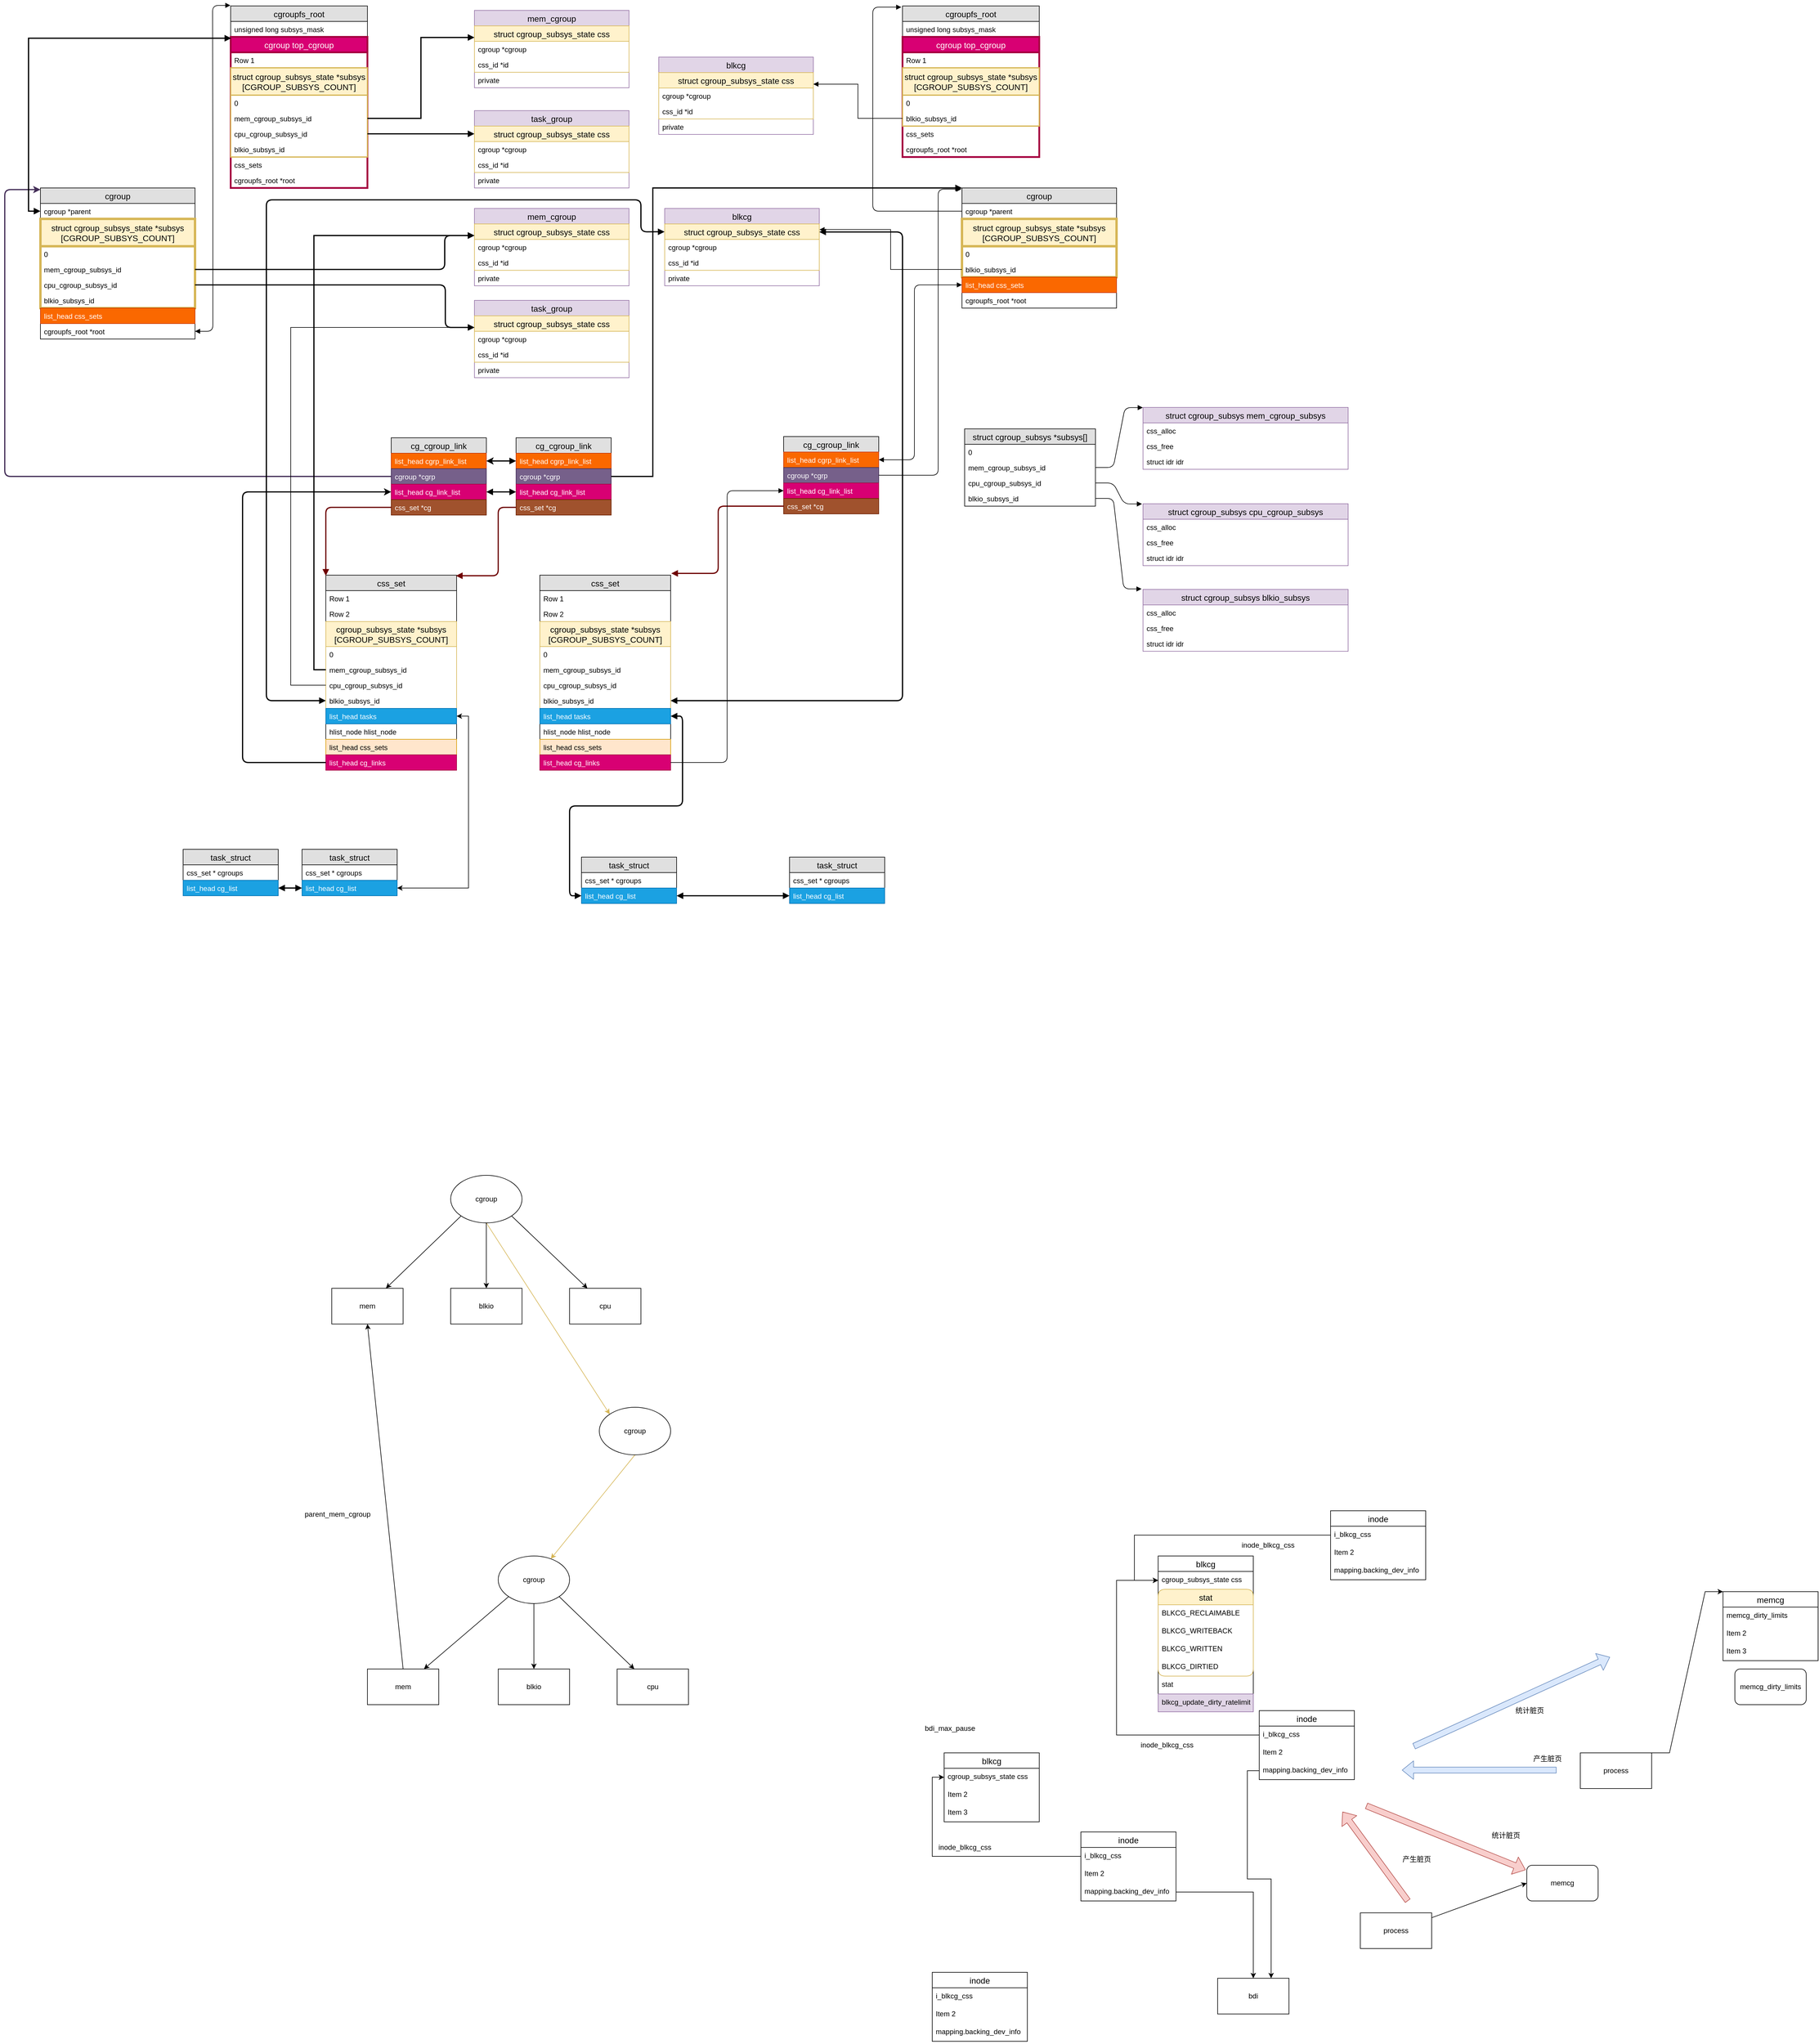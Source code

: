<mxfile version="13.7.3" type="github" pages="3">
  <diagram id="DrTvIJRE7iMPETnN-COV" name="Page-1">
    <mxGraphModel dx="2062" dy="1564" grid="1" gridSize="10" guides="1" tooltips="1" connect="1" arrows="1" fold="1" page="0" pageScale="1" pageWidth="827" pageHeight="1169" math="0" shadow="0">
      <root>
        <mxCell id="0" />
        <mxCell id="1" parent="0" />
        <mxCell id="LsLMx1Tqu1ayLNCX3tlf-34" value="cgroup" style="swimlane;fontStyle=0;childLayout=stackLayout;horizontal=1;startSize=26;fillColor=#e0e0e0;horizontalStack=0;resizeParent=1;resizeParentMax=0;resizeLast=0;collapsible=1;marginBottom=0;swimlaneFillColor=#ffffff;align=center;fontSize=14;" parent="1" vertex="1">
          <mxGeometry x="190" y="310" width="260" height="254" as="geometry">
            <mxRectangle x="200" y="80" width="70" height="26" as="alternateBounds" />
          </mxGeometry>
        </mxCell>
        <mxCell id="LsLMx1Tqu1ayLNCX3tlf-35" value="cgroup *parent" style="text;strokeColor=none;fillColor=none;spacingLeft=4;spacingRight=4;overflow=hidden;rotatable=0;points=[[0,0.5],[1,0.5]];portConstraint=eastwest;fontSize=12;" parent="LsLMx1Tqu1ayLNCX3tlf-34" vertex="1">
          <mxGeometry y="26" width="260" height="26" as="geometry" />
        </mxCell>
        <mxCell id="LsLMx1Tqu1ayLNCX3tlf-77" value="struct cgroup_subsys_state *subsys&#xa;[CGROUP_SUBSYS_COUNT]" style="swimlane;fontStyle=0;childLayout=stackLayout;horizontal=1;startSize=46;fillColor=#fff2cc;horizontalStack=0;resizeParent=1;resizeParentMax=0;resizeLast=0;collapsible=1;marginBottom=0;swimlaneFillColor=#ffffff;align=center;fontSize=14;strokeColor=#d6b656;strokeWidth=4;" parent="LsLMx1Tqu1ayLNCX3tlf-34" vertex="1">
          <mxGeometry y="52" width="260" height="150" as="geometry" />
        </mxCell>
        <mxCell id="LsLMx1Tqu1ayLNCX3tlf-78" value="0" style="text;strokeColor=none;fillColor=none;spacingLeft=4;spacingRight=4;overflow=hidden;rotatable=0;points=[[0,0.5],[1,0.5]];portConstraint=eastwest;fontSize=12;" parent="LsLMx1Tqu1ayLNCX3tlf-77" vertex="1">
          <mxGeometry y="46" width="260" height="26" as="geometry" />
        </mxCell>
        <mxCell id="LsLMx1Tqu1ayLNCX3tlf-79" value="mem_cgroup_subsys_id&#xa;&#xa;" style="text;strokeColor=none;fillColor=none;spacingLeft=4;spacingRight=4;overflow=hidden;rotatable=0;points=[[0,0.5],[1,0.5]];portConstraint=eastwest;fontSize=12;" parent="LsLMx1Tqu1ayLNCX3tlf-77" vertex="1">
          <mxGeometry y="72" width="260" height="26" as="geometry" />
        </mxCell>
        <mxCell id="LsLMx1Tqu1ayLNCX3tlf-267" value="cpu_cgroup_subsys_id" style="text;strokeColor=none;fillColor=none;spacingLeft=4;spacingRight=4;overflow=hidden;rotatable=0;points=[[0,0.5],[1,0.5]];portConstraint=eastwest;fontSize=12;" parent="LsLMx1Tqu1ayLNCX3tlf-77" vertex="1">
          <mxGeometry y="98" width="260" height="26" as="geometry" />
        </mxCell>
        <mxCell id="LsLMx1Tqu1ayLNCX3tlf-80" value="blkio_subsys_id" style="text;strokeColor=none;fillColor=none;spacingLeft=4;spacingRight=4;overflow=hidden;rotatable=0;points=[[0,0.5],[1,0.5]];portConstraint=eastwest;fontSize=12;" parent="LsLMx1Tqu1ayLNCX3tlf-77" vertex="1">
          <mxGeometry y="124" width="260" height="26" as="geometry" />
        </mxCell>
        <mxCell id="LsLMx1Tqu1ayLNCX3tlf-150" value="list_head css_sets" style="text;strokeColor=#C73500;fillColor=#fa6800;spacingLeft=4;spacingRight=4;overflow=hidden;rotatable=0;points=[[0,0.5],[1,0.5]];portConstraint=eastwest;fontSize=12;fontColor=#ffffff;" parent="LsLMx1Tqu1ayLNCX3tlf-34" vertex="1">
          <mxGeometry y="202" width="260" height="26" as="geometry" />
        </mxCell>
        <mxCell id="LsLMx1Tqu1ayLNCX3tlf-37" value="cgroupfs_root *root" style="text;strokeColor=none;fillColor=none;spacingLeft=4;spacingRight=4;overflow=hidden;rotatable=0;points=[[0,0.5],[1,0.5]];portConstraint=eastwest;fontSize=12;" parent="LsLMx1Tqu1ayLNCX3tlf-34" vertex="1">
          <mxGeometry y="228" width="260" height="26" as="geometry" />
        </mxCell>
        <mxCell id="LsLMx1Tqu1ayLNCX3tlf-62" value="mem_cgroup" style="swimlane;fontStyle=0;childLayout=stackLayout;horizontal=1;startSize=26;fillColor=#e1d5e7;horizontalStack=0;resizeParent=1;resizeParentMax=0;resizeLast=0;collapsible=1;marginBottom=0;swimlaneFillColor=#ffffff;align=center;fontSize=14;strokeColor=#9673a6;" parent="1" vertex="1">
          <mxGeometry x="920" y="344.5" width="260" height="130" as="geometry" />
        </mxCell>
        <mxCell id="LsLMx1Tqu1ayLNCX3tlf-39" value="struct cgroup_subsys_state css" style="swimlane;fontStyle=0;childLayout=stackLayout;horizontal=1;startSize=26;fillColor=#fff2cc;horizontalStack=0;resizeParent=1;resizeParentMax=0;resizeLast=0;collapsible=1;marginBottom=0;swimlaneFillColor=#ffffff;align=center;fontSize=14;strokeColor=#d6b656;" parent="LsLMx1Tqu1ayLNCX3tlf-62" vertex="1">
          <mxGeometry y="26" width="260" height="78" as="geometry" />
        </mxCell>
        <mxCell id="LsLMx1Tqu1ayLNCX3tlf-40" value="cgroup *cgroup" style="text;strokeColor=none;fillColor=none;spacingLeft=4;spacingRight=4;overflow=hidden;rotatable=0;points=[[0,0.5],[1,0.5]];portConstraint=eastwest;fontSize=12;" parent="LsLMx1Tqu1ayLNCX3tlf-39" vertex="1">
          <mxGeometry y="26" width="260" height="26" as="geometry" />
        </mxCell>
        <mxCell id="LsLMx1Tqu1ayLNCX3tlf-277" value="css_id *id" style="text;strokeColor=none;fillColor=none;spacingLeft=4;spacingRight=4;overflow=hidden;rotatable=0;points=[[0,0.5],[1,0.5]];portConstraint=eastwest;fontSize=12;" parent="LsLMx1Tqu1ayLNCX3tlf-39" vertex="1">
          <mxGeometry y="52" width="260" height="26" as="geometry" />
        </mxCell>
        <mxCell id="LsLMx1Tqu1ayLNCX3tlf-65" value="private" style="text;strokeColor=none;fillColor=none;spacingLeft=4;spacingRight=4;overflow=hidden;rotatable=0;points=[[0,0.5],[1,0.5]];portConstraint=eastwest;fontSize=12;" parent="LsLMx1Tqu1ayLNCX3tlf-62" vertex="1">
          <mxGeometry y="104" width="260" height="26" as="geometry" />
        </mxCell>
        <mxCell id="LsLMx1Tqu1ayLNCX3tlf-66" value="" style="edgeStyle=orthogonalEdgeStyle;fontSize=12;html=1;endArrow=block;exitX=1;exitY=0.5;exitDx=0;exitDy=0;entryX=0;entryY=0.25;entryDx=0;entryDy=0;endFill=1;strokeWidth=2;" parent="1" source="LsLMx1Tqu1ayLNCX3tlf-79" target="LsLMx1Tqu1ayLNCX3tlf-39" edge="1">
          <mxGeometry width="100" height="100" relative="1" as="geometry">
            <mxPoint x="519.667" y="258.667" as="sourcePoint" />
            <mxPoint x="690" y="140" as="targetPoint" />
            <Array as="points">
              <mxPoint x="870" y="447" />
              <mxPoint x="870" y="390" />
            </Array>
          </mxGeometry>
        </mxCell>
        <mxCell id="LsLMx1Tqu1ayLNCX3tlf-67" value="struct cgroup_subsys *subsys[]" style="swimlane;fontStyle=0;childLayout=stackLayout;horizontal=1;startSize=26;fillColor=#e0e0e0;horizontalStack=0;resizeParent=1;resizeParentMax=0;resizeLast=0;collapsible=1;marginBottom=0;swimlaneFillColor=#ffffff;align=center;fontSize=14;" parent="1" vertex="1">
          <mxGeometry x="1744.5" y="715" width="220" height="130" as="geometry" />
        </mxCell>
        <mxCell id="LsLMx1Tqu1ayLNCX3tlf-68" value="0" style="text;strokeColor=none;fillColor=none;spacingLeft=4;spacingRight=4;overflow=hidden;rotatable=0;points=[[0,0.5],[1,0.5]];portConstraint=eastwest;fontSize=12;" parent="LsLMx1Tqu1ayLNCX3tlf-67" vertex="1">
          <mxGeometry y="26" width="220" height="26" as="geometry" />
        </mxCell>
        <mxCell id="LsLMx1Tqu1ayLNCX3tlf-69" value="mem_cgroup_subsys_id&#xa;" style="text;strokeColor=none;fillColor=none;spacingLeft=4;spacingRight=4;overflow=hidden;rotatable=0;points=[[0,0.5],[1,0.5]];portConstraint=eastwest;fontSize=12;" parent="LsLMx1Tqu1ayLNCX3tlf-67" vertex="1">
          <mxGeometry y="52" width="220" height="26" as="geometry" />
        </mxCell>
        <mxCell id="LsLMx1Tqu1ayLNCX3tlf-102" value="cpu_cgroup_subsys_id" style="text;strokeColor=none;fillColor=none;spacingLeft=4;spacingRight=4;overflow=hidden;rotatable=0;points=[[0,0.5],[1,0.5]];portConstraint=eastwest;fontSize=12;" parent="LsLMx1Tqu1ayLNCX3tlf-67" vertex="1">
          <mxGeometry y="78" width="220" height="26" as="geometry" />
        </mxCell>
        <mxCell id="LsLMx1Tqu1ayLNCX3tlf-224" value="blkio_subsys_id" style="text;strokeColor=none;fillColor=none;spacingLeft=4;spacingRight=4;overflow=hidden;rotatable=0;points=[[0,0.5],[1,0.5]];portConstraint=eastwest;fontSize=12;" parent="LsLMx1Tqu1ayLNCX3tlf-67" vertex="1">
          <mxGeometry y="104" width="220" height="26" as="geometry" />
        </mxCell>
        <mxCell id="LsLMx1Tqu1ayLNCX3tlf-72" value="struct cgroup_subsys mem_cgroup_subsys" style="swimlane;fontStyle=0;childLayout=stackLayout;horizontal=1;startSize=26;fillColor=#e1d5e7;horizontalStack=0;resizeParent=1;resizeParentMax=0;resizeLast=0;collapsible=1;marginBottom=0;swimlaneFillColor=#ffffff;align=center;fontSize=14;strokeColor=#9673a6;" parent="1" vertex="1">
          <mxGeometry x="2044.5" y="679" width="345" height="104" as="geometry" />
        </mxCell>
        <mxCell id="LsLMx1Tqu1ayLNCX3tlf-73" value="css_alloc" style="text;strokeColor=none;fillColor=none;spacingLeft=4;spacingRight=4;overflow=hidden;rotatable=0;points=[[0,0.5],[1,0.5]];portConstraint=eastwest;fontSize=12;" parent="LsLMx1Tqu1ayLNCX3tlf-72" vertex="1">
          <mxGeometry y="26" width="345" height="26" as="geometry" />
        </mxCell>
        <mxCell id="LsLMx1Tqu1ayLNCX3tlf-74" value="css_free" style="text;strokeColor=none;fillColor=none;spacingLeft=4;spacingRight=4;overflow=hidden;rotatable=0;points=[[0,0.5],[1,0.5]];portConstraint=eastwest;fontSize=12;" parent="LsLMx1Tqu1ayLNCX3tlf-72" vertex="1">
          <mxGeometry y="52" width="345" height="26" as="geometry" />
        </mxCell>
        <mxCell id="LsLMx1Tqu1ayLNCX3tlf-273" value="struct idr idr" style="text;strokeColor=none;fillColor=none;spacingLeft=4;spacingRight=4;overflow=hidden;rotatable=0;points=[[0,0.5],[1,0.5]];portConstraint=eastwest;fontSize=12;" parent="LsLMx1Tqu1ayLNCX3tlf-72" vertex="1">
          <mxGeometry y="78" width="345" height="26" as="geometry" />
        </mxCell>
        <mxCell id="LsLMx1Tqu1ayLNCX3tlf-76" value="" style="edgeStyle=entityRelationEdgeStyle;fontSize=12;html=1;endArrow=block;exitX=1;exitY=0.5;exitDx=0;exitDy=0;entryX=-0.001;entryY=0.003;entryDx=0;entryDy=0;entryPerimeter=0;endFill=1;" parent="1" source="LsLMx1Tqu1ayLNCX3tlf-69" target="LsLMx1Tqu1ayLNCX3tlf-72" edge="1">
          <mxGeometry width="100" height="100" relative="1" as="geometry">
            <mxPoint x="1304.5" y="499" as="sourcePoint" />
            <mxPoint x="1404.5" y="399" as="targetPoint" />
          </mxGeometry>
        </mxCell>
        <mxCell id="LsLMx1Tqu1ayLNCX3tlf-82" value="cgroupfs_root" style="swimlane;fontStyle=0;childLayout=stackLayout;horizontal=1;startSize=26;fillColor=#e0e0e0;horizontalStack=0;resizeParent=1;resizeParentMax=0;resizeLast=0;collapsible=1;marginBottom=0;swimlaneFillColor=#ffffff;align=center;fontSize=14;" parent="1" vertex="1">
          <mxGeometry x="510" y="4" width="230" height="306" as="geometry" />
        </mxCell>
        <mxCell id="LsLMx1Tqu1ayLNCX3tlf-83" value="unsigned long subsys_mask" style="text;strokeColor=none;fillColor=none;spacingLeft=4;spacingRight=4;overflow=hidden;rotatable=0;points=[[0,0.5],[1,0.5]];portConstraint=eastwest;fontSize=12;" parent="LsLMx1Tqu1ayLNCX3tlf-82" vertex="1">
          <mxGeometry y="26" width="230" height="26" as="geometry" />
        </mxCell>
        <mxCell id="LsLMx1Tqu1ayLNCX3tlf-166" value="cgroup top_cgroup" style="swimlane;fontStyle=0;childLayout=stackLayout;horizontal=1;startSize=26;fillColor=#d80073;horizontalStack=0;resizeParent=1;resizeParentMax=0;resizeLast=0;collapsible=1;marginBottom=0;swimlaneFillColor=#ffffff;align=center;fontSize=14;strokeColor=#A50040;fontColor=#ffffff;strokeWidth=3;" parent="LsLMx1Tqu1ayLNCX3tlf-82" vertex="1">
          <mxGeometry y="52" width="230" height="254" as="geometry">
            <mxRectangle x="200" y="80" width="70" height="26" as="alternateBounds" />
          </mxGeometry>
        </mxCell>
        <mxCell id="LsLMx1Tqu1ayLNCX3tlf-167" value="Row 1" style="text;strokeColor=none;fillColor=none;spacingLeft=4;spacingRight=4;overflow=hidden;rotatable=0;points=[[0,0.5],[1,0.5]];portConstraint=eastwest;fontSize=12;" parent="LsLMx1Tqu1ayLNCX3tlf-166" vertex="1">
          <mxGeometry y="26" width="230" height="26" as="geometry" />
        </mxCell>
        <mxCell id="LsLMx1Tqu1ayLNCX3tlf-168" value="struct cgroup_subsys_state *subsys&#xa;[CGROUP_SUBSYS_COUNT]" style="swimlane;fontStyle=0;childLayout=stackLayout;horizontal=1;startSize=46;fillColor=#fff2cc;horizontalStack=0;resizeParent=1;resizeParentMax=0;resizeLast=0;collapsible=1;marginBottom=0;swimlaneFillColor=#ffffff;align=center;fontSize=14;strokeColor=#d6b656;strokeWidth=2;" parent="LsLMx1Tqu1ayLNCX3tlf-166" vertex="1">
          <mxGeometry y="52" width="230" height="150" as="geometry" />
        </mxCell>
        <mxCell id="LsLMx1Tqu1ayLNCX3tlf-169" value="0" style="text;strokeColor=none;fillColor=none;spacingLeft=4;spacingRight=4;overflow=hidden;rotatable=0;points=[[0,0.5],[1,0.5]];portConstraint=eastwest;fontSize=12;" parent="LsLMx1Tqu1ayLNCX3tlf-168" vertex="1">
          <mxGeometry y="46" width="230" height="26" as="geometry" />
        </mxCell>
        <mxCell id="LsLMx1Tqu1ayLNCX3tlf-170" value="mem_cgroup_subsys_id&#xa;&#xa;" style="text;strokeColor=none;fillColor=none;spacingLeft=4;spacingRight=4;overflow=hidden;rotatable=0;points=[[0,0.5],[1,0.5]];portConstraint=eastwest;fontSize=12;" parent="LsLMx1Tqu1ayLNCX3tlf-168" vertex="1">
          <mxGeometry y="72" width="230" height="26" as="geometry" />
        </mxCell>
        <mxCell id="LsLMx1Tqu1ayLNCX3tlf-171" value="cpu_cgroup_subsys_id" style="text;strokeColor=none;fillColor=none;spacingLeft=4;spacingRight=4;overflow=hidden;rotatable=0;points=[[0,0.5],[1,0.5]];portConstraint=eastwest;fontSize=12;" parent="LsLMx1Tqu1ayLNCX3tlf-168" vertex="1">
          <mxGeometry y="98" width="230" height="26" as="geometry" />
        </mxCell>
        <mxCell id="LsLMx1Tqu1ayLNCX3tlf-264" value="blkio_subsys_id" style="text;strokeColor=none;fillColor=none;spacingLeft=4;spacingRight=4;overflow=hidden;rotatable=0;points=[[0,0.5],[1,0.5]];portConstraint=eastwest;fontSize=12;" parent="LsLMx1Tqu1ayLNCX3tlf-168" vertex="1">
          <mxGeometry y="124" width="230" height="26" as="geometry" />
        </mxCell>
        <mxCell id="LsLMx1Tqu1ayLNCX3tlf-172" value="css_sets" style="text;strokeColor=none;fillColor=none;spacingLeft=4;spacingRight=4;overflow=hidden;rotatable=0;points=[[0,0.5],[1,0.5]];portConstraint=eastwest;fontSize=12;" parent="LsLMx1Tqu1ayLNCX3tlf-166" vertex="1">
          <mxGeometry y="202" width="230" height="26" as="geometry" />
        </mxCell>
        <mxCell id="LsLMx1Tqu1ayLNCX3tlf-173" value="cgroupfs_root *root" style="text;strokeColor=none;fillColor=none;spacingLeft=4;spacingRight=4;overflow=hidden;rotatable=0;points=[[0,0.5],[1,0.5]];portConstraint=eastwest;fontSize=12;" parent="LsLMx1Tqu1ayLNCX3tlf-166" vertex="1">
          <mxGeometry y="228" width="230" height="26" as="geometry" />
        </mxCell>
        <mxCell id="LsLMx1Tqu1ayLNCX3tlf-86" value="" style="edgeStyle=entityRelationEdgeStyle;fontSize=12;html=1;endArrow=block;exitX=1;exitY=0.5;exitDx=0;exitDy=0;entryX=-0.002;entryY=-0.003;entryDx=0;entryDy=0;entryPerimeter=0;startArrow=block;startFill=1;endFill=1;" parent="1" source="LsLMx1Tqu1ayLNCX3tlf-37" target="LsLMx1Tqu1ayLNCX3tlf-82" edge="1">
          <mxGeometry width="100" height="100" relative="1" as="geometry">
            <mxPoint x="720" y="160" as="sourcePoint" />
            <mxPoint x="820" y="60" as="targetPoint" />
          </mxGeometry>
        </mxCell>
        <mxCell id="LsLMx1Tqu1ayLNCX3tlf-87" value="struct cgroup_subsys cpu_cgroup_subsys" style="swimlane;fontStyle=0;childLayout=stackLayout;horizontal=1;startSize=26;fillColor=#e1d5e7;horizontalStack=0;resizeParent=1;resizeParentMax=0;resizeLast=0;collapsible=1;marginBottom=0;swimlaneFillColor=#ffffff;align=center;fontSize=14;strokeColor=#9673a6;" parent="1" vertex="1">
          <mxGeometry x="2044.5" y="841" width="345" height="104" as="geometry" />
        </mxCell>
        <mxCell id="LsLMx1Tqu1ayLNCX3tlf-146" value="css_alloc" style="text;strokeColor=none;fillColor=none;spacingLeft=4;spacingRight=4;overflow=hidden;rotatable=0;points=[[0,0.5],[1,0.5]];portConstraint=eastwest;fontSize=12;" parent="LsLMx1Tqu1ayLNCX3tlf-87" vertex="1">
          <mxGeometry y="26" width="345" height="26" as="geometry" />
        </mxCell>
        <mxCell id="LsLMx1Tqu1ayLNCX3tlf-147" value="css_free" style="text;strokeColor=none;fillColor=none;spacingLeft=4;spacingRight=4;overflow=hidden;rotatable=0;points=[[0,0.5],[1,0.5]];portConstraint=eastwest;fontSize=12;" parent="LsLMx1Tqu1ayLNCX3tlf-87" vertex="1">
          <mxGeometry y="52" width="345" height="26" as="geometry" />
        </mxCell>
        <mxCell id="LsLMx1Tqu1ayLNCX3tlf-274" value="struct idr idr" style="text;strokeColor=none;fillColor=none;spacingLeft=4;spacingRight=4;overflow=hidden;rotatable=0;points=[[0,0.5],[1,0.5]];portConstraint=eastwest;fontSize=12;" parent="LsLMx1Tqu1ayLNCX3tlf-87" vertex="1">
          <mxGeometry y="78" width="345" height="26" as="geometry" />
        </mxCell>
        <mxCell id="LsLMx1Tqu1ayLNCX3tlf-91" value="" style="edgeStyle=entityRelationEdgeStyle;fontSize=12;html=1;endArrow=block;exitX=1;exitY=0.5;exitDx=0;exitDy=0;entryX=-0.005;entryY=0.003;entryDx=0;entryDy=0;entryPerimeter=0;endFill=1;" parent="1" source="LsLMx1Tqu1ayLNCX3tlf-102" target="LsLMx1Tqu1ayLNCX3tlf-87" edge="1">
          <mxGeometry width="100" height="100" relative="1" as="geometry">
            <mxPoint x="1834.5" y="636" as="sourcePoint" />
            <mxPoint x="1964.5" y="809" as="targetPoint" />
          </mxGeometry>
        </mxCell>
        <mxCell id="LsLMx1Tqu1ayLNCX3tlf-93" value="css_set" style="swimlane;fontStyle=0;childLayout=stackLayout;horizontal=1;startSize=26;fillColor=#e0e0e0;horizontalStack=0;resizeParent=1;resizeParentMax=0;resizeLast=0;collapsible=1;marginBottom=0;swimlaneFillColor=#ffffff;align=center;fontSize=14;" parent="1" vertex="1">
          <mxGeometry x="670" y="961" width="220" height="328" as="geometry" />
        </mxCell>
        <mxCell id="LsLMx1Tqu1ayLNCX3tlf-94" value="Row 1" style="text;strokeColor=none;fillColor=none;spacingLeft=4;spacingRight=4;overflow=hidden;rotatable=0;points=[[0,0.5],[1,0.5]];portConstraint=eastwest;fontSize=12;" parent="LsLMx1Tqu1ayLNCX3tlf-93" vertex="1">
          <mxGeometry y="26" width="220" height="26" as="geometry" />
        </mxCell>
        <mxCell id="LsLMx1Tqu1ayLNCX3tlf-95" value="Row 2" style="text;strokeColor=none;fillColor=none;spacingLeft=4;spacingRight=4;overflow=hidden;rotatable=0;points=[[0,0.5],[1,0.5]];portConstraint=eastwest;fontSize=12;" parent="LsLMx1Tqu1ayLNCX3tlf-93" vertex="1">
          <mxGeometry y="52" width="220" height="26" as="geometry" />
        </mxCell>
        <mxCell id="LsLMx1Tqu1ayLNCX3tlf-97" value="cgroup_subsys_state *subsys&#xa;[CGROUP_SUBSYS_COUNT]" style="swimlane;fontStyle=0;childLayout=stackLayout;horizontal=1;startSize=42;fillColor=#fff2cc;horizontalStack=0;resizeParent=1;resizeParentMax=0;resizeLast=0;collapsible=1;marginBottom=0;swimlaneFillColor=#ffffff;align=center;fontSize=14;strokeColor=#d6b656;" parent="LsLMx1Tqu1ayLNCX3tlf-93" vertex="1">
          <mxGeometry y="78" width="220" height="146" as="geometry" />
        </mxCell>
        <mxCell id="LsLMx1Tqu1ayLNCX3tlf-98" value="0" style="text;strokeColor=none;fillColor=none;spacingLeft=4;spacingRight=4;overflow=hidden;rotatable=0;points=[[0,0.5],[1,0.5]];portConstraint=eastwest;fontSize=12;" parent="LsLMx1Tqu1ayLNCX3tlf-97" vertex="1">
          <mxGeometry y="42" width="220" height="26" as="geometry" />
        </mxCell>
        <mxCell id="LsLMx1Tqu1ayLNCX3tlf-99" value="mem_cgroup_subsys_id&#xa;&#xa;" style="text;strokeColor=none;fillColor=none;spacingLeft=4;spacingRight=4;overflow=hidden;rotatable=0;points=[[0,0.5],[1,0.5]];portConstraint=eastwest;fontSize=12;" parent="LsLMx1Tqu1ayLNCX3tlf-97" vertex="1">
          <mxGeometry y="68" width="220" height="26" as="geometry" />
        </mxCell>
        <mxCell id="LsLMx1Tqu1ayLNCX3tlf-176" value="cpu_cgroup_subsys_id" style="text;strokeColor=none;fillColor=none;spacingLeft=4;spacingRight=4;overflow=hidden;rotatable=0;points=[[0,0.5],[1,0.5]];portConstraint=eastwest;fontSize=12;" parent="LsLMx1Tqu1ayLNCX3tlf-97" vertex="1">
          <mxGeometry y="94" width="220" height="26" as="geometry" />
        </mxCell>
        <mxCell id="LsLMx1Tqu1ayLNCX3tlf-213" value="blkio_subsys_id" style="text;strokeColor=none;fillColor=none;spacingLeft=4;spacingRight=4;overflow=hidden;rotatable=0;points=[[0,0.5],[1,0.5]];portConstraint=eastwest;fontSize=12;" parent="LsLMx1Tqu1ayLNCX3tlf-97" vertex="1">
          <mxGeometry y="120" width="220" height="26" as="geometry" />
        </mxCell>
        <mxCell id="LsLMx1Tqu1ayLNCX3tlf-96" value="list_head tasks" style="text;strokeColor=#006EAF;fillColor=#1ba1e2;spacingLeft=4;spacingRight=4;overflow=hidden;rotatable=0;points=[[0,0.5],[1,0.5]];portConstraint=eastwest;fontSize=12;fontColor=#ffffff;" parent="LsLMx1Tqu1ayLNCX3tlf-93" vertex="1">
          <mxGeometry y="224" width="220" height="26" as="geometry" />
        </mxCell>
        <mxCell id="LsLMx1Tqu1ayLNCX3tlf-104" value="hlist_node hlist_node" style="text;strokeColor=none;fillColor=none;spacingLeft=4;spacingRight=4;overflow=hidden;rotatable=0;points=[[0,0.5],[1,0.5]];portConstraint=eastwest;fontSize=12;" parent="LsLMx1Tqu1ayLNCX3tlf-93" vertex="1">
          <mxGeometry y="250" width="220" height="26" as="geometry" />
        </mxCell>
        <mxCell id="LsLMx1Tqu1ayLNCX3tlf-116" value="list_head css_sets" style="text;strokeColor=#d79b00;fillColor=#ffe6cc;spacingLeft=4;spacingRight=4;overflow=hidden;rotatable=0;points=[[0,0.5],[1,0.5]];portConstraint=eastwest;fontSize=12;" parent="LsLMx1Tqu1ayLNCX3tlf-93" vertex="1">
          <mxGeometry y="276" width="220" height="26" as="geometry" />
        </mxCell>
        <mxCell id="LsLMx1Tqu1ayLNCX3tlf-103" value="list_head cg_links" style="text;strokeColor=#A50040;fillColor=#d80073;spacingLeft=4;spacingRight=4;overflow=hidden;rotatable=0;points=[[0,0.5],[1,0.5]];portConstraint=eastwest;fontSize=12;fontColor=#ffffff;" parent="LsLMx1Tqu1ayLNCX3tlf-93" vertex="1">
          <mxGeometry y="302" width="220" height="26" as="geometry" />
        </mxCell>
        <mxCell id="LsLMx1Tqu1ayLNCX3tlf-105" value="cg_cgroup_link" style="swimlane;fontStyle=0;childLayout=stackLayout;horizontal=1;startSize=26;fillColor=#e0e0e0;horizontalStack=0;resizeParent=1;resizeParentMax=0;resizeLast=0;collapsible=1;marginBottom=0;swimlaneFillColor=#ffffff;align=center;fontSize=14;" parent="1" vertex="1">
          <mxGeometry x="780" y="730" width="160" height="130" as="geometry" />
        </mxCell>
        <mxCell id="LsLMx1Tqu1ayLNCX3tlf-106" value="list_head cgrp_link_list" style="text;strokeColor=#C73500;fillColor=#fa6800;spacingLeft=4;spacingRight=4;overflow=hidden;rotatable=0;points=[[0,0.5],[1,0.5]];portConstraint=eastwest;fontSize=12;fontColor=#ffffff;" parent="LsLMx1Tqu1ayLNCX3tlf-105" vertex="1">
          <mxGeometry y="26" width="160" height="26" as="geometry" />
        </mxCell>
        <mxCell id="LsLMx1Tqu1ayLNCX3tlf-107" value="cgroup *cgrp" style="text;strokeColor=#432D57;fillColor=#76608a;spacingLeft=4;spacingRight=4;overflow=hidden;rotatable=0;points=[[0,0.5],[1,0.5]];portConstraint=eastwest;fontSize=12;fontColor=#ffffff;" parent="LsLMx1Tqu1ayLNCX3tlf-105" vertex="1">
          <mxGeometry y="52" width="160" height="26" as="geometry" />
        </mxCell>
        <mxCell id="LsLMx1Tqu1ayLNCX3tlf-108" value="list_head cg_link_list" style="text;strokeColor=#A50040;fillColor=#d80073;spacingLeft=4;spacingRight=4;overflow=hidden;rotatable=0;points=[[0,0.5],[1,0.5]];portConstraint=eastwest;fontSize=12;fontColor=#ffffff;" parent="LsLMx1Tqu1ayLNCX3tlf-105" vertex="1">
          <mxGeometry y="78" width="160" height="26" as="geometry" />
        </mxCell>
        <mxCell id="LsLMx1Tqu1ayLNCX3tlf-109" value="css_set *cg" style="text;strokeColor=#6D1F00;fillColor=#a0522d;spacingLeft=4;spacingRight=4;overflow=hidden;rotatable=0;points=[[0,0.5],[1,0.5]];portConstraint=eastwest;fontSize=12;fontColor=#ffffff;" parent="LsLMx1Tqu1ayLNCX3tlf-105" vertex="1">
          <mxGeometry y="104" width="160" height="26" as="geometry" />
        </mxCell>
        <mxCell id="LsLMx1Tqu1ayLNCX3tlf-110" value="task_struct" style="swimlane;fontStyle=0;childLayout=stackLayout;horizontal=1;startSize=26;fillColor=#e0e0e0;horizontalStack=0;resizeParent=1;resizeParentMax=0;resizeLast=0;collapsible=1;marginBottom=0;swimlaneFillColor=#ffffff;align=center;fontSize=14;" parent="1" vertex="1">
          <mxGeometry x="430" y="1422" width="160" height="78" as="geometry" />
        </mxCell>
        <mxCell id="LsLMx1Tqu1ayLNCX3tlf-111" value="css_set * cgroups" style="text;strokeColor=none;fillColor=none;spacingLeft=4;spacingRight=4;overflow=hidden;rotatable=0;points=[[0,0.5],[1,0.5]];portConstraint=eastwest;fontSize=12;" parent="LsLMx1Tqu1ayLNCX3tlf-110" vertex="1">
          <mxGeometry y="26" width="160" height="26" as="geometry" />
        </mxCell>
        <mxCell id="LsLMx1Tqu1ayLNCX3tlf-112" value="list_head cg_list" style="text;strokeColor=#006EAF;fillColor=#1ba1e2;spacingLeft=4;spacingRight=4;overflow=hidden;rotatable=0;points=[[0,0.5],[1,0.5]];portConstraint=eastwest;fontSize=12;fontColor=#ffffff;" parent="LsLMx1Tqu1ayLNCX3tlf-110" vertex="1">
          <mxGeometry y="52" width="160" height="26" as="geometry" />
        </mxCell>
        <mxCell id="LsLMx1Tqu1ayLNCX3tlf-130" value="task_struct" style="swimlane;fontStyle=0;childLayout=stackLayout;horizontal=1;startSize=26;fillColor=#e0e0e0;horizontalStack=0;resizeParent=1;resizeParentMax=0;resizeLast=0;collapsible=1;marginBottom=0;swimlaneFillColor=#ffffff;align=center;fontSize=14;" parent="1" vertex="1">
          <mxGeometry x="1450" y="1435" width="160" height="78" as="geometry" />
        </mxCell>
        <mxCell id="LsLMx1Tqu1ayLNCX3tlf-131" value="css_set * cgroups" style="text;strokeColor=none;fillColor=none;spacingLeft=4;spacingRight=4;overflow=hidden;rotatable=0;points=[[0,0.5],[1,0.5]];portConstraint=eastwest;fontSize=12;" parent="LsLMx1Tqu1ayLNCX3tlf-130" vertex="1">
          <mxGeometry y="26" width="160" height="26" as="geometry" />
        </mxCell>
        <mxCell id="LsLMx1Tqu1ayLNCX3tlf-132" value="list_head cg_list" style="text;strokeColor=#006EAF;fillColor=#1ba1e2;spacingLeft=4;spacingRight=4;overflow=hidden;rotatable=0;points=[[0,0.5],[1,0.5]];portConstraint=eastwest;fontSize=12;fontColor=#ffffff;" parent="LsLMx1Tqu1ayLNCX3tlf-130" vertex="1">
          <mxGeometry y="52" width="160" height="26" as="geometry" />
        </mxCell>
        <mxCell id="LsLMx1Tqu1ayLNCX3tlf-138" style="edgeStyle=orthogonalEdgeStyle;rounded=0;orthogonalLoop=1;jettySize=auto;html=1;exitX=1;exitY=0.5;exitDx=0;exitDy=0;entryX=1;entryY=0.5;entryDx=0;entryDy=0;startArrow=classic;startFill=1;" parent="1" source="LsLMx1Tqu1ayLNCX3tlf-96" target="LsLMx1Tqu1ayLNCX3tlf-256" edge="1">
          <mxGeometry relative="1" as="geometry" />
        </mxCell>
        <mxCell id="LsLMx1Tqu1ayLNCX3tlf-142" value="task_group" style="swimlane;fontStyle=0;childLayout=stackLayout;horizontal=1;startSize=26;fillColor=#e1d5e7;horizontalStack=0;resizeParent=1;resizeParentMax=0;resizeLast=0;collapsible=1;marginBottom=0;swimlaneFillColor=#ffffff;align=center;fontSize=14;strokeColor=#9673a6;" parent="1" vertex="1">
          <mxGeometry x="920" y="499" width="260" height="130" as="geometry" />
        </mxCell>
        <mxCell id="LsLMx1Tqu1ayLNCX3tlf-143" value="struct cgroup_subsys_state css" style="swimlane;fontStyle=0;childLayout=stackLayout;horizontal=1;startSize=26;fillColor=#fff2cc;horizontalStack=0;resizeParent=1;resizeParentMax=0;resizeLast=0;collapsible=1;marginBottom=0;swimlaneFillColor=#ffffff;align=center;fontSize=14;strokeColor=#d6b656;" parent="LsLMx1Tqu1ayLNCX3tlf-142" vertex="1">
          <mxGeometry y="26" width="260" height="78" as="geometry" />
        </mxCell>
        <mxCell id="LsLMx1Tqu1ayLNCX3tlf-144" value="cgroup *cgroup" style="text;strokeColor=none;fillColor=none;spacingLeft=4;spacingRight=4;overflow=hidden;rotatable=0;points=[[0,0.5],[1,0.5]];portConstraint=eastwest;fontSize=12;" parent="LsLMx1Tqu1ayLNCX3tlf-143" vertex="1">
          <mxGeometry y="26" width="260" height="26" as="geometry" />
        </mxCell>
        <mxCell id="LsLMx1Tqu1ayLNCX3tlf-281" value="css_id *id" style="text;strokeColor=none;fillColor=none;spacingLeft=4;spacingRight=4;overflow=hidden;rotatable=0;points=[[0,0.5],[1,0.5]];portConstraint=eastwest;fontSize=12;" parent="LsLMx1Tqu1ayLNCX3tlf-143" vertex="1">
          <mxGeometry y="52" width="260" height="26" as="geometry" />
        </mxCell>
        <mxCell id="LsLMx1Tqu1ayLNCX3tlf-145" value="private" style="text;strokeColor=none;fillColor=none;spacingLeft=4;spacingRight=4;overflow=hidden;rotatable=0;points=[[0,0.5],[1,0.5]];portConstraint=eastwest;fontSize=12;" parent="LsLMx1Tqu1ayLNCX3tlf-142" vertex="1">
          <mxGeometry y="104" width="260" height="26" as="geometry" />
        </mxCell>
        <mxCell id="LsLMx1Tqu1ayLNCX3tlf-148" value="" style="endArrow=classic;html=1;exitX=0;exitY=0.5;exitDx=0;exitDy=0;entryX=0;entryY=0.011;entryDx=0;entryDy=0;entryPerimeter=0;fillColor=#76608a;strokeColor=#432D57;strokeWidth=2;edgeStyle=orthogonalEdgeStyle;" parent="1" source="LsLMx1Tqu1ayLNCX3tlf-107" target="LsLMx1Tqu1ayLNCX3tlf-34" edge="1">
          <mxGeometry width="50" height="50" relative="1" as="geometry">
            <mxPoint x="150" y="870" as="sourcePoint" />
            <mxPoint x="200" y="820" as="targetPoint" />
            <Array as="points">
              <mxPoint x="130" y="795" />
              <mxPoint x="130" y="313" />
            </Array>
          </mxGeometry>
        </mxCell>
        <mxCell id="LsLMx1Tqu1ayLNCX3tlf-153" value="cg_cgroup_link" style="swimlane;fontStyle=0;childLayout=stackLayout;horizontal=1;startSize=26;fillColor=#e0e0e0;horizontalStack=0;resizeParent=1;resizeParentMax=0;resizeLast=0;collapsible=1;marginBottom=0;swimlaneFillColor=#ffffff;align=center;fontSize=14;" parent="1" vertex="1">
          <mxGeometry x="990" y="730" width="160" height="130" as="geometry" />
        </mxCell>
        <mxCell id="LsLMx1Tqu1ayLNCX3tlf-154" value="list_head cgrp_link_list" style="text;strokeColor=#C73500;fillColor=#fa6800;spacingLeft=4;spacingRight=4;overflow=hidden;rotatable=0;points=[[0,0.5],[1,0.5]];portConstraint=eastwest;fontSize=12;fontColor=#ffffff;" parent="LsLMx1Tqu1ayLNCX3tlf-153" vertex="1">
          <mxGeometry y="26" width="160" height="26" as="geometry" />
        </mxCell>
        <mxCell id="LsLMx1Tqu1ayLNCX3tlf-155" value="cgroup *cgrp" style="text;strokeColor=#432D57;fillColor=#76608a;spacingLeft=4;spacingRight=4;overflow=hidden;rotatable=0;points=[[0,0.5],[1,0.5]];portConstraint=eastwest;fontSize=12;fontColor=#ffffff;" parent="LsLMx1Tqu1ayLNCX3tlf-153" vertex="1">
          <mxGeometry y="52" width="160" height="26" as="geometry" />
        </mxCell>
        <mxCell id="LsLMx1Tqu1ayLNCX3tlf-156" value="list_head cg_link_list" style="text;strokeColor=#A50040;fillColor=#d80073;spacingLeft=4;spacingRight=4;overflow=hidden;rotatable=0;points=[[0,0.5],[1,0.5]];portConstraint=eastwest;fontSize=12;fontColor=#ffffff;" parent="LsLMx1Tqu1ayLNCX3tlf-153" vertex="1">
          <mxGeometry y="78" width="160" height="26" as="geometry" />
        </mxCell>
        <mxCell id="LsLMx1Tqu1ayLNCX3tlf-157" value="css_set *cg" style="text;strokeColor=#6D1F00;fillColor=#a0522d;spacingLeft=4;spacingRight=4;overflow=hidden;rotatable=0;points=[[0,0.5],[1,0.5]];portConstraint=eastwest;fontSize=12;fontColor=#ffffff;" parent="LsLMx1Tqu1ayLNCX3tlf-153" vertex="1">
          <mxGeometry y="104" width="160" height="26" as="geometry" />
        </mxCell>
        <mxCell id="LsLMx1Tqu1ayLNCX3tlf-174" style="edgeStyle=orthogonalEdgeStyle;rounded=1;orthogonalLoop=1;jettySize=auto;html=1;exitX=1;exitY=0.5;exitDx=0;exitDy=0;entryX=0;entryY=0.25;entryDx=0;entryDy=0;startArrow=none;startFill=0;endArrow=block;endFill=1;strokeWidth=2;" parent="1" source="LsLMx1Tqu1ayLNCX3tlf-267" target="LsLMx1Tqu1ayLNCX3tlf-143" edge="1">
          <mxGeometry relative="1" as="geometry">
            <Array as="points">
              <mxPoint x="871" y="473" />
              <mxPoint x="871" y="544" />
            </Array>
          </mxGeometry>
        </mxCell>
        <mxCell id="LsLMx1Tqu1ayLNCX3tlf-177" style="edgeStyle=orthogonalEdgeStyle;curved=1;rounded=0;orthogonalLoop=1;jettySize=auto;html=1;exitX=1;exitY=0.5;exitDx=0;exitDy=0;entryX=0;entryY=0.5;entryDx=0;entryDy=0;startArrow=classic;startFill=1;endArrow=block;endFill=1;strokeWidth=2;" parent="1" source="LsLMx1Tqu1ayLNCX3tlf-106" target="LsLMx1Tqu1ayLNCX3tlf-154" edge="1">
          <mxGeometry relative="1" as="geometry" />
        </mxCell>
        <mxCell id="LsLMx1Tqu1ayLNCX3tlf-178" value="css_set" style="swimlane;fontStyle=0;childLayout=stackLayout;horizontal=1;startSize=26;fillColor=#e0e0e0;horizontalStack=0;resizeParent=1;resizeParentMax=0;resizeLast=0;collapsible=1;marginBottom=0;swimlaneFillColor=#ffffff;align=center;fontSize=14;" parent="1" vertex="1">
          <mxGeometry x="1030" y="961" width="220" height="328" as="geometry" />
        </mxCell>
        <mxCell id="LsLMx1Tqu1ayLNCX3tlf-179" value="Row 1" style="text;strokeColor=none;fillColor=none;spacingLeft=4;spacingRight=4;overflow=hidden;rotatable=0;points=[[0,0.5],[1,0.5]];portConstraint=eastwest;fontSize=12;" parent="LsLMx1Tqu1ayLNCX3tlf-178" vertex="1">
          <mxGeometry y="26" width="220" height="26" as="geometry" />
        </mxCell>
        <mxCell id="LsLMx1Tqu1ayLNCX3tlf-180" value="Row 2" style="text;strokeColor=none;fillColor=none;spacingLeft=4;spacingRight=4;overflow=hidden;rotatable=0;points=[[0,0.5],[1,0.5]];portConstraint=eastwest;fontSize=12;" parent="LsLMx1Tqu1ayLNCX3tlf-178" vertex="1">
          <mxGeometry y="52" width="220" height="26" as="geometry" />
        </mxCell>
        <mxCell id="LsLMx1Tqu1ayLNCX3tlf-181" value="cgroup_subsys_state *subsys&#xa;[CGROUP_SUBSYS_COUNT]" style="swimlane;fontStyle=0;childLayout=stackLayout;horizontal=1;startSize=42;fillColor=#fff2cc;horizontalStack=0;resizeParent=1;resizeParentMax=0;resizeLast=0;collapsible=1;marginBottom=0;swimlaneFillColor=#ffffff;align=center;fontSize=14;strokeColor=#d6b656;" parent="LsLMx1Tqu1ayLNCX3tlf-178" vertex="1">
          <mxGeometry y="78" width="220" height="146" as="geometry" />
        </mxCell>
        <mxCell id="LsLMx1Tqu1ayLNCX3tlf-182" value="0" style="text;strokeColor=none;fillColor=none;spacingLeft=4;spacingRight=4;overflow=hidden;rotatable=0;points=[[0,0.5],[1,0.5]];portConstraint=eastwest;fontSize=12;" parent="LsLMx1Tqu1ayLNCX3tlf-181" vertex="1">
          <mxGeometry y="42" width="220" height="26" as="geometry" />
        </mxCell>
        <mxCell id="LsLMx1Tqu1ayLNCX3tlf-183" value="mem_cgroup_subsys_id&#xa;&#xa;" style="text;strokeColor=none;fillColor=none;spacingLeft=4;spacingRight=4;overflow=hidden;rotatable=0;points=[[0,0.5],[1,0.5]];portConstraint=eastwest;fontSize=12;" parent="LsLMx1Tqu1ayLNCX3tlf-181" vertex="1">
          <mxGeometry y="68" width="220" height="26" as="geometry" />
        </mxCell>
        <mxCell id="LsLMx1Tqu1ayLNCX3tlf-184" value="cpu_cgroup_subsys_id" style="text;strokeColor=none;fillColor=none;spacingLeft=4;spacingRight=4;overflow=hidden;rotatable=0;points=[[0,0.5],[1,0.5]];portConstraint=eastwest;fontSize=12;" parent="LsLMx1Tqu1ayLNCX3tlf-181" vertex="1">
          <mxGeometry y="94" width="220" height="26" as="geometry" />
        </mxCell>
        <mxCell id="LsLMx1Tqu1ayLNCX3tlf-214" value="blkio_subsys_id" style="text;strokeColor=none;fillColor=none;spacingLeft=4;spacingRight=4;overflow=hidden;rotatable=0;points=[[0,0.5],[1,0.5]];portConstraint=eastwest;fontSize=12;" parent="LsLMx1Tqu1ayLNCX3tlf-181" vertex="1">
          <mxGeometry y="120" width="220" height="26" as="geometry" />
        </mxCell>
        <mxCell id="LsLMx1Tqu1ayLNCX3tlf-185" value="list_head tasks" style="text;strokeColor=#006EAF;fillColor=#1ba1e2;spacingLeft=4;spacingRight=4;overflow=hidden;rotatable=0;points=[[0,0.5],[1,0.5]];portConstraint=eastwest;fontSize=12;fontColor=#ffffff;" parent="LsLMx1Tqu1ayLNCX3tlf-178" vertex="1">
          <mxGeometry y="224" width="220" height="26" as="geometry" />
        </mxCell>
        <mxCell id="LsLMx1Tqu1ayLNCX3tlf-186" value="hlist_node hlist_node" style="text;strokeColor=none;fillColor=none;spacingLeft=4;spacingRight=4;overflow=hidden;rotatable=0;points=[[0,0.5],[1,0.5]];portConstraint=eastwest;fontSize=12;" parent="LsLMx1Tqu1ayLNCX3tlf-178" vertex="1">
          <mxGeometry y="250" width="220" height="26" as="geometry" />
        </mxCell>
        <mxCell id="LsLMx1Tqu1ayLNCX3tlf-187" value="list_head css_sets" style="text;strokeColor=#d79b00;fillColor=#ffe6cc;spacingLeft=4;spacingRight=4;overflow=hidden;rotatable=0;points=[[0,0.5],[1,0.5]];portConstraint=eastwest;fontSize=12;" parent="LsLMx1Tqu1ayLNCX3tlf-178" vertex="1">
          <mxGeometry y="276" width="220" height="26" as="geometry" />
        </mxCell>
        <mxCell id="LsLMx1Tqu1ayLNCX3tlf-188" value="list_head cg_links" style="text;strokeColor=#A50040;fillColor=#d80073;spacingLeft=4;spacingRight=4;overflow=hidden;rotatable=0;points=[[0,0.5],[1,0.5]];portConstraint=eastwest;fontSize=12;fontColor=#ffffff;" parent="LsLMx1Tqu1ayLNCX3tlf-178" vertex="1">
          <mxGeometry y="302" width="220" height="26" as="geometry" />
        </mxCell>
        <mxCell id="LsLMx1Tqu1ayLNCX3tlf-189" value="" style="endArrow=classic;html=1;strokeWidth=2;exitX=0;exitY=0.5;exitDx=0;exitDy=0;entryX=0;entryY=0.5;entryDx=0;entryDy=0;edgeStyle=orthogonalEdgeStyle;" parent="1" source="LsLMx1Tqu1ayLNCX3tlf-103" target="LsLMx1Tqu1ayLNCX3tlf-108" edge="1">
          <mxGeometry width="50" height="50" relative="1" as="geometry">
            <mxPoint x="20" y="1130" as="sourcePoint" />
            <mxPoint x="70" y="1080" as="targetPoint" />
            <Array as="points">
              <mxPoint x="530" y="1276" />
              <mxPoint x="530" y="821" />
            </Array>
          </mxGeometry>
        </mxCell>
        <mxCell id="LsLMx1Tqu1ayLNCX3tlf-190" style="edgeStyle=orthogonalEdgeStyle;curved=1;rounded=0;orthogonalLoop=1;jettySize=auto;html=1;exitX=0;exitY=0.5;exitDx=0;exitDy=0;startArrow=block;startFill=1;endArrow=block;endFill=1;strokeWidth=2;" parent="1" source="LsLMx1Tqu1ayLNCX3tlf-156" target="LsLMx1Tqu1ayLNCX3tlf-108" edge="1">
          <mxGeometry relative="1" as="geometry" />
        </mxCell>
        <mxCell id="LsLMx1Tqu1ayLNCX3tlf-191" style="edgeStyle=orthogonalEdgeStyle;rounded=0;orthogonalLoop=1;jettySize=auto;html=1;exitX=0;exitY=0.5;exitDx=0;exitDy=0;entryX=0.004;entryY=0.009;entryDx=0;entryDy=0;entryPerimeter=0;startArrow=block;startFill=1;endArrow=block;endFill=1;strokeWidth=2;elbow=vertical;" parent="1" source="LsLMx1Tqu1ayLNCX3tlf-35" target="LsLMx1Tqu1ayLNCX3tlf-166" edge="1">
          <mxGeometry relative="1" as="geometry" />
        </mxCell>
        <mxCell id="LsLMx1Tqu1ayLNCX3tlf-192" value="cgroupfs_root" style="swimlane;fontStyle=0;childLayout=stackLayout;horizontal=1;startSize=26;fillColor=#e0e0e0;horizontalStack=0;resizeParent=1;resizeParentMax=0;resizeLast=0;collapsible=1;marginBottom=0;swimlaneFillColor=#ffffff;align=center;fontSize=14;" parent="1" vertex="1">
          <mxGeometry x="1640" y="4" width="230" height="254" as="geometry" />
        </mxCell>
        <mxCell id="LsLMx1Tqu1ayLNCX3tlf-193" value="unsigned long subsys_mask" style="text;strokeColor=none;fillColor=none;spacingLeft=4;spacingRight=4;overflow=hidden;rotatable=0;points=[[0,0.5],[1,0.5]];portConstraint=eastwest;fontSize=12;" parent="LsLMx1Tqu1ayLNCX3tlf-192" vertex="1">
          <mxGeometry y="26" width="230" height="26" as="geometry" />
        </mxCell>
        <mxCell id="LsLMx1Tqu1ayLNCX3tlf-194" value="cgroup top_cgroup" style="swimlane;fontStyle=0;childLayout=stackLayout;horizontal=1;startSize=26;fillColor=#d80073;horizontalStack=0;resizeParent=1;resizeParentMax=0;resizeLast=0;collapsible=1;marginBottom=0;swimlaneFillColor=#ffffff;align=center;fontSize=14;strokeColor=#A50040;fontColor=#ffffff;gradientColor=none;strokeWidth=3;" parent="LsLMx1Tqu1ayLNCX3tlf-192" vertex="1">
          <mxGeometry y="52" width="230" height="202" as="geometry">
            <mxRectangle x="200" y="80" width="70" height="26" as="alternateBounds" />
          </mxGeometry>
        </mxCell>
        <mxCell id="LsLMx1Tqu1ayLNCX3tlf-195" value="Row 1" style="text;strokeColor=none;fillColor=none;spacingLeft=4;spacingRight=4;overflow=hidden;rotatable=0;points=[[0,0.5],[1,0.5]];portConstraint=eastwest;fontSize=12;" parent="LsLMx1Tqu1ayLNCX3tlf-194" vertex="1">
          <mxGeometry y="26" width="230" height="26" as="geometry" />
        </mxCell>
        <mxCell id="LsLMx1Tqu1ayLNCX3tlf-196" value="struct cgroup_subsys_state *subsys&#xa;[CGROUP_SUBSYS_COUNT]" style="swimlane;fontStyle=0;childLayout=stackLayout;horizontal=1;startSize=46;fillColor=#fff2cc;horizontalStack=0;resizeParent=1;resizeParentMax=0;resizeLast=0;collapsible=1;marginBottom=0;swimlaneFillColor=#ffffff;align=center;fontSize=14;strokeColor=#d6b656;strokeWidth=2;" parent="LsLMx1Tqu1ayLNCX3tlf-194" vertex="1">
          <mxGeometry y="52" width="230" height="98" as="geometry" />
        </mxCell>
        <mxCell id="LsLMx1Tqu1ayLNCX3tlf-197" value="0" style="text;strokeColor=none;fillColor=none;spacingLeft=4;spacingRight=4;overflow=hidden;rotatable=0;points=[[0,0.5],[1,0.5]];portConstraint=eastwest;fontSize=12;" parent="LsLMx1Tqu1ayLNCX3tlf-196" vertex="1">
          <mxGeometry y="46" width="230" height="26" as="geometry" />
        </mxCell>
        <mxCell id="LsLMx1Tqu1ayLNCX3tlf-198" value="blkio_subsys_id&#xa;" style="text;strokeColor=none;fillColor=none;spacingLeft=4;spacingRight=4;overflow=hidden;rotatable=0;points=[[0,0.5],[1,0.5]];portConstraint=eastwest;fontSize=12;" parent="LsLMx1Tqu1ayLNCX3tlf-196" vertex="1">
          <mxGeometry y="72" width="230" height="26" as="geometry" />
        </mxCell>
        <mxCell id="LsLMx1Tqu1ayLNCX3tlf-200" value="css_sets" style="text;strokeColor=none;fillColor=none;spacingLeft=4;spacingRight=4;overflow=hidden;rotatable=0;points=[[0,0.5],[1,0.5]];portConstraint=eastwest;fontSize=12;" parent="LsLMx1Tqu1ayLNCX3tlf-194" vertex="1">
          <mxGeometry y="150" width="230" height="26" as="geometry" />
        </mxCell>
        <mxCell id="LsLMx1Tqu1ayLNCX3tlf-201" value="cgroupfs_root *root" style="text;strokeColor=none;fillColor=none;spacingLeft=4;spacingRight=4;overflow=hidden;rotatable=0;points=[[0,0.5],[1,0.5]];portConstraint=eastwest;fontSize=12;" parent="LsLMx1Tqu1ayLNCX3tlf-194" vertex="1">
          <mxGeometry y="176" width="230" height="26" as="geometry" />
        </mxCell>
        <mxCell id="LsLMx1Tqu1ayLNCX3tlf-203" value="mem_cgroup" style="swimlane;fontStyle=0;childLayout=stackLayout;horizontal=1;startSize=26;fillColor=#e1d5e7;horizontalStack=0;resizeParent=1;resizeParentMax=0;resizeLast=0;collapsible=1;marginBottom=0;swimlaneFillColor=#ffffff;align=center;fontSize=14;strokeColor=#9673a6;" parent="1" vertex="1">
          <mxGeometry x="920" y="11.5" width="260" height="130" as="geometry" />
        </mxCell>
        <mxCell id="LsLMx1Tqu1ayLNCX3tlf-204" value="struct cgroup_subsys_state css" style="swimlane;fontStyle=0;childLayout=stackLayout;horizontal=1;startSize=26;fillColor=#fff2cc;horizontalStack=0;resizeParent=1;resizeParentMax=0;resizeLast=0;collapsible=1;marginBottom=0;swimlaneFillColor=#ffffff;align=center;fontSize=14;strokeColor=#d6b656;" parent="LsLMx1Tqu1ayLNCX3tlf-203" vertex="1">
          <mxGeometry y="26" width="260" height="78" as="geometry" />
        </mxCell>
        <mxCell id="LsLMx1Tqu1ayLNCX3tlf-205" value="cgroup *cgroup" style="text;strokeColor=none;fillColor=none;spacingLeft=4;spacingRight=4;overflow=hidden;rotatable=0;points=[[0,0.5],[1,0.5]];portConstraint=eastwest;fontSize=12;" parent="LsLMx1Tqu1ayLNCX3tlf-204" vertex="1">
          <mxGeometry y="26" width="260" height="26" as="geometry" />
        </mxCell>
        <mxCell id="LsLMx1Tqu1ayLNCX3tlf-276" value="css_id *id" style="text;strokeColor=none;fillColor=none;spacingLeft=4;spacingRight=4;overflow=hidden;rotatable=0;points=[[0,0.5],[1,0.5]];portConstraint=eastwest;fontSize=12;" parent="LsLMx1Tqu1ayLNCX3tlf-204" vertex="1">
          <mxGeometry y="52" width="260" height="26" as="geometry" />
        </mxCell>
        <mxCell id="LsLMx1Tqu1ayLNCX3tlf-206" value="private" style="text;strokeColor=none;fillColor=none;spacingLeft=4;spacingRight=4;overflow=hidden;rotatable=0;points=[[0,0.5],[1,0.5]];portConstraint=eastwest;fontSize=12;" parent="LsLMx1Tqu1ayLNCX3tlf-203" vertex="1">
          <mxGeometry y="104" width="260" height="26" as="geometry" />
        </mxCell>
        <mxCell id="LsLMx1Tqu1ayLNCX3tlf-207" value="task_group" style="swimlane;fontStyle=0;childLayout=stackLayout;horizontal=1;startSize=26;fillColor=#e1d5e7;horizontalStack=0;resizeParent=1;resizeParentMax=0;resizeLast=0;collapsible=1;marginBottom=0;swimlaneFillColor=#ffffff;align=center;fontSize=14;strokeColor=#9673a6;" parent="1" vertex="1">
          <mxGeometry x="920" y="180" width="260" height="130" as="geometry" />
        </mxCell>
        <mxCell id="LsLMx1Tqu1ayLNCX3tlf-208" value="struct cgroup_subsys_state css" style="swimlane;fontStyle=0;childLayout=stackLayout;horizontal=1;startSize=26;fillColor=#fff2cc;horizontalStack=0;resizeParent=1;resizeParentMax=0;resizeLast=0;collapsible=1;marginBottom=0;swimlaneFillColor=#ffffff;align=center;fontSize=14;strokeColor=#d6b656;" parent="LsLMx1Tqu1ayLNCX3tlf-207" vertex="1">
          <mxGeometry y="26" width="260" height="78" as="geometry" />
        </mxCell>
        <mxCell id="LsLMx1Tqu1ayLNCX3tlf-209" value="cgroup *cgroup" style="text;strokeColor=none;fillColor=none;spacingLeft=4;spacingRight=4;overflow=hidden;rotatable=0;points=[[0,0.5],[1,0.5]];portConstraint=eastwest;fontSize=12;" parent="LsLMx1Tqu1ayLNCX3tlf-208" vertex="1">
          <mxGeometry y="26" width="260" height="26" as="geometry" />
        </mxCell>
        <mxCell id="LsLMx1Tqu1ayLNCX3tlf-278" value="css_id *id" style="text;strokeColor=none;fillColor=none;spacingLeft=4;spacingRight=4;overflow=hidden;rotatable=0;points=[[0,0.5],[1,0.5]];portConstraint=eastwest;fontSize=12;" parent="LsLMx1Tqu1ayLNCX3tlf-208" vertex="1">
          <mxGeometry y="52" width="260" height="26" as="geometry" />
        </mxCell>
        <mxCell id="LsLMx1Tqu1ayLNCX3tlf-210" value="private" style="text;strokeColor=none;fillColor=none;spacingLeft=4;spacingRight=4;overflow=hidden;rotatable=0;points=[[0,0.5],[1,0.5]];portConstraint=eastwest;fontSize=12;" parent="LsLMx1Tqu1ayLNCX3tlf-207" vertex="1">
          <mxGeometry y="104" width="260" height="26" as="geometry" />
        </mxCell>
        <mxCell id="LsLMx1Tqu1ayLNCX3tlf-211" style="edgeStyle=orthogonalEdgeStyle;rounded=0;orthogonalLoop=1;jettySize=auto;html=1;exitX=1;exitY=0.5;exitDx=0;exitDy=0;entryX=0;entryY=0.25;entryDx=0;entryDy=0;startArrow=none;startFill=0;endArrow=block;endFill=1;strokeWidth=2;" parent="1" source="LsLMx1Tqu1ayLNCX3tlf-170" target="LsLMx1Tqu1ayLNCX3tlf-204" edge="1">
          <mxGeometry relative="1" as="geometry" />
        </mxCell>
        <mxCell id="LsLMx1Tqu1ayLNCX3tlf-212" style="edgeStyle=orthogonalEdgeStyle;rounded=0;orthogonalLoop=1;jettySize=auto;html=1;exitX=1;exitY=0.5;exitDx=0;exitDy=0;startArrow=none;startFill=0;endArrow=block;endFill=1;strokeWidth=2;" parent="1" source="LsLMx1Tqu1ayLNCX3tlf-171" edge="1">
          <mxGeometry relative="1" as="geometry">
            <mxPoint x="920" y="219" as="targetPoint" />
            <Array as="points">
              <mxPoint x="920" y="219" />
            </Array>
          </mxGeometry>
        </mxCell>
        <mxCell id="LsLMx1Tqu1ayLNCX3tlf-215" value="cg_cgroup_link" style="swimlane;fontStyle=0;childLayout=stackLayout;horizontal=1;startSize=26;fillColor=#e0e0e0;horizontalStack=0;resizeParent=1;resizeParentMax=0;resizeLast=0;collapsible=1;marginBottom=0;swimlaneFillColor=#ffffff;align=center;fontSize=14;" parent="1" vertex="1">
          <mxGeometry x="1440" y="728" width="160" height="130" as="geometry" />
        </mxCell>
        <mxCell id="LsLMx1Tqu1ayLNCX3tlf-216" value="list_head cgrp_link_list" style="text;strokeColor=#C73500;fillColor=#fa6800;spacingLeft=4;spacingRight=4;overflow=hidden;rotatable=0;points=[[0,0.5],[1,0.5]];portConstraint=eastwest;fontSize=12;fontColor=#ffffff;" parent="LsLMx1Tqu1ayLNCX3tlf-215" vertex="1">
          <mxGeometry y="26" width="160" height="26" as="geometry" />
        </mxCell>
        <mxCell id="LsLMx1Tqu1ayLNCX3tlf-217" value="cgroup *cgrp" style="text;strokeColor=#432D57;fillColor=#76608a;spacingLeft=4;spacingRight=4;overflow=hidden;rotatable=0;points=[[0,0.5],[1,0.5]];portConstraint=eastwest;fontSize=12;fontColor=#ffffff;" parent="LsLMx1Tqu1ayLNCX3tlf-215" vertex="1">
          <mxGeometry y="52" width="160" height="26" as="geometry" />
        </mxCell>
        <mxCell id="LsLMx1Tqu1ayLNCX3tlf-218" value="list_head cg_link_list" style="text;strokeColor=#A50040;fillColor=#d80073;spacingLeft=4;spacingRight=4;overflow=hidden;rotatable=0;points=[[0,0.5],[1,0.5]];portConstraint=eastwest;fontSize=12;fontColor=#ffffff;" parent="LsLMx1Tqu1ayLNCX3tlf-215" vertex="1">
          <mxGeometry y="78" width="160" height="26" as="geometry" />
        </mxCell>
        <mxCell id="LsLMx1Tqu1ayLNCX3tlf-219" value="css_set *cg" style="text;strokeColor=#6D1F00;fillColor=#a0522d;spacingLeft=4;spacingRight=4;overflow=hidden;rotatable=0;points=[[0,0.5],[1,0.5]];portConstraint=eastwest;fontSize=12;fontColor=#ffffff;" parent="LsLMx1Tqu1ayLNCX3tlf-215" vertex="1">
          <mxGeometry y="104" width="160" height="26" as="geometry" />
        </mxCell>
        <mxCell id="LsLMx1Tqu1ayLNCX3tlf-220" value="struct cgroup_subsys blkio_subsys" style="swimlane;fontStyle=0;childLayout=stackLayout;horizontal=1;startSize=26;fillColor=#e1d5e7;horizontalStack=0;resizeParent=1;resizeParentMax=0;resizeLast=0;collapsible=1;marginBottom=0;swimlaneFillColor=#ffffff;align=center;fontSize=14;strokeColor=#9673a6;" parent="1" vertex="1">
          <mxGeometry x="2044.5" y="985" width="345" height="104" as="geometry" />
        </mxCell>
        <mxCell id="LsLMx1Tqu1ayLNCX3tlf-221" value="css_alloc" style="text;strokeColor=none;fillColor=none;spacingLeft=4;spacingRight=4;overflow=hidden;rotatable=0;points=[[0,0.5],[1,0.5]];portConstraint=eastwest;fontSize=12;" parent="LsLMx1Tqu1ayLNCX3tlf-220" vertex="1">
          <mxGeometry y="26" width="345" height="26" as="geometry" />
        </mxCell>
        <mxCell id="LsLMx1Tqu1ayLNCX3tlf-222" value="css_free" style="text;strokeColor=none;fillColor=none;spacingLeft=4;spacingRight=4;overflow=hidden;rotatable=0;points=[[0,0.5],[1,0.5]];portConstraint=eastwest;fontSize=12;" parent="LsLMx1Tqu1ayLNCX3tlf-220" vertex="1">
          <mxGeometry y="52" width="345" height="26" as="geometry" />
        </mxCell>
        <mxCell id="LsLMx1Tqu1ayLNCX3tlf-275" value="struct idr idr" style="text;strokeColor=none;fillColor=none;spacingLeft=4;spacingRight=4;overflow=hidden;rotatable=0;points=[[0,0.5],[1,0.5]];portConstraint=eastwest;fontSize=12;" parent="LsLMx1Tqu1ayLNCX3tlf-220" vertex="1">
          <mxGeometry y="78" width="345" height="26" as="geometry" />
        </mxCell>
        <mxCell id="LsLMx1Tqu1ayLNCX3tlf-225" style="edgeStyle=entityRelationEdgeStyle;rounded=1;orthogonalLoop=1;jettySize=auto;html=1;exitX=1;exitY=0.5;exitDx=0;exitDy=0;entryX=-0.007;entryY=-0.008;entryDx=0;entryDy=0;entryPerimeter=0;startArrow=none;startFill=0;endArrow=block;endFill=1;strokeWidth=1;" parent="1" source="LsLMx1Tqu1ayLNCX3tlf-224" target="LsLMx1Tqu1ayLNCX3tlf-220" edge="1">
          <mxGeometry relative="1" as="geometry" />
        </mxCell>
        <mxCell id="LsLMx1Tqu1ayLNCX3tlf-226" value="cgroup" style="swimlane;fontStyle=0;childLayout=stackLayout;horizontal=1;startSize=26;fillColor=#e0e0e0;horizontalStack=0;resizeParent=1;resizeParentMax=0;resizeLast=0;collapsible=1;marginBottom=0;swimlaneFillColor=#ffffff;align=center;fontSize=14;" parent="1" vertex="1">
          <mxGeometry x="1740" y="310" width="260" height="202" as="geometry">
            <mxRectangle x="200" y="80" width="70" height="26" as="alternateBounds" />
          </mxGeometry>
        </mxCell>
        <mxCell id="LsLMx1Tqu1ayLNCX3tlf-227" value="cgroup *parent" style="text;strokeColor=none;fillColor=none;spacingLeft=4;spacingRight=4;overflow=hidden;rotatable=0;points=[[0,0.5],[1,0.5]];portConstraint=eastwest;fontSize=12;" parent="LsLMx1Tqu1ayLNCX3tlf-226" vertex="1">
          <mxGeometry y="26" width="260" height="26" as="geometry" />
        </mxCell>
        <mxCell id="LsLMx1Tqu1ayLNCX3tlf-228" value="struct cgroup_subsys_state *subsys&#xa;[CGROUP_SUBSYS_COUNT]" style="swimlane;fontStyle=0;childLayout=stackLayout;horizontal=1;startSize=46;fillColor=#fff2cc;horizontalStack=0;resizeParent=1;resizeParentMax=0;resizeLast=0;collapsible=1;marginBottom=0;swimlaneFillColor=#ffffff;align=center;fontSize=14;strokeColor=#d6b656;strokeWidth=4;" parent="LsLMx1Tqu1ayLNCX3tlf-226" vertex="1">
          <mxGeometry y="52" width="260" height="98" as="geometry" />
        </mxCell>
        <mxCell id="LsLMx1Tqu1ayLNCX3tlf-229" value="0" style="text;strokeColor=none;fillColor=none;spacingLeft=4;spacingRight=4;overflow=hidden;rotatable=0;points=[[0,0.5],[1,0.5]];portConstraint=eastwest;fontSize=12;" parent="LsLMx1Tqu1ayLNCX3tlf-228" vertex="1">
          <mxGeometry y="46" width="260" height="26" as="geometry" />
        </mxCell>
        <mxCell id="LsLMx1Tqu1ayLNCX3tlf-231" value="blkio_subsys_id&#xa;&#xa;" style="text;strokeColor=none;fillColor=none;spacingLeft=4;spacingRight=4;overflow=hidden;rotatable=0;points=[[0,0.5],[1,0.5]];portConstraint=eastwest;fontSize=12;" parent="LsLMx1Tqu1ayLNCX3tlf-228" vertex="1">
          <mxGeometry y="72" width="260" height="26" as="geometry" />
        </mxCell>
        <mxCell id="LsLMx1Tqu1ayLNCX3tlf-232" value="list_head css_sets" style="text;strokeColor=#C73500;fillColor=#fa6800;spacingLeft=4;spacingRight=4;overflow=hidden;rotatable=0;points=[[0,0.5],[1,0.5]];portConstraint=eastwest;fontSize=12;fontColor=#ffffff;" parent="LsLMx1Tqu1ayLNCX3tlf-226" vertex="1">
          <mxGeometry y="150" width="260" height="26" as="geometry" />
        </mxCell>
        <mxCell id="LsLMx1Tqu1ayLNCX3tlf-233" value="cgroupfs_root *root" style="text;strokeColor=none;fillColor=none;spacingLeft=4;spacingRight=4;overflow=hidden;rotatable=0;points=[[0,0.5],[1,0.5]];portConstraint=eastwest;fontSize=12;" parent="LsLMx1Tqu1ayLNCX3tlf-226" vertex="1">
          <mxGeometry y="176" width="260" height="26" as="geometry" />
        </mxCell>
        <mxCell id="LsLMx1Tqu1ayLNCX3tlf-234" style="rounded=1;orthogonalLoop=1;jettySize=auto;html=1;exitX=0;exitY=0.5;exitDx=0;exitDy=0;entryX=-0.009;entryY=0.008;entryDx=0;entryDy=0;entryPerimeter=0;startArrow=none;startFill=0;endArrow=block;endFill=1;strokeWidth=1;edgeStyle=orthogonalEdgeStyle;" parent="1" source="LsLMx1Tqu1ayLNCX3tlf-227" target="LsLMx1Tqu1ayLNCX3tlf-192" edge="1">
          <mxGeometry relative="1" as="geometry">
            <Array as="points">
              <mxPoint x="1590" y="349" />
              <mxPoint x="1590" y="6" />
            </Array>
          </mxGeometry>
        </mxCell>
        <mxCell id="LsLMx1Tqu1ayLNCX3tlf-235" value="blkcg" style="swimlane;fontStyle=0;childLayout=stackLayout;horizontal=1;startSize=26;fillColor=#e1d5e7;horizontalStack=0;resizeParent=1;resizeParentMax=0;resizeLast=0;collapsible=1;marginBottom=0;swimlaneFillColor=#ffffff;align=center;fontSize=14;strokeColor=#9673a6;" parent="1" vertex="1">
          <mxGeometry x="1230" y="90" width="260" height="130" as="geometry" />
        </mxCell>
        <mxCell id="LsLMx1Tqu1ayLNCX3tlf-236" value="struct cgroup_subsys_state css" style="swimlane;fontStyle=0;childLayout=stackLayout;horizontal=1;startSize=26;fillColor=#fff2cc;horizontalStack=0;resizeParent=1;resizeParentMax=0;resizeLast=0;collapsible=1;marginBottom=0;swimlaneFillColor=#ffffff;align=center;fontSize=14;strokeColor=#d6b656;" parent="LsLMx1Tqu1ayLNCX3tlf-235" vertex="1">
          <mxGeometry y="26" width="260" height="78" as="geometry" />
        </mxCell>
        <mxCell id="LsLMx1Tqu1ayLNCX3tlf-237" value="cgroup *cgroup" style="text;strokeColor=none;fillColor=none;spacingLeft=4;spacingRight=4;overflow=hidden;rotatable=0;points=[[0,0.5],[1,0.5]];portConstraint=eastwest;fontSize=12;" parent="LsLMx1Tqu1ayLNCX3tlf-236" vertex="1">
          <mxGeometry y="26" width="260" height="26" as="geometry" />
        </mxCell>
        <mxCell id="LsLMx1Tqu1ayLNCX3tlf-280" value="css_id *id" style="text;strokeColor=none;fillColor=none;spacingLeft=4;spacingRight=4;overflow=hidden;rotatable=0;points=[[0,0.5],[1,0.5]];portConstraint=eastwest;fontSize=12;" parent="LsLMx1Tqu1ayLNCX3tlf-236" vertex="1">
          <mxGeometry y="52" width="260" height="26" as="geometry" />
        </mxCell>
        <mxCell id="LsLMx1Tqu1ayLNCX3tlf-238" value="private" style="text;strokeColor=none;fillColor=none;spacingLeft=4;spacingRight=4;overflow=hidden;rotatable=0;points=[[0,0.5],[1,0.5]];portConstraint=eastwest;fontSize=12;" parent="LsLMx1Tqu1ayLNCX3tlf-235" vertex="1">
          <mxGeometry y="104" width="260" height="26" as="geometry" />
        </mxCell>
        <mxCell id="LsLMx1Tqu1ayLNCX3tlf-239" value="blkcg" style="swimlane;fontStyle=0;childLayout=stackLayout;horizontal=1;startSize=26;fillColor=#e1d5e7;horizontalStack=0;resizeParent=1;resizeParentMax=0;resizeLast=0;collapsible=1;marginBottom=0;swimlaneFillColor=#ffffff;align=center;fontSize=14;strokeColor=#9673a6;" parent="1" vertex="1">
          <mxGeometry x="1240" y="344.5" width="260" height="130" as="geometry" />
        </mxCell>
        <mxCell id="LsLMx1Tqu1ayLNCX3tlf-240" value="struct cgroup_subsys_state css" style="swimlane;fontStyle=0;childLayout=stackLayout;horizontal=1;startSize=26;fillColor=#fff2cc;horizontalStack=0;resizeParent=1;resizeParentMax=0;resizeLast=0;collapsible=1;marginBottom=0;swimlaneFillColor=#ffffff;align=center;fontSize=14;strokeColor=#d6b656;" parent="LsLMx1Tqu1ayLNCX3tlf-239" vertex="1">
          <mxGeometry y="26" width="260" height="78" as="geometry" />
        </mxCell>
        <mxCell id="LsLMx1Tqu1ayLNCX3tlf-268" value="cgroup *cgroup" style="text;strokeColor=none;fillColor=none;spacingLeft=4;spacingRight=4;overflow=hidden;rotatable=0;points=[[0,0.5],[1,0.5]];portConstraint=eastwest;fontSize=12;" parent="LsLMx1Tqu1ayLNCX3tlf-240" vertex="1">
          <mxGeometry y="26" width="260" height="26" as="geometry" />
        </mxCell>
        <mxCell id="LsLMx1Tqu1ayLNCX3tlf-279" value="css_id *id" style="text;strokeColor=none;fillColor=none;spacingLeft=4;spacingRight=4;overflow=hidden;rotatable=0;points=[[0,0.5],[1,0.5]];portConstraint=eastwest;fontSize=12;" parent="LsLMx1Tqu1ayLNCX3tlf-240" vertex="1">
          <mxGeometry y="52" width="260" height="26" as="geometry" />
        </mxCell>
        <mxCell id="LsLMx1Tqu1ayLNCX3tlf-242" value="private" style="text;strokeColor=none;fillColor=none;spacingLeft=4;spacingRight=4;overflow=hidden;rotatable=0;points=[[0,0.5],[1,0.5]];portConstraint=eastwest;fontSize=12;" parent="LsLMx1Tqu1ayLNCX3tlf-239" vertex="1">
          <mxGeometry y="104" width="260" height="26" as="geometry" />
        </mxCell>
        <mxCell id="LsLMx1Tqu1ayLNCX3tlf-243" style="edgeStyle=orthogonalEdgeStyle;rounded=0;orthogonalLoop=1;jettySize=auto;html=1;exitX=0;exitY=0.5;exitDx=0;exitDy=0;entryX=1;entryY=0.25;entryDx=0;entryDy=0;startArrow=none;startFill=0;endArrow=block;endFill=1;strokeWidth=1;" parent="1" source="LsLMx1Tqu1ayLNCX3tlf-198" target="LsLMx1Tqu1ayLNCX3tlf-236" edge="1">
          <mxGeometry relative="1" as="geometry" />
        </mxCell>
        <mxCell id="LsLMx1Tqu1ayLNCX3tlf-244" style="edgeStyle=orthogonalEdgeStyle;rounded=0;orthogonalLoop=1;jettySize=auto;html=1;exitX=0;exitY=0.5;exitDx=0;exitDy=0;entryX=1.001;entryY=0.122;entryDx=0;entryDy=0;startArrow=none;startFill=0;endArrow=block;endFill=1;strokeWidth=1;entryPerimeter=0;" parent="1" source="LsLMx1Tqu1ayLNCX3tlf-231" target="LsLMx1Tqu1ayLNCX3tlf-240" edge="1">
          <mxGeometry relative="1" as="geometry" />
        </mxCell>
        <mxCell id="LsLMx1Tqu1ayLNCX3tlf-245" style="orthogonalLoop=1;jettySize=auto;html=1;exitX=0;exitY=0.5;exitDx=0;exitDy=0;entryX=0.995;entryY=0.003;entryDx=0;entryDy=0;startArrow=none;startFill=0;endArrow=block;endFill=1;strokeWidth=2;fillColor=#a20025;strokeColor=#6F0000;entryPerimeter=0;edgeStyle=orthogonalEdgeStyle;" parent="1" source="LsLMx1Tqu1ayLNCX3tlf-157" target="LsLMx1Tqu1ayLNCX3tlf-93" edge="1">
          <mxGeometry relative="1" as="geometry">
            <Array as="points">
              <mxPoint x="960" y="847" />
              <mxPoint x="960" y="962" />
            </Array>
          </mxGeometry>
        </mxCell>
        <mxCell id="LsLMx1Tqu1ayLNCX3tlf-246" style="edgeStyle=orthogonalEdgeStyle;rounded=0;orthogonalLoop=1;jettySize=auto;html=1;exitX=1;exitY=0.5;exitDx=0;exitDy=0;entryX=0;entryY=0;entryDx=0;entryDy=0;entryPerimeter=0;startArrow=none;startFill=0;endArrow=block;endFill=1;strokeWidth=2;" parent="1" source="LsLMx1Tqu1ayLNCX3tlf-155" target="LsLMx1Tqu1ayLNCX3tlf-226" edge="1">
          <mxGeometry relative="1" as="geometry">
            <Array as="points">
              <mxPoint x="1220" y="795" />
              <mxPoint x="1220" y="310" />
            </Array>
          </mxGeometry>
        </mxCell>
        <mxCell id="LsLMx1Tqu1ayLNCX3tlf-247" style="edgeStyle=orthogonalEdgeStyle;rounded=0;orthogonalLoop=1;jettySize=auto;html=1;exitX=0;exitY=0.5;exitDx=0;exitDy=0;entryX=0;entryY=0.25;entryDx=0;entryDy=0;startArrow=none;startFill=0;endArrow=block;endFill=1;strokeWidth=2;" parent="1" source="LsLMx1Tqu1ayLNCX3tlf-99" target="LsLMx1Tqu1ayLNCX3tlf-39" edge="1">
          <mxGeometry relative="1" as="geometry" />
        </mxCell>
        <mxCell id="LsLMx1Tqu1ayLNCX3tlf-248" style="edgeStyle=orthogonalEdgeStyle;rounded=0;orthogonalLoop=1;jettySize=auto;html=1;exitX=0;exitY=0.5;exitDx=0;exitDy=0;entryX=0;entryY=0.25;entryDx=0;entryDy=0;startArrow=none;startFill=0;endArrow=block;endFill=1;strokeWidth=1;" parent="1" source="LsLMx1Tqu1ayLNCX3tlf-176" target="LsLMx1Tqu1ayLNCX3tlf-143" edge="1">
          <mxGeometry relative="1" as="geometry">
            <Array as="points">
              <mxPoint x="611" y="1146" />
              <mxPoint x="611" y="544" />
            </Array>
          </mxGeometry>
        </mxCell>
        <mxCell id="LsLMx1Tqu1ayLNCX3tlf-249" style="edgeStyle=orthogonalEdgeStyle;rounded=1;orthogonalLoop=1;jettySize=auto;html=1;exitX=0;exitY=0.5;exitDx=0;exitDy=0;entryX=0;entryY=0.003;entryDx=0;entryDy=0;startArrow=none;startFill=0;endArrow=block;endFill=1;strokeWidth=2;entryPerimeter=0;fillColor=#a20025;strokeColor=#6F0000;" parent="1" source="LsLMx1Tqu1ayLNCX3tlf-109" target="LsLMx1Tqu1ayLNCX3tlf-93" edge="1">
          <mxGeometry relative="1" as="geometry" />
        </mxCell>
        <mxCell id="LsLMx1Tqu1ayLNCX3tlf-250" style="edgeStyle=orthogonalEdgeStyle;rounded=1;orthogonalLoop=1;jettySize=auto;html=1;exitX=0;exitY=0.5;exitDx=0;exitDy=0;entryX=1.005;entryY=-0.009;entryDx=0;entryDy=0;startArrow=none;startFill=0;endArrow=block;endFill=1;strokeWidth=2;entryPerimeter=0;fillColor=#a20025;strokeColor=#6F0000;" parent="1" source="LsLMx1Tqu1ayLNCX3tlf-219" target="LsLMx1Tqu1ayLNCX3tlf-178" edge="1">
          <mxGeometry relative="1" as="geometry">
            <Array as="points">
              <mxPoint x="1330" y="845" />
              <mxPoint x="1330" y="958" />
            </Array>
          </mxGeometry>
        </mxCell>
        <mxCell id="LsLMx1Tqu1ayLNCX3tlf-251" style="edgeStyle=orthogonalEdgeStyle;rounded=1;orthogonalLoop=1;jettySize=auto;html=1;exitX=1;exitY=0.5;exitDx=0;exitDy=0;entryX=0;entryY=0.5;entryDx=0;entryDy=0;startArrow=none;startFill=0;endArrow=block;endFill=1;strokeWidth=1;" parent="1" source="LsLMx1Tqu1ayLNCX3tlf-188" target="LsLMx1Tqu1ayLNCX3tlf-218" edge="1">
          <mxGeometry relative="1" as="geometry" />
        </mxCell>
        <mxCell id="LsLMx1Tqu1ayLNCX3tlf-252" style="edgeStyle=orthogonalEdgeStyle;rounded=1;orthogonalLoop=1;jettySize=auto;html=1;exitX=1;exitY=0.5;exitDx=0;exitDy=0;entryX=-0.004;entryY=0.01;entryDx=0;entryDy=0;entryPerimeter=0;startArrow=none;startFill=0;endArrow=block;endFill=1;strokeWidth=1;" parent="1" source="LsLMx1Tqu1ayLNCX3tlf-217" target="LsLMx1Tqu1ayLNCX3tlf-226" edge="1">
          <mxGeometry relative="1" as="geometry">
            <Array as="points">
              <mxPoint x="1700" y="793" />
              <mxPoint x="1700" y="312" />
            </Array>
          </mxGeometry>
        </mxCell>
        <mxCell id="LsLMx1Tqu1ayLNCX3tlf-253" style="edgeStyle=orthogonalEdgeStyle;rounded=1;orthogonalLoop=1;jettySize=auto;html=1;exitX=0;exitY=0.5;exitDx=0;exitDy=0;entryX=1;entryY=0.5;entryDx=0;entryDy=0;startArrow=block;startFill=1;endArrow=block;endFill=1;strokeWidth=1;" parent="1" source="LsLMx1Tqu1ayLNCX3tlf-232" target="LsLMx1Tqu1ayLNCX3tlf-216" edge="1">
          <mxGeometry relative="1" as="geometry">
            <Array as="points">
              <mxPoint x="1660" y="473" />
              <mxPoint x="1660" y="767" />
            </Array>
          </mxGeometry>
        </mxCell>
        <mxCell id="LsLMx1Tqu1ayLNCX3tlf-254" value="task_struct" style="swimlane;fontStyle=0;childLayout=stackLayout;horizontal=1;startSize=26;fillColor=#e0e0e0;horizontalStack=0;resizeParent=1;resizeParentMax=0;resizeLast=0;collapsible=1;marginBottom=0;swimlaneFillColor=#ffffff;align=center;fontSize=14;" parent="1" vertex="1">
          <mxGeometry x="630" y="1422" width="160" height="78" as="geometry" />
        </mxCell>
        <mxCell id="LsLMx1Tqu1ayLNCX3tlf-255" value="css_set * cgroups" style="text;strokeColor=none;fillColor=none;spacingLeft=4;spacingRight=4;overflow=hidden;rotatable=0;points=[[0,0.5],[1,0.5]];portConstraint=eastwest;fontSize=12;" parent="LsLMx1Tqu1ayLNCX3tlf-254" vertex="1">
          <mxGeometry y="26" width="160" height="26" as="geometry" />
        </mxCell>
        <mxCell id="LsLMx1Tqu1ayLNCX3tlf-256" value="list_head cg_list" style="text;strokeColor=#006EAF;fillColor=#1ba1e2;spacingLeft=4;spacingRight=4;overflow=hidden;rotatable=0;points=[[0,0.5],[1,0.5]];portConstraint=eastwest;fontSize=12;fontColor=#ffffff;" parent="LsLMx1Tqu1ayLNCX3tlf-254" vertex="1">
          <mxGeometry y="52" width="160" height="26" as="geometry" />
        </mxCell>
        <mxCell id="LsLMx1Tqu1ayLNCX3tlf-258" value="task_struct" style="swimlane;fontStyle=0;childLayout=stackLayout;horizontal=1;startSize=26;fillColor=#e0e0e0;horizontalStack=0;resizeParent=1;resizeParentMax=0;resizeLast=0;collapsible=1;marginBottom=0;swimlaneFillColor=#ffffff;align=center;fontSize=14;" parent="1" vertex="1">
          <mxGeometry x="1100" y="1435" width="160" height="78" as="geometry" />
        </mxCell>
        <mxCell id="LsLMx1Tqu1ayLNCX3tlf-259" value="css_set * cgroups" style="text;strokeColor=none;fillColor=none;spacingLeft=4;spacingRight=4;overflow=hidden;rotatable=0;points=[[0,0.5],[1,0.5]];portConstraint=eastwest;fontSize=12;" parent="LsLMx1Tqu1ayLNCX3tlf-258" vertex="1">
          <mxGeometry y="26" width="160" height="26" as="geometry" />
        </mxCell>
        <mxCell id="LsLMx1Tqu1ayLNCX3tlf-260" value="list_head cg_list" style="text;strokeColor=#006EAF;fillColor=#1ba1e2;spacingLeft=4;spacingRight=4;overflow=hidden;rotatable=0;points=[[0,0.5],[1,0.5]];portConstraint=eastwest;fontSize=12;fontColor=#ffffff;" parent="LsLMx1Tqu1ayLNCX3tlf-258" vertex="1">
          <mxGeometry y="52" width="160" height="26" as="geometry" />
        </mxCell>
        <mxCell id="LsLMx1Tqu1ayLNCX3tlf-262" style="edgeStyle=orthogonalEdgeStyle;orthogonalLoop=1;jettySize=auto;html=1;exitX=0;exitY=0.5;exitDx=0;exitDy=0;entryX=-0.001;entryY=0.169;entryDx=0;entryDy=0;startArrow=block;startFill=1;endArrow=block;endFill=1;strokeWidth=2;entryPerimeter=0;" parent="1" source="LsLMx1Tqu1ayLNCX3tlf-213" target="LsLMx1Tqu1ayLNCX3tlf-240" edge="1">
          <mxGeometry relative="1" as="geometry">
            <Array as="points">
              <mxPoint x="570" y="1172" />
              <mxPoint x="570" y="330" />
              <mxPoint x="1200" y="330" />
              <mxPoint x="1200" y="384" />
            </Array>
          </mxGeometry>
        </mxCell>
        <mxCell id="LsLMx1Tqu1ayLNCX3tlf-263" style="edgeStyle=orthogonalEdgeStyle;orthogonalLoop=1;jettySize=auto;html=1;exitX=1;exitY=0.5;exitDx=0;exitDy=0;startArrow=block;startFill=1;endArrow=block;endFill=1;strokeWidth=2;" parent="1" source="LsLMx1Tqu1ayLNCX3tlf-214" edge="1">
          <mxGeometry relative="1" as="geometry">
            <mxPoint x="1500" y="384" as="targetPoint" />
            <Array as="points">
              <mxPoint x="1640" y="1172" />
              <mxPoint x="1640" y="384" />
            </Array>
          </mxGeometry>
        </mxCell>
        <mxCell id="LsLMx1Tqu1ayLNCX3tlf-269" style="edgeStyle=orthogonalEdgeStyle;orthogonalLoop=1;jettySize=auto;html=1;exitX=1;exitY=0.5;exitDx=0;exitDy=0;entryX=0;entryY=0.5;entryDx=0;entryDy=0;startArrow=block;startFill=1;endArrow=block;endFill=1;strokeWidth=2;" parent="1" source="LsLMx1Tqu1ayLNCX3tlf-112" target="LsLMx1Tqu1ayLNCX3tlf-256" edge="1">
          <mxGeometry relative="1" as="geometry" />
        </mxCell>
        <mxCell id="LsLMx1Tqu1ayLNCX3tlf-270" style="edgeStyle=orthogonalEdgeStyle;orthogonalLoop=1;jettySize=auto;html=1;exitX=1;exitY=0.5;exitDx=0;exitDy=0;entryX=0;entryY=0.5;entryDx=0;entryDy=0;startArrow=block;startFill=1;endArrow=block;endFill=1;strokeWidth=2;" parent="1" source="LsLMx1Tqu1ayLNCX3tlf-185" target="LsLMx1Tqu1ayLNCX3tlf-260" edge="1">
          <mxGeometry relative="1" as="geometry" />
        </mxCell>
        <mxCell id="LsLMx1Tqu1ayLNCX3tlf-271" style="edgeStyle=orthogonalEdgeStyle;orthogonalLoop=1;jettySize=auto;html=1;exitX=1;exitY=0.5;exitDx=0;exitDy=0;entryX=0;entryY=0.5;entryDx=0;entryDy=0;startArrow=block;startFill=1;endArrow=block;endFill=1;strokeWidth=2;" parent="1" source="LsLMx1Tqu1ayLNCX3tlf-260" target="LsLMx1Tqu1ayLNCX3tlf-132" edge="1">
          <mxGeometry relative="1" as="geometry" />
        </mxCell>
        <mxCell id="BQZDMbGivmGI0cXqyhgK-14" style="edgeStyle=none;rounded=0;orthogonalLoop=1;jettySize=auto;html=1;exitX=0.5;exitY=1;exitDx=0;exitDy=0;entryX=0;entryY=0;entryDx=0;entryDy=0;fillColor=#fff2cc;strokeColor=#d6b656;" parent="1" source="BQZDMbGivmGI0cXqyhgK-2" target="BQZDMbGivmGI0cXqyhgK-6" edge="1">
          <mxGeometry relative="1" as="geometry" />
        </mxCell>
        <mxCell id="BQZDMbGivmGI0cXqyhgK-15" style="edgeStyle=none;rounded=0;orthogonalLoop=1;jettySize=auto;html=1;exitX=0;exitY=1;exitDx=0;exitDy=0;" parent="1" source="BQZDMbGivmGI0cXqyhgK-2" target="BQZDMbGivmGI0cXqyhgK-3" edge="1">
          <mxGeometry relative="1" as="geometry" />
        </mxCell>
        <mxCell id="BQZDMbGivmGI0cXqyhgK-16" style="edgeStyle=none;rounded=0;orthogonalLoop=1;jettySize=auto;html=1;exitX=0.5;exitY=1;exitDx=0;exitDy=0;" parent="1" source="BQZDMbGivmGI0cXqyhgK-2" target="BQZDMbGivmGI0cXqyhgK-4" edge="1">
          <mxGeometry relative="1" as="geometry" />
        </mxCell>
        <mxCell id="BQZDMbGivmGI0cXqyhgK-17" style="edgeStyle=none;rounded=0;orthogonalLoop=1;jettySize=auto;html=1;exitX=1;exitY=1;exitDx=0;exitDy=0;entryX=0.25;entryY=0;entryDx=0;entryDy=0;" parent="1" source="BQZDMbGivmGI0cXqyhgK-2" target="BQZDMbGivmGI0cXqyhgK-5" edge="1">
          <mxGeometry relative="1" as="geometry" />
        </mxCell>
        <mxCell id="BQZDMbGivmGI0cXqyhgK-2" value="cgroup" style="ellipse;whiteSpace=wrap;html=1;" parent="1" vertex="1">
          <mxGeometry x="880" y="1970" width="120" height="80" as="geometry" />
        </mxCell>
        <mxCell id="BQZDMbGivmGI0cXqyhgK-3" value="mem" style="rounded=0;whiteSpace=wrap;html=1;" parent="1" vertex="1">
          <mxGeometry x="680" y="2160" width="120" height="60" as="geometry" />
        </mxCell>
        <mxCell id="BQZDMbGivmGI0cXqyhgK-4" value="blkio" style="rounded=0;whiteSpace=wrap;html=1;" parent="1" vertex="1">
          <mxGeometry x="880" y="2160" width="120" height="60" as="geometry" />
        </mxCell>
        <mxCell id="BQZDMbGivmGI0cXqyhgK-5" value="cpu" style="rounded=0;whiteSpace=wrap;html=1;" parent="1" vertex="1">
          <mxGeometry x="1080" y="2160" width="120" height="60" as="geometry" />
        </mxCell>
        <mxCell id="BQZDMbGivmGI0cXqyhgK-8" style="rounded=0;orthogonalLoop=1;jettySize=auto;html=1;exitX=0.5;exitY=1;exitDx=0;exitDy=0;fillColor=#fff2cc;strokeColor=#d6b656;" parent="1" source="BQZDMbGivmGI0cXqyhgK-6" target="BQZDMbGivmGI0cXqyhgK-7" edge="1">
          <mxGeometry relative="1" as="geometry" />
        </mxCell>
        <mxCell id="BQZDMbGivmGI0cXqyhgK-6" value="cgroup" style="ellipse;whiteSpace=wrap;html=1;" parent="1" vertex="1">
          <mxGeometry x="1130" y="2360" width="120" height="80" as="geometry" />
        </mxCell>
        <mxCell id="BQZDMbGivmGI0cXqyhgK-18" style="edgeStyle=none;rounded=0;orthogonalLoop=1;jettySize=auto;html=1;exitX=0;exitY=1;exitDx=0;exitDy=0;" parent="1" source="BQZDMbGivmGI0cXqyhgK-7" target="BQZDMbGivmGI0cXqyhgK-9" edge="1">
          <mxGeometry relative="1" as="geometry" />
        </mxCell>
        <mxCell id="BQZDMbGivmGI0cXqyhgK-19" style="edgeStyle=none;rounded=0;orthogonalLoop=1;jettySize=auto;html=1;exitX=0.5;exitY=1;exitDx=0;exitDy=0;entryX=0.5;entryY=0;entryDx=0;entryDy=0;" parent="1" source="BQZDMbGivmGI0cXqyhgK-7" target="BQZDMbGivmGI0cXqyhgK-10" edge="1">
          <mxGeometry relative="1" as="geometry" />
        </mxCell>
        <mxCell id="BQZDMbGivmGI0cXqyhgK-20" style="edgeStyle=none;rounded=0;orthogonalLoop=1;jettySize=auto;html=1;exitX=1;exitY=1;exitDx=0;exitDy=0;" parent="1" source="BQZDMbGivmGI0cXqyhgK-7" target="BQZDMbGivmGI0cXqyhgK-11" edge="1">
          <mxGeometry relative="1" as="geometry" />
        </mxCell>
        <mxCell id="BQZDMbGivmGI0cXqyhgK-7" value="cgroup" style="ellipse;whiteSpace=wrap;html=1;" parent="1" vertex="1">
          <mxGeometry x="960" y="2610" width="120" height="80" as="geometry" />
        </mxCell>
        <mxCell id="BQZDMbGivmGI0cXqyhgK-12" style="edgeStyle=none;rounded=0;orthogonalLoop=1;jettySize=auto;html=1;exitX=0.5;exitY=0;exitDx=0;exitDy=0;entryX=0.5;entryY=1;entryDx=0;entryDy=0;" parent="1" source="BQZDMbGivmGI0cXqyhgK-9" target="BQZDMbGivmGI0cXqyhgK-3" edge="1">
          <mxGeometry relative="1" as="geometry" />
        </mxCell>
        <mxCell id="BQZDMbGivmGI0cXqyhgK-9" value="mem" style="rounded=0;whiteSpace=wrap;html=1;" parent="1" vertex="1">
          <mxGeometry x="740" y="2800" width="120" height="60" as="geometry" />
        </mxCell>
        <mxCell id="BQZDMbGivmGI0cXqyhgK-10" value="blkio" style="rounded=0;whiteSpace=wrap;html=1;" parent="1" vertex="1">
          <mxGeometry x="960" y="2800" width="120" height="60" as="geometry" />
        </mxCell>
        <mxCell id="BQZDMbGivmGI0cXqyhgK-11" value="cpu" style="rounded=0;whiteSpace=wrap;html=1;" parent="1" vertex="1">
          <mxGeometry x="1160" y="2800" width="120" height="60" as="geometry" />
        </mxCell>
        <mxCell id="BQZDMbGivmGI0cXqyhgK-13" value="parent_mem_cgroup" style="text;html=1;strokeColor=none;fillColor=none;align=center;verticalAlign=middle;whiteSpace=wrap;rounded=0;" parent="1" vertex="1">
          <mxGeometry x="620" y="2530" width="140" height="20" as="geometry" />
        </mxCell>
        <mxCell id="BQZDMbGivmGI0cXqyhgK-22" value="inode" style="swimlane;fontStyle=0;childLayout=stackLayout;horizontal=1;startSize=26;horizontalStack=0;resizeParent=1;resizeParentMax=0;resizeLast=0;collapsible=1;marginBottom=0;align=center;fontSize=14;" parent="1" vertex="1">
          <mxGeometry x="2240" y="2870" width="160" height="116" as="geometry" />
        </mxCell>
        <mxCell id="BQZDMbGivmGI0cXqyhgK-23" value="i_blkcg_css" style="text;strokeColor=none;fillColor=none;spacingLeft=4;spacingRight=4;overflow=hidden;rotatable=0;points=[[0,0.5],[1,0.5]];portConstraint=eastwest;fontSize=12;" parent="BQZDMbGivmGI0cXqyhgK-22" vertex="1">
          <mxGeometry y="26" width="160" height="30" as="geometry" />
        </mxCell>
        <mxCell id="BQZDMbGivmGI0cXqyhgK-24" value="Item 2" style="text;strokeColor=none;fillColor=none;spacingLeft=4;spacingRight=4;overflow=hidden;rotatable=0;points=[[0,0.5],[1,0.5]];portConstraint=eastwest;fontSize=12;" parent="BQZDMbGivmGI0cXqyhgK-22" vertex="1">
          <mxGeometry y="56" width="160" height="30" as="geometry" />
        </mxCell>
        <mxCell id="BQZDMbGivmGI0cXqyhgK-59" value="mapping.backing_dev_info" style="text;strokeColor=none;fillColor=none;spacingLeft=4;spacingRight=4;overflow=hidden;rotatable=0;points=[[0,0.5],[1,0.5]];portConstraint=eastwest;fontSize=12;" parent="BQZDMbGivmGI0cXqyhgK-22" vertex="1">
          <mxGeometry y="86" width="160" height="30" as="geometry" />
        </mxCell>
        <mxCell id="BQZDMbGivmGI0cXqyhgK-26" style="edgeStyle=orthogonalEdgeStyle;rounded=0;orthogonalLoop=1;jettySize=auto;html=1;exitX=0;exitY=0.5;exitDx=0;exitDy=0;entryX=0;entryY=0.5;entryDx=0;entryDy=0;" parent="1" source="BQZDMbGivmGI0cXqyhgK-23" target="BQZDMbGivmGI0cXqyhgK-28" edge="1">
          <mxGeometry relative="1" as="geometry">
            <mxPoint x="2490" y="2639" as="targetPoint" />
            <mxPoint x="2210.0" y="2870" as="sourcePoint" />
            <Array as="points">
              <mxPoint x="2000" y="2911" />
              <mxPoint x="2000" y="2651" />
            </Array>
          </mxGeometry>
        </mxCell>
        <mxCell id="BQZDMbGivmGI0cXqyhgK-39" style="edgeStyle=entityRelationEdgeStyle;rounded=0;orthogonalLoop=1;jettySize=auto;html=1;exitX=1;exitY=0;exitDx=0;exitDy=0;entryX=0;entryY=0;entryDx=0;entryDy=0;" parent="1" source="BQZDMbGivmGI0cXqyhgK-31" target="BQZDMbGivmGI0cXqyhgK-81" edge="1">
          <mxGeometry relative="1" as="geometry" />
        </mxCell>
        <mxCell id="BQZDMbGivmGI0cXqyhgK-31" value="process" style="rounded=0;whiteSpace=wrap;html=1;" parent="1" vertex="1">
          <mxGeometry x="2780" y="2941" width="120" height="60" as="geometry" />
        </mxCell>
        <mxCell id="BQZDMbGivmGI0cXqyhgK-45" style="edgeStyle=none;rounded=0;orthogonalLoop=1;jettySize=auto;html=1;entryX=0;entryY=0.5;entryDx=0;entryDy=0;" parent="1" source="BQZDMbGivmGI0cXqyhgK-32" target="BQZDMbGivmGI0cXqyhgK-43" edge="1">
          <mxGeometry relative="1" as="geometry" />
        </mxCell>
        <mxCell id="BQZDMbGivmGI0cXqyhgK-32" value="process" style="rounded=0;whiteSpace=wrap;html=1;" parent="1" vertex="1">
          <mxGeometry x="2410" y="3210" width="120" height="60" as="geometry" />
        </mxCell>
        <mxCell id="BQZDMbGivmGI0cXqyhgK-34" value="" style="shape=flexArrow;endArrow=classic;html=1;fillColor=#dae8fc;strokeColor=#6c8ebf;" parent="1" edge="1">
          <mxGeometry width="50" height="50" relative="1" as="geometry">
            <mxPoint x="2740" y="2970" as="sourcePoint" />
            <mxPoint x="2480" y="2970" as="targetPoint" />
          </mxGeometry>
        </mxCell>
        <mxCell id="BQZDMbGivmGI0cXqyhgK-35" value="产生脏页" style="text;html=1;strokeColor=none;fillColor=none;align=center;verticalAlign=middle;whiteSpace=wrap;rounded=0;" parent="1" vertex="1">
          <mxGeometry x="2660" y="2941" width="130" height="20" as="geometry" />
        </mxCell>
        <mxCell id="BQZDMbGivmGI0cXqyhgK-36" value="" style="shape=flexArrow;endArrow=classic;html=1;fillColor=#f8cecc;strokeColor=#b85450;" parent="1" edge="1">
          <mxGeometry width="50" height="50" relative="1" as="geometry">
            <mxPoint x="2490" y="3190" as="sourcePoint" />
            <mxPoint x="2380" y="3040" as="targetPoint" />
          </mxGeometry>
        </mxCell>
        <mxCell id="BQZDMbGivmGI0cXqyhgK-37" value="产生脏页" style="text;html=1;strokeColor=none;fillColor=none;align=center;verticalAlign=middle;whiteSpace=wrap;rounded=0;" parent="1" vertex="1">
          <mxGeometry x="2440" y="3110" width="130" height="20" as="geometry" />
        </mxCell>
        <mxCell id="BQZDMbGivmGI0cXqyhgK-40" value="" style="shape=flexArrow;endArrow=classic;html=1;fillColor=#dae8fc;strokeColor=#6c8ebf;" parent="1" edge="1">
          <mxGeometry width="50" height="50" relative="1" as="geometry">
            <mxPoint x="2500" y="2930" as="sourcePoint" />
            <mxPoint x="2830" y="2780" as="targetPoint" />
          </mxGeometry>
        </mxCell>
        <mxCell id="BQZDMbGivmGI0cXqyhgK-41" value="统计脏页" style="text;html=1;strokeColor=none;fillColor=none;align=center;verticalAlign=middle;whiteSpace=wrap;rounded=0;" parent="1" vertex="1">
          <mxGeometry x="2630" y="2860" width="130" height="20" as="geometry" />
        </mxCell>
        <mxCell id="BQZDMbGivmGI0cXqyhgK-42" value="" style="shape=flexArrow;endArrow=classic;html=1;fillColor=#f8cecc;strokeColor=#b85450;entryX=-0.016;entryY=0.131;entryDx=0;entryDy=0;entryPerimeter=0;" parent="1" target="BQZDMbGivmGI0cXqyhgK-43" edge="1">
          <mxGeometry width="50" height="50" relative="1" as="geometry">
            <mxPoint x="2420" y="3030" as="sourcePoint" />
            <mxPoint x="2880" y="3190" as="targetPoint" />
          </mxGeometry>
        </mxCell>
        <mxCell id="BQZDMbGivmGI0cXqyhgK-43" value="memcg" style="rounded=1;whiteSpace=wrap;html=1;" parent="1" vertex="1">
          <mxGeometry x="2690" y="3130" width="120" height="60" as="geometry" />
        </mxCell>
        <mxCell id="BQZDMbGivmGI0cXqyhgK-44" value="统计脏页" style="text;html=1;strokeColor=none;fillColor=none;align=center;verticalAlign=middle;whiteSpace=wrap;rounded=0;" parent="1" vertex="1">
          <mxGeometry x="2590" y="3070" width="130" height="20" as="geometry" />
        </mxCell>
        <mxCell id="BQZDMbGivmGI0cXqyhgK-46" value="inode_blkcg_css" style="text;html=1;strokeColor=none;fillColor=none;align=center;verticalAlign=middle;whiteSpace=wrap;rounded=0;" parent="1" vertex="1">
          <mxGeometry x="2020" y="2918" width="130" height="20" as="geometry" />
        </mxCell>
        <mxCell id="BQZDMbGivmGI0cXqyhgK-51" style="edgeStyle=orthogonalEdgeStyle;rounded=0;orthogonalLoop=1;jettySize=auto;html=1;exitX=0;exitY=0.5;exitDx=0;exitDy=0;entryX=0;entryY=0.5;entryDx=0;entryDy=0;" parent="1" source="BQZDMbGivmGI0cXqyhgK-48" target="BQZDMbGivmGI0cXqyhgK-54" edge="1">
          <mxGeometry relative="1" as="geometry">
            <mxPoint x="2190" y="2843" as="targetPoint" />
            <mxPoint x="1910.0" y="3074" as="sourcePoint" />
          </mxGeometry>
        </mxCell>
        <mxCell id="BQZDMbGivmGI0cXqyhgK-52" value="inode_blkcg_css" style="text;html=1;strokeColor=none;fillColor=none;align=center;verticalAlign=middle;whiteSpace=wrap;rounded=0;" parent="1" vertex="1">
          <mxGeometry x="1680" y="3090" width="130" height="20" as="geometry" />
        </mxCell>
        <mxCell id="BQZDMbGivmGI0cXqyhgK-47" value="inode" style="swimlane;fontStyle=0;childLayout=stackLayout;horizontal=1;startSize=26;horizontalStack=0;resizeParent=1;resizeParentMax=0;resizeLast=0;collapsible=1;marginBottom=0;align=center;fontSize=14;" parent="1" vertex="1">
          <mxGeometry x="1940" y="3074" width="160" height="116" as="geometry" />
        </mxCell>
        <mxCell id="BQZDMbGivmGI0cXqyhgK-48" value="i_blkcg_css" style="text;strokeColor=none;fillColor=none;spacingLeft=4;spacingRight=4;overflow=hidden;rotatable=0;points=[[0,0.5],[1,0.5]];portConstraint=eastwest;fontSize=12;" parent="BQZDMbGivmGI0cXqyhgK-47" vertex="1">
          <mxGeometry y="26" width="160" height="30" as="geometry" />
        </mxCell>
        <mxCell id="BQZDMbGivmGI0cXqyhgK-49" value="Item 2" style="text;strokeColor=none;fillColor=none;spacingLeft=4;spacingRight=4;overflow=hidden;rotatable=0;points=[[0,0.5],[1,0.5]];portConstraint=eastwest;fontSize=12;" parent="BQZDMbGivmGI0cXqyhgK-47" vertex="1">
          <mxGeometry y="56" width="160" height="30" as="geometry" />
        </mxCell>
        <mxCell id="BQZDMbGivmGI0cXqyhgK-50" value="mapping.backing_dev_info" style="text;strokeColor=none;fillColor=none;spacingLeft=4;spacingRight=4;overflow=hidden;rotatable=0;points=[[0,0.5],[1,0.5]];portConstraint=eastwest;fontSize=12;" parent="BQZDMbGivmGI0cXqyhgK-47" vertex="1">
          <mxGeometry y="86" width="160" height="30" as="geometry" />
        </mxCell>
        <mxCell id="BQZDMbGivmGI0cXqyhgK-57" value="bdi" style="rounded=0;whiteSpace=wrap;html=1;" parent="1" vertex="1">
          <mxGeometry x="2170" y="3320" width="120" height="60" as="geometry" />
        </mxCell>
        <mxCell id="BQZDMbGivmGI0cXqyhgK-58" style="edgeStyle=orthogonalEdgeStyle;rounded=0;orthogonalLoop=1;jettySize=auto;html=1;exitX=1;exitY=0.5;exitDx=0;exitDy=0;entryX=0.5;entryY=0;entryDx=0;entryDy=0;" parent="1" source="BQZDMbGivmGI0cXqyhgK-50" target="BQZDMbGivmGI0cXqyhgK-57" edge="1">
          <mxGeometry relative="1" as="geometry" />
        </mxCell>
        <mxCell id="BQZDMbGivmGI0cXqyhgK-60" style="edgeStyle=orthogonalEdgeStyle;rounded=0;orthogonalLoop=1;jettySize=auto;html=1;exitX=0;exitY=0.5;exitDx=0;exitDy=0;entryX=0.75;entryY=0;entryDx=0;entryDy=0;" parent="1" source="BQZDMbGivmGI0cXqyhgK-59" target="BQZDMbGivmGI0cXqyhgK-57" edge="1">
          <mxGeometry relative="1" as="geometry" />
        </mxCell>
        <mxCell id="BQZDMbGivmGI0cXqyhgK-53" value="blkcg" style="swimlane;fontStyle=0;childLayout=stackLayout;horizontal=1;startSize=26;horizontalStack=0;resizeParent=1;resizeParentMax=0;resizeLast=0;collapsible=1;marginBottom=0;align=center;fontSize=14;" parent="1" vertex="1">
          <mxGeometry x="1710" y="2941" width="160" height="116" as="geometry" />
        </mxCell>
        <mxCell id="BQZDMbGivmGI0cXqyhgK-54" value="cgroup_subsys_state	css" style="text;strokeColor=none;fillColor=none;spacingLeft=4;spacingRight=4;overflow=hidden;rotatable=0;points=[[0,0.5],[1,0.5]];portConstraint=eastwest;fontSize=12;" parent="BQZDMbGivmGI0cXqyhgK-53" vertex="1">
          <mxGeometry y="26" width="160" height="30" as="geometry" />
        </mxCell>
        <mxCell id="BQZDMbGivmGI0cXqyhgK-55" value="Item 2" style="text;strokeColor=none;fillColor=none;spacingLeft=4;spacingRight=4;overflow=hidden;rotatable=0;points=[[0,0.5],[1,0.5]];portConstraint=eastwest;fontSize=12;" parent="BQZDMbGivmGI0cXqyhgK-53" vertex="1">
          <mxGeometry y="56" width="160" height="30" as="geometry" />
        </mxCell>
        <mxCell id="BQZDMbGivmGI0cXqyhgK-56" value="Item 3" style="text;strokeColor=none;fillColor=none;spacingLeft=4;spacingRight=4;overflow=hidden;rotatable=0;points=[[0,0.5],[1,0.5]];portConstraint=eastwest;fontSize=12;" parent="BQZDMbGivmGI0cXqyhgK-53" vertex="1">
          <mxGeometry y="86" width="160" height="30" as="geometry" />
        </mxCell>
        <mxCell id="BQZDMbGivmGI0cXqyhgK-61" value="inode" style="swimlane;fontStyle=0;childLayout=stackLayout;horizontal=1;startSize=26;horizontalStack=0;resizeParent=1;resizeParentMax=0;resizeLast=0;collapsible=1;marginBottom=0;align=center;fontSize=14;" parent="1" vertex="1">
          <mxGeometry x="1690" y="3310" width="160" height="116" as="geometry" />
        </mxCell>
        <mxCell id="BQZDMbGivmGI0cXqyhgK-62" value="i_blkcg_css" style="text;strokeColor=none;fillColor=none;spacingLeft=4;spacingRight=4;overflow=hidden;rotatable=0;points=[[0,0.5],[1,0.5]];portConstraint=eastwest;fontSize=12;" parent="BQZDMbGivmGI0cXqyhgK-61" vertex="1">
          <mxGeometry y="26" width="160" height="30" as="geometry" />
        </mxCell>
        <mxCell id="BQZDMbGivmGI0cXqyhgK-63" value="Item 2" style="text;strokeColor=none;fillColor=none;spacingLeft=4;spacingRight=4;overflow=hidden;rotatable=0;points=[[0,0.5],[1,0.5]];portConstraint=eastwest;fontSize=12;" parent="BQZDMbGivmGI0cXqyhgK-61" vertex="1">
          <mxGeometry y="56" width="160" height="30" as="geometry" />
        </mxCell>
        <mxCell id="BQZDMbGivmGI0cXqyhgK-64" value="mapping.backing_dev_info" style="text;strokeColor=none;fillColor=none;spacingLeft=4;spacingRight=4;overflow=hidden;rotatable=0;points=[[0,0.5],[1,0.5]];portConstraint=eastwest;fontSize=12;" parent="BQZDMbGivmGI0cXqyhgK-61" vertex="1">
          <mxGeometry y="86" width="160" height="30" as="geometry" />
        </mxCell>
        <mxCell id="BQZDMbGivmGI0cXqyhgK-66" value="bdi_max_pause" style="text;html=1;strokeColor=none;fillColor=none;align=center;verticalAlign=middle;whiteSpace=wrap;rounded=0;" parent="1" vertex="1">
          <mxGeometry x="1660" y="2890" width="120" height="20" as="geometry" />
        </mxCell>
        <mxCell id="BQZDMbGivmGI0cXqyhgK-71" style="edgeStyle=orthogonalEdgeStyle;rounded=0;orthogonalLoop=1;jettySize=auto;html=1;exitX=0;exitY=0.5;exitDx=0;exitDy=0;entryX=0;entryY=0.5;entryDx=0;entryDy=0;" parent="1" source="BQZDMbGivmGI0cXqyhgK-68" target="BQZDMbGivmGI0cXqyhgK-28" edge="1">
          <mxGeometry relative="1" as="geometry">
            <Array as="points">
              <mxPoint x="2030" y="2575" />
              <mxPoint x="2030" y="2651" />
            </Array>
          </mxGeometry>
        </mxCell>
        <mxCell id="BQZDMbGivmGI0cXqyhgK-72" value="inode_blkcg_css" style="text;html=1;strokeColor=none;fillColor=none;align=center;verticalAlign=middle;whiteSpace=wrap;rounded=0;" parent="1" vertex="1">
          <mxGeometry x="2190" y="2582" width="130" height="20" as="geometry" />
        </mxCell>
        <mxCell id="BQZDMbGivmGI0cXqyhgK-67" value="inode" style="swimlane;fontStyle=0;childLayout=stackLayout;horizontal=1;startSize=26;horizontalStack=0;resizeParent=1;resizeParentMax=0;resizeLast=0;collapsible=1;marginBottom=0;align=center;fontSize=14;" parent="1" vertex="1">
          <mxGeometry x="2360" y="2534" width="160" height="116" as="geometry" />
        </mxCell>
        <mxCell id="BQZDMbGivmGI0cXqyhgK-68" value="i_blkcg_css" style="text;strokeColor=none;fillColor=none;spacingLeft=4;spacingRight=4;overflow=hidden;rotatable=0;points=[[0,0.5],[1,0.5]];portConstraint=eastwest;fontSize=12;" parent="BQZDMbGivmGI0cXqyhgK-67" vertex="1">
          <mxGeometry y="26" width="160" height="30" as="geometry" />
        </mxCell>
        <mxCell id="BQZDMbGivmGI0cXqyhgK-69" value="Item 2" style="text;strokeColor=none;fillColor=none;spacingLeft=4;spacingRight=4;overflow=hidden;rotatable=0;points=[[0,0.5],[1,0.5]];portConstraint=eastwest;fontSize=12;" parent="BQZDMbGivmGI0cXqyhgK-67" vertex="1">
          <mxGeometry y="56" width="160" height="30" as="geometry" />
        </mxCell>
        <mxCell id="BQZDMbGivmGI0cXqyhgK-70" value="mapping.backing_dev_info" style="text;strokeColor=none;fillColor=none;spacingLeft=4;spacingRight=4;overflow=hidden;rotatable=0;points=[[0,0.5],[1,0.5]];portConstraint=eastwest;fontSize=12;" parent="BQZDMbGivmGI0cXqyhgK-67" vertex="1">
          <mxGeometry y="86" width="160" height="30" as="geometry" />
        </mxCell>
        <mxCell id="BQZDMbGivmGI0cXqyhgK-27" value="blkcg" style="swimlane;fontStyle=0;childLayout=stackLayout;horizontal=1;startSize=26;horizontalStack=0;resizeParent=1;resizeParentMax=0;resizeLast=0;collapsible=1;marginBottom=0;align=center;fontSize=14;" parent="1" vertex="1">
          <mxGeometry x="2070" y="2610" width="160" height="262" as="geometry" />
        </mxCell>
        <mxCell id="BQZDMbGivmGI0cXqyhgK-28" value="cgroup_subsys_state	css" style="text;strokeColor=none;fillColor=none;spacingLeft=4;spacingRight=4;overflow=hidden;rotatable=0;points=[[0,0.5],[1,0.5]];portConstraint=eastwest;fontSize=12;" parent="BQZDMbGivmGI0cXqyhgK-27" vertex="1">
          <mxGeometry y="26" width="160" height="30" as="geometry" />
        </mxCell>
        <mxCell id="BQZDMbGivmGI0cXqyhgK-73" value="stat" style="swimlane;fontStyle=0;childLayout=stackLayout;horizontal=1;startSize=26;horizontalStack=0;resizeParent=1;resizeParentMax=0;resizeLast=0;collapsible=1;marginBottom=0;align=center;fontSize=14;rounded=1;fillColor=#fff2cc;strokeColor=#d6b656;" parent="BQZDMbGivmGI0cXqyhgK-27" vertex="1">
          <mxGeometry y="56" width="160" height="146" as="geometry" />
        </mxCell>
        <mxCell id="BQZDMbGivmGI0cXqyhgK-74" value="BLKCG_RECLAIMABLE" style="text;strokeColor=none;fillColor=none;spacingLeft=4;spacingRight=4;overflow=hidden;rotatable=0;points=[[0,0.5],[1,0.5]];portConstraint=eastwest;fontSize=12;" parent="BQZDMbGivmGI0cXqyhgK-73" vertex="1">
          <mxGeometry y="26" width="160" height="30" as="geometry" />
        </mxCell>
        <mxCell id="BQZDMbGivmGI0cXqyhgK-75" value="BLKCG_WRITEBACK" style="text;strokeColor=none;fillColor=none;spacingLeft=4;spacingRight=4;overflow=hidden;rotatable=0;points=[[0,0.5],[1,0.5]];portConstraint=eastwest;fontSize=12;" parent="BQZDMbGivmGI0cXqyhgK-73" vertex="1">
          <mxGeometry y="56" width="160" height="30" as="geometry" />
        </mxCell>
        <mxCell id="BQZDMbGivmGI0cXqyhgK-76" value="BLKCG_WRITTEN" style="text;strokeColor=none;fillColor=none;spacingLeft=4;spacingRight=4;overflow=hidden;rotatable=0;points=[[0,0.5],[1,0.5]];portConstraint=eastwest;fontSize=12;" parent="BQZDMbGivmGI0cXqyhgK-73" vertex="1">
          <mxGeometry y="86" width="160" height="30" as="geometry" />
        </mxCell>
        <mxCell id="BQZDMbGivmGI0cXqyhgK-78" value="BLKCG_DIRTIED" style="text;strokeColor=none;fillColor=none;spacingLeft=4;spacingRight=4;overflow=hidden;rotatable=0;points=[[0,0.5],[1,0.5]];portConstraint=eastwest;fontSize=12;" parent="BQZDMbGivmGI0cXqyhgK-73" vertex="1">
          <mxGeometry y="116" width="160" height="30" as="geometry" />
        </mxCell>
        <mxCell id="BQZDMbGivmGI0cXqyhgK-29" value="stat" style="text;strokeColor=none;fillColor=none;spacingLeft=4;spacingRight=4;overflow=hidden;rotatable=0;points=[[0,0.5],[1,0.5]];portConstraint=eastwest;fontSize=12;" parent="BQZDMbGivmGI0cXqyhgK-27" vertex="1">
          <mxGeometry y="202" width="160" height="30" as="geometry" />
        </mxCell>
        <mxCell id="BQZDMbGivmGI0cXqyhgK-30" value="blkcg_update_dirty_ratelimit" style="text;strokeColor=#9673a6;fillColor=#e1d5e7;spacingLeft=4;spacingRight=4;overflow=hidden;rotatable=0;points=[[0,0.5],[1,0.5]];portConstraint=eastwest;fontSize=12;" parent="BQZDMbGivmGI0cXqyhgK-27" vertex="1">
          <mxGeometry y="232" width="160" height="30" as="geometry" />
        </mxCell>
        <mxCell id="BQZDMbGivmGI0cXqyhgK-80" value="memcg_dirty_limits" style="rounded=1;whiteSpace=wrap;html=1;" parent="1" vertex="1">
          <mxGeometry x="3040" y="2800" width="120" height="60" as="geometry" />
        </mxCell>
        <mxCell id="BQZDMbGivmGI0cXqyhgK-81" value="memcg" style="swimlane;fontStyle=0;childLayout=stackLayout;horizontal=1;startSize=26;horizontalStack=0;resizeParent=1;resizeParentMax=0;resizeLast=0;collapsible=1;marginBottom=0;align=center;fontSize=14;rounded=0;" parent="1" vertex="1">
          <mxGeometry x="3020" y="2670" width="160" height="116" as="geometry" />
        </mxCell>
        <mxCell id="BQZDMbGivmGI0cXqyhgK-82" value="memcg_dirty_limits" style="text;strokeColor=none;fillColor=none;spacingLeft=4;spacingRight=4;overflow=hidden;rotatable=0;points=[[0,0.5],[1,0.5]];portConstraint=eastwest;fontSize=12;" parent="BQZDMbGivmGI0cXqyhgK-81" vertex="1">
          <mxGeometry y="26" width="160" height="30" as="geometry" />
        </mxCell>
        <mxCell id="BQZDMbGivmGI0cXqyhgK-83" value="Item 2" style="text;strokeColor=none;fillColor=none;spacingLeft=4;spacingRight=4;overflow=hidden;rotatable=0;points=[[0,0.5],[1,0.5]];portConstraint=eastwest;fontSize=12;" parent="BQZDMbGivmGI0cXqyhgK-81" vertex="1">
          <mxGeometry y="56" width="160" height="30" as="geometry" />
        </mxCell>
        <mxCell id="BQZDMbGivmGI0cXqyhgK-84" value="Item 3" style="text;strokeColor=none;fillColor=none;spacingLeft=4;spacingRight=4;overflow=hidden;rotatable=0;points=[[0,0.5],[1,0.5]];portConstraint=eastwest;fontSize=12;" parent="BQZDMbGivmGI0cXqyhgK-81" vertex="1">
          <mxGeometry y="86" width="160" height="30" as="geometry" />
        </mxCell>
      </root>
    </mxGraphModel>
  </diagram>
  <diagram id="xRZ2MEO2DmEs4SqluEOH" name="Page-2">
    <mxGraphModel dx="2062" dy="1164" grid="1" gridSize="10" guides="1" tooltips="1" connect="1" arrows="1" fold="1" page="1" pageScale="1" pageWidth="827" pageHeight="1169" math="0" shadow="0">
      <root>
        <mxCell id="EJHhD8aTbCOa_s8_bxt7-0" />
        <mxCell id="EJHhD8aTbCOa_s8_bxt7-1" parent="EJHhD8aTbCOa_s8_bxt7-0" />
        <mxCell id="obweYfwGhwlTrr-pmUHf-1" value="" style="edgeStyle=orthogonalEdgeStyle;rounded=0;orthogonalLoop=1;jettySize=auto;html=1;" parent="EJHhD8aTbCOa_s8_bxt7-1" source="TH5xl-tFhGJTPuM0t2nY-0" target="obweYfwGhwlTrr-pmUHf-0" edge="1">
          <mxGeometry relative="1" as="geometry" />
        </mxCell>
        <mxCell id="TH5xl-tFhGJTPuM0t2nY-0" value="&lt;span style=&quot;font-size: 14px&quot;&gt;cgroupfs_root&lt;/span&gt;" style="rounded=0;whiteSpace=wrap;html=1;" parent="EJHhD8aTbCOa_s8_bxt7-1" vertex="1">
          <mxGeometry x="80" y="120" width="120" height="60" as="geometry" />
        </mxCell>
        <mxCell id="Sl1jCzI8982jZ_foV5vP-1" style="rounded=0;orthogonalLoop=1;jettySize=auto;html=1;exitX=1;exitY=0.25;exitDx=0;exitDy=0;entryX=0;entryY=0.5;entryDx=0;entryDy=0;" parent="EJHhD8aTbCOa_s8_bxt7-1" source="obweYfwGhwlTrr-pmUHf-0" target="Sl1jCzI8982jZ_foV5vP-0" edge="1">
          <mxGeometry relative="1" as="geometry" />
        </mxCell>
        <mxCell id="Sl1jCzI8982jZ_foV5vP-3" style="edgeStyle=none;rounded=0;orthogonalLoop=1;jettySize=auto;html=1;exitX=1;exitY=0.75;exitDx=0;exitDy=0;entryX=0;entryY=0.5;entryDx=0;entryDy=0;" parent="EJHhD8aTbCOa_s8_bxt7-1" source="obweYfwGhwlTrr-pmUHf-0" target="Sl1jCzI8982jZ_foV5vP-2" edge="1">
          <mxGeometry relative="1" as="geometry" />
        </mxCell>
        <mxCell id="ypFqXYN7M8ZGbnd8jvG--39" style="edgeStyle=orthogonalEdgeStyle;curved=1;rounded=0;orthogonalLoop=1;jettySize=auto;html=1;exitX=1;exitY=1;exitDx=0;exitDy=0;entryX=0;entryY=0.5;entryDx=0;entryDy=0;strokeWidth=1;fontSize=1;fontColor=#000000;" parent="EJHhD8aTbCOa_s8_bxt7-1" source="obweYfwGhwlTrr-pmUHf-0" target="ypFqXYN7M8ZGbnd8jvG--0" edge="1">
          <mxGeometry relative="1" as="geometry" />
        </mxCell>
        <mxCell id="obweYfwGhwlTrr-pmUHf-0" value="&lt;span style=&quot;font-size: 14px&quot;&gt;cgroup&lt;/span&gt;" style="rounded=0;whiteSpace=wrap;html=1;" parent="EJHhD8aTbCOa_s8_bxt7-1" vertex="1">
          <mxGeometry x="80" y="260" width="120" height="60" as="geometry" />
        </mxCell>
        <mxCell id="Sl1jCzI8982jZ_foV5vP-0" value="mem cg" style="rounded=1;whiteSpace=wrap;html=1;" parent="EJHhD8aTbCOa_s8_bxt7-1" vertex="1">
          <mxGeometry x="287" y="200" width="120" height="60" as="geometry" />
        </mxCell>
        <mxCell id="Sl1jCzI8982jZ_foV5vP-2" value="cpu cg" style="rounded=1;whiteSpace=wrap;html=1;" parent="EJHhD8aTbCOa_s8_bxt7-1" vertex="1">
          <mxGeometry x="287" y="330" width="120" height="60" as="geometry" />
        </mxCell>
        <mxCell id="0LGjARSn-BanhxSHzqDF-0" value="" style="edgeStyle=orthogonalEdgeStyle;rounded=0;orthogonalLoop=1;jettySize=auto;html=1;" parent="EJHhD8aTbCOa_s8_bxt7-1" source="0LGjARSn-BanhxSHzqDF-1" target="0LGjARSn-BanhxSHzqDF-4" edge="1">
          <mxGeometry relative="1" as="geometry" />
        </mxCell>
        <mxCell id="0LGjARSn-BanhxSHzqDF-1" value="&lt;span style=&quot;font-size: 14px&quot;&gt;cgroupfs_root&lt;/span&gt;" style="rounded=0;whiteSpace=wrap;html=1;" parent="EJHhD8aTbCOa_s8_bxt7-1" vertex="1">
          <mxGeometry x="600" y="120" width="120" height="60" as="geometry" />
        </mxCell>
        <mxCell id="0LGjARSn-BanhxSHzqDF-2" style="rounded=0;orthogonalLoop=1;jettySize=auto;html=1;exitX=1;exitY=0.25;exitDx=0;exitDy=0;entryX=0;entryY=0.5;entryDx=0;entryDy=0;" parent="EJHhD8aTbCOa_s8_bxt7-1" source="0LGjARSn-BanhxSHzqDF-4" target="0LGjARSn-BanhxSHzqDF-5" edge="1">
          <mxGeometry relative="1" as="geometry" />
        </mxCell>
        <mxCell id="0LGjARSn-BanhxSHzqDF-3" style="edgeStyle=none;rounded=0;orthogonalLoop=1;jettySize=auto;html=1;exitX=1;exitY=0.75;exitDx=0;exitDy=0;entryX=0;entryY=0.5;entryDx=0;entryDy=0;" parent="EJHhD8aTbCOa_s8_bxt7-1" source="0LGjARSn-BanhxSHzqDF-4" target="0LGjARSn-BanhxSHzqDF-6" edge="1">
          <mxGeometry relative="1" as="geometry" />
        </mxCell>
        <mxCell id="0LGjARSn-BanhxSHzqDF-4" value="&lt;span style=&quot;font-size: 14px&quot;&gt;cgroup&lt;/span&gt;" style="rounded=0;whiteSpace=wrap;html=1;" parent="EJHhD8aTbCOa_s8_bxt7-1" vertex="1">
          <mxGeometry x="600" y="260" width="120" height="60" as="geometry" />
        </mxCell>
        <mxCell id="0LGjARSn-BanhxSHzqDF-5" value="blkio cg" style="rounded=1;whiteSpace=wrap;html=1;" parent="EJHhD8aTbCOa_s8_bxt7-1" vertex="1">
          <mxGeometry x="807" y="200" width="120" height="60" as="geometry" />
        </mxCell>
        <mxCell id="0LGjARSn-BanhxSHzqDF-6" value="net_cls cg" style="rounded=1;whiteSpace=wrap;html=1;" parent="EJHhD8aTbCOa_s8_bxt7-1" vertex="1">
          <mxGeometry x="807" y="330" width="120" height="60" as="geometry" />
        </mxCell>
        <mxCell id="ypFqXYN7M8ZGbnd8jvG--41" style="edgeStyle=orthogonalEdgeStyle;curved=1;rounded=0;orthogonalLoop=1;jettySize=auto;html=1;exitX=0;exitY=0.5;exitDx=0;exitDy=0;entryX=0;entryY=0.5;entryDx=0;entryDy=0;strokeWidth=1;fontSize=1;fontColor=#000000;" parent="EJHhD8aTbCOa_s8_bxt7-1" source="1luVWM82quDOay2rtLGy-0" target="ypFqXYN7M8ZGbnd8jvG--3" edge="1">
          <mxGeometry relative="1" as="geometry">
            <Array as="points">
              <mxPoint x="10" y="710" />
              <mxPoint x="10" y="509" />
            </Array>
          </mxGeometry>
        </mxCell>
        <mxCell id="1luVWM82quDOay2rtLGy-0" value="css_set" style="rounded=0;whiteSpace=wrap;html=1;fillColor=#fff2cc;strokeColor=#d6b656;" parent="EJHhD8aTbCOa_s8_bxt7-1" vertex="1">
          <mxGeometry x="130" y="680" width="120" height="60" as="geometry" />
        </mxCell>
        <mxCell id="1luVWM82quDOay2rtLGy-1" value="" style="curved=1;endArrow=classic;html=1;entryX=0.5;entryY=0;entryDx=0;entryDy=0;" parent="EJHhD8aTbCOa_s8_bxt7-1" target="1luVWM82quDOay2rtLGy-2" edge="1">
          <mxGeometry width="50" height="50" relative="1" as="geometry">
            <mxPoint x="190" y="740" as="sourcePoint" />
            <mxPoint x="270" y="780" as="targetPoint" />
            <Array as="points">
              <mxPoint x="210" y="790" />
              <mxPoint x="210" y="830" />
            </Array>
          </mxGeometry>
        </mxCell>
        <mxCell id="1luVWM82quDOay2rtLGy-4" value="" style="edgeStyle=none;rounded=0;orthogonalLoop=1;jettySize=auto;html=1;exitX=0.5;exitY=1;exitDx=0;exitDy=0;" parent="EJHhD8aTbCOa_s8_bxt7-1" source="1luVWM82quDOay2rtLGy-2" target="1luVWM82quDOay2rtLGy-3" edge="1">
          <mxGeometry relative="1" as="geometry" />
        </mxCell>
        <mxCell id="1luVWM82quDOay2rtLGy-2" value="task 1" style="rounded=0;whiteSpace=wrap;html=1;" parent="EJHhD8aTbCOa_s8_bxt7-1" vertex="1">
          <mxGeometry x="160" y="880" width="120" height="60" as="geometry" />
        </mxCell>
        <mxCell id="1luVWM82quDOay2rtLGy-3" value="task 2" style="rounded=0;whiteSpace=wrap;html=1;" parent="EJHhD8aTbCOa_s8_bxt7-1" vertex="1">
          <mxGeometry x="150" y="1050" width="120" height="60" as="geometry" />
        </mxCell>
        <mxCell id="ypFqXYN7M8ZGbnd8jvG--0" value="cg_cgroup_link" style="swimlane;fontStyle=0;childLayout=stackLayout;horizontal=1;startSize=26;fillColor=#e0e0e0;horizontalStack=0;resizeParent=1;resizeParentMax=0;resizeLast=0;collapsible=1;marginBottom=0;swimlaneFillColor=#ffffff;align=center;fontSize=14;" parent="EJHhD8aTbCOa_s8_bxt7-1" vertex="1">
          <mxGeometry x="107" y="470" width="160" height="130" as="geometry" />
        </mxCell>
        <mxCell id="ypFqXYN7M8ZGbnd8jvG--3" value="cset_links" style="text;strokeColor=#d6b656;fillColor=#fff2cc;spacingLeft=4;spacingRight=4;overflow=hidden;rotatable=0;points=[[0,0.5],[1,0.5]];portConstraint=eastwest;fontSize=12;" parent="ypFqXYN7M8ZGbnd8jvG--0" vertex="1">
          <mxGeometry y="26" width="160" height="26" as="geometry" />
        </mxCell>
        <mxCell id="ypFqXYN7M8ZGbnd8jvG--1" value="cgrp_links" style="text;strokeColor=#b85450;fillColor=#f8cecc;spacingLeft=4;spacingRight=4;overflow=hidden;rotatable=0;points=[[0,0.5],[1,0.5]];portConstraint=eastwest;fontSize=12;" parent="ypFqXYN7M8ZGbnd8jvG--0" vertex="1">
          <mxGeometry y="52" width="160" height="26" as="geometry" />
        </mxCell>
        <mxCell id="ypFqXYN7M8ZGbnd8jvG--10" value="cgrp" style="text;strokeColor=none;fillColor=none;spacingLeft=4;spacingRight=4;overflow=hidden;rotatable=0;points=[[0,0.5],[1,0.5]];portConstraint=eastwest;fontSize=12;" parent="ypFqXYN7M8ZGbnd8jvG--0" vertex="1">
          <mxGeometry y="78" width="160" height="26" as="geometry" />
        </mxCell>
        <mxCell id="ypFqXYN7M8ZGbnd8jvG--11" value="cset" style="text;strokeColor=none;fillColor=none;spacingLeft=4;spacingRight=4;overflow=hidden;rotatable=0;points=[[0,0.5],[1,0.5]];portConstraint=eastwest;fontSize=12;" parent="ypFqXYN7M8ZGbnd8jvG--0" vertex="1">
          <mxGeometry y="104" width="160" height="26" as="geometry" />
        </mxCell>
        <mxCell id="ypFqXYN7M8ZGbnd8jvG--4" value="css_set" style="rounded=0;whiteSpace=wrap;html=1;" parent="EJHhD8aTbCOa_s8_bxt7-1" vertex="1">
          <mxGeometry x="640" y="680" width="120" height="60" as="geometry" />
        </mxCell>
        <mxCell id="ypFqXYN7M8ZGbnd8jvG--5" value="" style="curved=1;endArrow=classic;html=1;exitX=0.25;exitY=1;exitDx=0;exitDy=0;entryX=0.5;entryY=0;entryDx=0;entryDy=0;" parent="EJHhD8aTbCOa_s8_bxt7-1" source="ypFqXYN7M8ZGbnd8jvG--4" target="ypFqXYN7M8ZGbnd8jvG--7" edge="1">
          <mxGeometry width="50" height="50" relative="1" as="geometry">
            <mxPoint x="740" y="860" as="sourcePoint" />
            <mxPoint x="780" y="820" as="targetPoint" />
            <Array as="points">
              <mxPoint x="670" y="780" />
              <mxPoint x="740" y="810" />
            </Array>
          </mxGeometry>
        </mxCell>
        <mxCell id="ypFqXYN7M8ZGbnd8jvG--6" value="" style="edgeStyle=none;rounded=0;orthogonalLoop=1;jettySize=auto;html=1;exitX=0.5;exitY=1;exitDx=0;exitDy=0;" parent="EJHhD8aTbCOa_s8_bxt7-1" source="ypFqXYN7M8ZGbnd8jvG--7" target="ypFqXYN7M8ZGbnd8jvG--8" edge="1">
          <mxGeometry relative="1" as="geometry" />
        </mxCell>
        <mxCell id="ypFqXYN7M8ZGbnd8jvG--7" value="task 1" style="rounded=0;whiteSpace=wrap;html=1;" parent="EJHhD8aTbCOa_s8_bxt7-1" vertex="1">
          <mxGeometry x="670" y="920" width="120" height="60" as="geometry" />
        </mxCell>
        <mxCell id="ypFqXYN7M8ZGbnd8jvG--8" value="task 2" style="rounded=0;whiteSpace=wrap;html=1;" parent="EJHhD8aTbCOa_s8_bxt7-1" vertex="1">
          <mxGeometry x="660" y="1090" width="120" height="60" as="geometry" />
        </mxCell>
        <mxCell id="ypFqXYN7M8ZGbnd8jvG--12" style="edgeStyle=orthogonalEdgeStyle;curved=1;rounded=0;orthogonalLoop=1;jettySize=auto;html=1;exitX=0;exitY=0.5;exitDx=0;exitDy=0;entryX=0.5;entryY=0;entryDx=0;entryDy=0;strokeWidth=1;fontColor=#000000;fontSize=1;" parent="EJHhD8aTbCOa_s8_bxt7-1" source="ypFqXYN7M8ZGbnd8jvG--11" target="1luVWM82quDOay2rtLGy-0" edge="1">
          <mxGeometry relative="1" as="geometry" />
        </mxCell>
        <mxCell id="ypFqXYN7M8ZGbnd8jvG--13" style="edgeStyle=orthogonalEdgeStyle;curved=1;rounded=0;orthogonalLoop=1;jettySize=auto;html=1;exitX=0;exitY=0.5;exitDx=0;exitDy=0;entryX=0.5;entryY=1;entryDx=0;entryDy=0;strokeWidth=1;fontSize=1;fontColor=#000000;" parent="EJHhD8aTbCOa_s8_bxt7-1" source="ypFqXYN7M8ZGbnd8jvG--10" target="obweYfwGhwlTrr-pmUHf-0" edge="1">
          <mxGeometry relative="1" as="geometry">
            <Array as="points">
              <mxPoint x="50" y="561" />
              <mxPoint x="50" y="360" />
              <mxPoint x="140" y="360" />
            </Array>
          </mxGeometry>
        </mxCell>
        <mxCell id="ypFqXYN7M8ZGbnd8jvG--14" value="cg_cgroup_link" style="swimlane;fontStyle=0;childLayout=stackLayout;horizontal=1;startSize=26;fillColor=#e0e0e0;horizontalStack=0;resizeParent=1;resizeParentMax=0;resizeLast=0;collapsible=1;marginBottom=0;swimlaneFillColor=#ffffff;align=center;fontSize=14;" parent="EJHhD8aTbCOa_s8_bxt7-1" vertex="1">
          <mxGeometry x="360" y="470" width="160" height="130" as="geometry" />
        </mxCell>
        <mxCell id="ypFqXYN7M8ZGbnd8jvG--15" value="cset_links" style="text;strokeColor=#d6b656;fillColor=#fff2cc;spacingLeft=4;spacingRight=4;overflow=hidden;rotatable=0;points=[[0,0.5],[1,0.5]];portConstraint=eastwest;fontSize=12;" parent="ypFqXYN7M8ZGbnd8jvG--14" vertex="1">
          <mxGeometry y="26" width="160" height="26" as="geometry" />
        </mxCell>
        <mxCell id="ypFqXYN7M8ZGbnd8jvG--16" value="cgrp_links" style="text;strokeColor=#82b366;fillColor=#d5e8d4;spacingLeft=4;spacingRight=4;overflow=hidden;rotatable=0;points=[[0,0.5],[1,0.5]];portConstraint=eastwest;fontSize=12;" parent="ypFqXYN7M8ZGbnd8jvG--14" vertex="1">
          <mxGeometry y="52" width="160" height="26" as="geometry" />
        </mxCell>
        <mxCell id="ypFqXYN7M8ZGbnd8jvG--17" value="cgrp" style="text;strokeColor=none;fillColor=none;spacingLeft=4;spacingRight=4;overflow=hidden;rotatable=0;points=[[0,0.5],[1,0.5]];portConstraint=eastwest;fontSize=12;" parent="ypFqXYN7M8ZGbnd8jvG--14" vertex="1">
          <mxGeometry y="78" width="160" height="26" as="geometry" />
        </mxCell>
        <mxCell id="ypFqXYN7M8ZGbnd8jvG--18" value="cset" style="text;strokeColor=none;fillColor=none;spacingLeft=4;spacingRight=4;overflow=hidden;rotatable=0;points=[[0,0.5],[1,0.5]];portConstraint=eastwest;fontSize=12;" parent="ypFqXYN7M8ZGbnd8jvG--14" vertex="1">
          <mxGeometry y="104" width="160" height="26" as="geometry" />
        </mxCell>
        <mxCell id="ypFqXYN7M8ZGbnd8jvG--19" style="edgeStyle=orthogonalEdgeStyle;curved=1;rounded=0;orthogonalLoop=1;jettySize=auto;html=1;exitX=1;exitY=0.5;exitDx=0;exitDy=0;entryX=0;entryY=0.5;entryDx=0;entryDy=0;strokeWidth=1;fontSize=1;fontColor=#000000;" parent="EJHhD8aTbCOa_s8_bxt7-1" source="ypFqXYN7M8ZGbnd8jvG--17" target="0LGjARSn-BanhxSHzqDF-4" edge="1">
          <mxGeometry relative="1" as="geometry">
            <Array as="points">
              <mxPoint x="570" y="561" />
              <mxPoint x="570" y="290" />
            </Array>
          </mxGeometry>
        </mxCell>
        <mxCell id="ypFqXYN7M8ZGbnd8jvG--20" style="edgeStyle=orthogonalEdgeStyle;curved=1;rounded=0;orthogonalLoop=1;jettySize=auto;html=1;exitX=1;exitY=0.5;exitDx=0;exitDy=0;entryX=1;entryY=0.5;entryDx=0;entryDy=0;strokeWidth=1;fontSize=1;fontColor=#000000;" parent="EJHhD8aTbCOa_s8_bxt7-1" source="ypFqXYN7M8ZGbnd8jvG--18" target="1luVWM82quDOay2rtLGy-0" edge="1">
          <mxGeometry relative="1" as="geometry">
            <Array as="points">
              <mxPoint x="570" y="587" />
              <mxPoint x="570" y="710" />
            </Array>
          </mxGeometry>
        </mxCell>
        <mxCell id="ypFqXYN7M8ZGbnd8jvG--21" value="cg_cgroup_link" style="swimlane;fontStyle=0;childLayout=stackLayout;horizontal=1;startSize=26;fillColor=#e0e0e0;horizontalStack=0;resizeParent=1;resizeParentMax=0;resizeLast=0;collapsible=1;marginBottom=0;swimlaneFillColor=#ffffff;align=center;fontSize=14;" parent="EJHhD8aTbCOa_s8_bxt7-1" vertex="1">
          <mxGeometry x="667" y="470" width="160" height="130" as="geometry" />
        </mxCell>
        <mxCell id="ypFqXYN7M8ZGbnd8jvG--22" value="cset_links" style="text;strokeColor=#6c8ebf;fillColor=#dae8fc;spacingLeft=4;spacingRight=4;overflow=hidden;rotatable=0;points=[[0,0.5],[1,0.5]];portConstraint=eastwest;fontSize=12;" parent="ypFqXYN7M8ZGbnd8jvG--21" vertex="1">
          <mxGeometry y="26" width="160" height="26" as="geometry" />
        </mxCell>
        <mxCell id="ypFqXYN7M8ZGbnd8jvG--23" value="cgrp_links" style="text;strokeColor=#b85450;fillColor=#f8cecc;spacingLeft=4;spacingRight=4;overflow=hidden;rotatable=0;points=[[0,0.5],[1,0.5]];portConstraint=eastwest;fontSize=12;" parent="ypFqXYN7M8ZGbnd8jvG--21" vertex="1">
          <mxGeometry y="52" width="160" height="26" as="geometry" />
        </mxCell>
        <mxCell id="ypFqXYN7M8ZGbnd8jvG--24" value="cgrp" style="text;strokeColor=none;fillColor=none;spacingLeft=4;spacingRight=4;overflow=hidden;rotatable=0;points=[[0,0.5],[1,0.5]];portConstraint=eastwest;fontSize=12;" parent="ypFqXYN7M8ZGbnd8jvG--21" vertex="1">
          <mxGeometry y="78" width="160" height="26" as="geometry" />
        </mxCell>
        <mxCell id="ypFqXYN7M8ZGbnd8jvG--25" value="cset" style="text;strokeColor=none;fillColor=none;spacingLeft=4;spacingRight=4;overflow=hidden;rotatable=0;points=[[0,0.5],[1,0.5]];portConstraint=eastwest;fontSize=12;" parent="ypFqXYN7M8ZGbnd8jvG--21" vertex="1">
          <mxGeometry y="104" width="160" height="26" as="geometry" />
        </mxCell>
        <mxCell id="ypFqXYN7M8ZGbnd8jvG--26" style="edgeStyle=orthogonalEdgeStyle;curved=1;rounded=0;orthogonalLoop=1;jettySize=auto;html=1;exitX=0;exitY=0.5;exitDx=0;exitDy=0;strokeWidth=1;fontSize=1;fontColor=#000000;" parent="EJHhD8aTbCOa_s8_bxt7-1" source="ypFqXYN7M8ZGbnd8jvG--25" target="ypFqXYN7M8ZGbnd8jvG--4" edge="1">
          <mxGeometry relative="1" as="geometry" />
        </mxCell>
        <mxCell id="ypFqXYN7M8ZGbnd8jvG--27" style="edgeStyle=orthogonalEdgeStyle;curved=1;rounded=0;orthogonalLoop=1;jettySize=auto;html=1;exitX=0;exitY=0.5;exitDx=0;exitDy=0;entryX=0.75;entryY=1;entryDx=0;entryDy=0;strokeWidth=1;fontSize=1;fontColor=#000000;" parent="EJHhD8aTbCOa_s8_bxt7-1" source="ypFqXYN7M8ZGbnd8jvG--24" target="obweYfwGhwlTrr-pmUHf-0" edge="1">
          <mxGeometry relative="1" as="geometry">
            <Array as="points">
              <mxPoint x="600" y="561" />
              <mxPoint x="600" y="430" />
              <mxPoint x="170" y="430" />
            </Array>
          </mxGeometry>
        </mxCell>
        <mxCell id="ypFqXYN7M8ZGbnd8jvG--28" value="cg_cgroup_link" style="swimlane;fontStyle=0;childLayout=stackLayout;horizontal=1;startSize=26;fillColor=#e0e0e0;horizontalStack=0;resizeParent=1;resizeParentMax=0;resizeLast=0;collapsible=1;marginBottom=0;swimlaneFillColor=#ffffff;align=center;fontSize=14;" parent="EJHhD8aTbCOa_s8_bxt7-1" vertex="1">
          <mxGeometry x="910" y="470" width="160" height="130" as="geometry" />
        </mxCell>
        <mxCell id="ypFqXYN7M8ZGbnd8jvG--29" value="cset_links" style="text;strokeColor=#6c8ebf;fillColor=#dae8fc;spacingLeft=4;spacingRight=4;overflow=hidden;rotatable=0;points=[[0,0.5],[1,0.5]];portConstraint=eastwest;fontSize=12;" parent="ypFqXYN7M8ZGbnd8jvG--28" vertex="1">
          <mxGeometry y="26" width="160" height="26" as="geometry" />
        </mxCell>
        <mxCell id="ypFqXYN7M8ZGbnd8jvG--30" value="cgrp_links" style="text;strokeColor=#82b366;fillColor=#d5e8d4;spacingLeft=4;spacingRight=4;overflow=hidden;rotatable=0;points=[[0,0.5],[1,0.5]];portConstraint=eastwest;fontSize=12;" parent="ypFqXYN7M8ZGbnd8jvG--28" vertex="1">
          <mxGeometry y="52" width="160" height="26" as="geometry" />
        </mxCell>
        <mxCell id="ypFqXYN7M8ZGbnd8jvG--31" value="cgrp" style="text;strokeColor=none;fillColor=none;spacingLeft=4;spacingRight=4;overflow=hidden;rotatable=0;points=[[0,0.5],[1,0.5]];portConstraint=eastwest;fontSize=12;" parent="ypFqXYN7M8ZGbnd8jvG--28" vertex="1">
          <mxGeometry y="78" width="160" height="26" as="geometry" />
        </mxCell>
        <mxCell id="ypFqXYN7M8ZGbnd8jvG--32" value="cset" style="text;strokeColor=none;fillColor=none;spacingLeft=4;spacingRight=4;overflow=hidden;rotatable=0;points=[[0,0.5],[1,0.5]];portConstraint=eastwest;fontSize=12;" parent="ypFqXYN7M8ZGbnd8jvG--28" vertex="1">
          <mxGeometry y="104" width="160" height="26" as="geometry" />
        </mxCell>
        <mxCell id="ypFqXYN7M8ZGbnd8jvG--33" style="edgeStyle=orthogonalEdgeStyle;curved=1;rounded=0;orthogonalLoop=1;jettySize=auto;html=1;exitX=0;exitY=0.5;exitDx=0;exitDy=0;entryX=0.5;entryY=1;entryDx=0;entryDy=0;strokeWidth=1;fontSize=1;fontColor=#000000;" parent="EJHhD8aTbCOa_s8_bxt7-1" source="ypFqXYN7M8ZGbnd8jvG--31" target="0LGjARSn-BanhxSHzqDF-4" edge="1">
          <mxGeometry relative="1" as="geometry">
            <Array as="points">
              <mxPoint x="890" y="561" />
              <mxPoint x="890" y="440" />
              <mxPoint x="660" y="440" />
            </Array>
          </mxGeometry>
        </mxCell>
        <mxCell id="ypFqXYN7M8ZGbnd8jvG--34" style="edgeStyle=orthogonalEdgeStyle;curved=1;rounded=0;orthogonalLoop=1;jettySize=auto;html=1;exitX=0;exitY=0.5;exitDx=0;exitDy=0;entryX=0.75;entryY=0;entryDx=0;entryDy=0;strokeWidth=1;fontSize=1;fontColor=#000000;" parent="EJHhD8aTbCOa_s8_bxt7-1" source="ypFqXYN7M8ZGbnd8jvG--32" target="ypFqXYN7M8ZGbnd8jvG--4" edge="1">
          <mxGeometry relative="1" as="geometry">
            <Array as="points">
              <mxPoint x="890" y="587" />
              <mxPoint x="890" y="640" />
              <mxPoint x="730" y="640" />
            </Array>
          </mxGeometry>
        </mxCell>
        <mxCell id="ypFqXYN7M8ZGbnd8jvG--35" style="edgeStyle=orthogonalEdgeStyle;curved=1;rounded=0;orthogonalLoop=1;jettySize=auto;html=1;exitX=1;exitY=0.5;exitDx=0;exitDy=0;entryX=0;entryY=0.5;entryDx=0;entryDy=0;strokeWidth=1;fontSize=1;fontColor=#000000;fillColor=#f8cecc;strokeColor=#b85450;" parent="EJHhD8aTbCOa_s8_bxt7-1" source="ypFqXYN7M8ZGbnd8jvG--1" target="ypFqXYN7M8ZGbnd8jvG--23" edge="1">
          <mxGeometry relative="1" as="geometry">
            <Array as="points">
              <mxPoint x="267" y="630" />
              <mxPoint x="667" y="630" />
            </Array>
          </mxGeometry>
        </mxCell>
        <mxCell id="ypFqXYN7M8ZGbnd8jvG--36" style="edgeStyle=orthogonalEdgeStyle;curved=1;rounded=0;orthogonalLoop=1;jettySize=auto;html=1;exitX=1;exitY=0.5;exitDx=0;exitDy=0;entryX=0;entryY=0.5;entryDx=0;entryDy=0;strokeWidth=1;fontSize=1;fontColor=#000000;fillColor=#fff2cc;strokeColor=#d6b656;" parent="EJHhD8aTbCOa_s8_bxt7-1" source="ypFqXYN7M8ZGbnd8jvG--3" target="ypFqXYN7M8ZGbnd8jvG--15" edge="1">
          <mxGeometry relative="1" as="geometry" />
        </mxCell>
        <mxCell id="ypFqXYN7M8ZGbnd8jvG--37" style="edgeStyle=orthogonalEdgeStyle;curved=1;rounded=0;orthogonalLoop=1;jettySize=auto;html=1;exitX=1;exitY=0.5;exitDx=0;exitDy=0;entryX=0;entryY=0.5;entryDx=0;entryDy=0;strokeWidth=1;fontSize=1;fontColor=#000000;fillColor=#dae8fc;strokeColor=#6c8ebf;" parent="EJHhD8aTbCOa_s8_bxt7-1" source="ypFqXYN7M8ZGbnd8jvG--22" target="ypFqXYN7M8ZGbnd8jvG--29" edge="1">
          <mxGeometry relative="1" as="geometry" />
        </mxCell>
        <mxCell id="ypFqXYN7M8ZGbnd8jvG--38" style="edgeStyle=orthogonalEdgeStyle;curved=1;rounded=0;orthogonalLoop=1;jettySize=auto;html=1;exitX=1;exitY=0.5;exitDx=0;exitDy=0;entryX=0;entryY=0.5;entryDx=0;entryDy=0;strokeWidth=1;fontSize=1;fontColor=#000000;fillColor=#d5e8d4;strokeColor=#82b366;" parent="EJHhD8aTbCOa_s8_bxt7-1" source="ypFqXYN7M8ZGbnd8jvG--16" target="ypFqXYN7M8ZGbnd8jvG--30" edge="1">
          <mxGeometry relative="1" as="geometry" />
        </mxCell>
        <mxCell id="ypFqXYN7M8ZGbnd8jvG--40" value="cgrp_links" style="text;html=1;align=center;verticalAlign=middle;resizable=0;points=[];autosize=1;fontSize=1;fontColor=#000000;" parent="EJHhD8aTbCOa_s8_bxt7-1" vertex="1">
          <mxGeometry x="90" y="430" width="70" height="10" as="geometry" />
        </mxCell>
        <mxCell id="ypFqXYN7M8ZGbnd8jvG--42" value="cset_link" style="text;html=1;align=center;verticalAlign=middle;resizable=0;points=[];autosize=1;fontSize=1;fontColor=#000000;" parent="EJHhD8aTbCOa_s8_bxt7-1" vertex="1">
          <mxGeometry x="20" y="658" width="60" height="10" as="geometry" />
        </mxCell>
        <mxCell id="P1kIayfbAXQVAzDgpCgh-0" value="&lt;span style=&quot;font-size: 14px&quot;&gt;cgroup&lt;/span&gt;" style="rounded=0;whiteSpace=wrap;html=1;fillColor=#dae8fc;strokeColor=#6c8ebf;" parent="EJHhD8aTbCOa_s8_bxt7-1" vertex="1">
          <mxGeometry x="1450" y="220" width="120" height="60" as="geometry" />
        </mxCell>
        <mxCell id="P1kIayfbAXQVAzDgpCgh-1" value="blkio&amp;nbsp; css" style="rounded=1;whiteSpace=wrap;html=1;fillColor=#fff2cc;strokeColor=#d6b656;" parent="EJHhD8aTbCOa_s8_bxt7-1" vertex="1">
          <mxGeometry x="1690" y="185" width="120" height="60" as="geometry" />
        </mxCell>
        <mxCell id="P1kIayfbAXQVAzDgpCgh-2" value="net_cls css" style="rounded=1;whiteSpace=wrap;html=1;fillColor=#f8cecc;strokeColor=#b85450;" parent="EJHhD8aTbCOa_s8_bxt7-1" vertex="1">
          <mxGeometry x="1990" y="290" width="120" height="60" as="geometry" />
        </mxCell>
        <mxCell id="P1kIayfbAXQVAzDgpCgh-3" style="rounded=0;orthogonalLoop=1;jettySize=auto;html=1;exitX=1;exitY=0.25;exitDx=0;exitDy=0;entryX=0;entryY=0.5;entryDx=0;entryDy=0;" parent="EJHhD8aTbCOa_s8_bxt7-1" source="P1kIayfbAXQVAzDgpCgh-0" target="P1kIayfbAXQVAzDgpCgh-1" edge="1">
          <mxGeometry relative="1" as="geometry" />
        </mxCell>
        <mxCell id="P1kIayfbAXQVAzDgpCgh-4" style="edgeStyle=none;rounded=0;orthogonalLoop=1;jettySize=auto;html=1;exitX=1;exitY=0.75;exitDx=0;exitDy=0;entryX=0;entryY=0.5;entryDx=0;entryDy=0;" parent="EJHhD8aTbCOa_s8_bxt7-1" source="P1kIayfbAXQVAzDgpCgh-0" target="P1kIayfbAXQVAzDgpCgh-2" edge="1">
          <mxGeometry relative="1" as="geometry" />
        </mxCell>
        <mxCell id="P1kIayfbAXQVAzDgpCgh-20" style="rounded=0;orthogonalLoop=1;jettySize=auto;html=1;exitX=0.5;exitY=0;exitDx=0;exitDy=0;entryX=0.5;entryY=1;entryDx=0;entryDy=0;fillColor=#dae8fc;strokeColor=#6c8ebf;" parent="EJHhD8aTbCOa_s8_bxt7-1" source="P1kIayfbAXQVAzDgpCgh-6" target="P1kIayfbAXQVAzDgpCgh-0" edge="1">
          <mxGeometry relative="1" as="geometry" />
        </mxCell>
        <mxCell id="P1kIayfbAXQVAzDgpCgh-6" value="&lt;span style=&quot;font-size: 14px&quot;&gt;cgroup&lt;/span&gt;" style="rounded=0;whiteSpace=wrap;html=1;fillColor=#dae8fc;strokeColor=#6c8ebf;" parent="EJHhD8aTbCOa_s8_bxt7-1" vertex="1">
          <mxGeometry x="1387" y="430" width="120" height="60" as="geometry" />
        </mxCell>
        <mxCell id="P1kIayfbAXQVAzDgpCgh-23" style="edgeStyle=none;rounded=0;orthogonalLoop=1;jettySize=auto;html=1;exitX=0.5;exitY=0;exitDx=0;exitDy=0;entryX=0.5;entryY=1;entryDx=0;entryDy=0;fillColor=#fff2cc;strokeColor=#d6b656;" parent="EJHhD8aTbCOa_s8_bxt7-1" source="P1kIayfbAXQVAzDgpCgh-7" target="P1kIayfbAXQVAzDgpCgh-1" edge="1">
          <mxGeometry relative="1" as="geometry" />
        </mxCell>
        <mxCell id="P1kIayfbAXQVAzDgpCgh-7" value="blkio css" style="rounded=1;whiteSpace=wrap;html=1;fillColor=#fff2cc;strokeColor=#d6b656;" parent="EJHhD8aTbCOa_s8_bxt7-1" vertex="1">
          <mxGeometry x="1594" y="410" width="120" height="60" as="geometry" />
        </mxCell>
        <mxCell id="P1kIayfbAXQVAzDgpCgh-25" style="edgeStyle=none;rounded=0;orthogonalLoop=1;jettySize=auto;html=1;exitX=0.5;exitY=0;exitDx=0;exitDy=0;entryX=0.75;entryY=1;entryDx=0;entryDy=0;fillColor=#fff2cc;strokeColor=#d6b656;" parent="EJHhD8aTbCOa_s8_bxt7-1" source="P1kIayfbAXQVAzDgpCgh-12" target="P1kIayfbAXQVAzDgpCgh-1" edge="1">
          <mxGeometry relative="1" as="geometry" />
        </mxCell>
        <mxCell id="P1kIayfbAXQVAzDgpCgh-26" style="edgeStyle=none;rounded=0;orthogonalLoop=1;jettySize=auto;html=1;exitX=0.5;exitY=0;exitDx=0;exitDy=0;entryX=0.5;entryY=1;entryDx=0;entryDy=0;fillColor=#f8cecc;strokeColor=#b85450;" parent="EJHhD8aTbCOa_s8_bxt7-1" source="P1kIayfbAXQVAzDgpCgh-8" target="P1kIayfbAXQVAzDgpCgh-2" edge="1">
          <mxGeometry relative="1" as="geometry" />
        </mxCell>
        <mxCell id="P1kIayfbAXQVAzDgpCgh-8" value="net_cls css" style="rounded=1;whiteSpace=wrap;html=1;fillColor=#f8cecc;strokeColor=#b85450;" parent="EJHhD8aTbCOa_s8_bxt7-1" vertex="1">
          <mxGeometry x="1910" y="470" width="120" height="60" as="geometry" />
        </mxCell>
        <mxCell id="P1kIayfbAXQVAzDgpCgh-9" style="rounded=0;orthogonalLoop=1;jettySize=auto;html=1;exitX=1;exitY=0.25;exitDx=0;exitDy=0;entryX=0;entryY=0.5;entryDx=0;entryDy=0;" parent="EJHhD8aTbCOa_s8_bxt7-1" source="P1kIayfbAXQVAzDgpCgh-6" target="P1kIayfbAXQVAzDgpCgh-7" edge="1">
          <mxGeometry relative="1" as="geometry" />
        </mxCell>
        <mxCell id="P1kIayfbAXQVAzDgpCgh-10" style="edgeStyle=none;rounded=0;orthogonalLoop=1;jettySize=auto;html=1;exitX=1;exitY=0.75;exitDx=0;exitDy=0;entryX=0;entryY=0.5;entryDx=0;entryDy=0;" parent="EJHhD8aTbCOa_s8_bxt7-1" source="P1kIayfbAXQVAzDgpCgh-6" target="P1kIayfbAXQVAzDgpCgh-8" edge="1">
          <mxGeometry relative="1" as="geometry" />
        </mxCell>
        <mxCell id="P1kIayfbAXQVAzDgpCgh-22" style="edgeStyle=none;rounded=0;orthogonalLoop=1;jettySize=auto;html=1;exitX=0.5;exitY=0;exitDx=0;exitDy=0;entryX=0.75;entryY=1;entryDx=0;entryDy=0;fillColor=#dae8fc;strokeColor=#6c8ebf;" parent="EJHhD8aTbCOa_s8_bxt7-1" source="P1kIayfbAXQVAzDgpCgh-11" target="P1kIayfbAXQVAzDgpCgh-0" edge="1">
          <mxGeometry relative="1" as="geometry">
            <Array as="points" />
          </mxGeometry>
        </mxCell>
        <mxCell id="P1kIayfbAXQVAzDgpCgh-11" value="&lt;span style=&quot;font-size: 14px&quot;&gt;cgroup&lt;/span&gt;" style="rounded=0;whiteSpace=wrap;html=1;fillColor=#dae8fc;strokeColor=#6c8ebf;" parent="EJHhD8aTbCOa_s8_bxt7-1" vertex="1">
          <mxGeometry x="1534" y="608" width="120" height="60" as="geometry" />
        </mxCell>
        <mxCell id="P1kIayfbAXQVAzDgpCgh-12" value="blkio css" style="rounded=1;whiteSpace=wrap;html=1;fillColor=#fff2cc;strokeColor=#d6b656;" parent="EJHhD8aTbCOa_s8_bxt7-1" vertex="1">
          <mxGeometry x="1777" y="580" width="120" height="60" as="geometry" />
        </mxCell>
        <mxCell id="P1kIayfbAXQVAzDgpCgh-27" style="edgeStyle=none;rounded=0;orthogonalLoop=1;jettySize=auto;html=1;exitX=0.5;exitY=0;exitDx=0;exitDy=0;entryX=0.75;entryY=1;entryDx=0;entryDy=0;fillColor=#f8cecc;strokeColor=#b85450;" parent="EJHhD8aTbCOa_s8_bxt7-1" source="P1kIayfbAXQVAzDgpCgh-13" target="P1kIayfbAXQVAzDgpCgh-2" edge="1">
          <mxGeometry relative="1" as="geometry" />
        </mxCell>
        <mxCell id="P1kIayfbAXQVAzDgpCgh-13" value="net_cls css" style="rounded=1;whiteSpace=wrap;html=1;fillColor=#f8cecc;strokeColor=#b85450;" parent="EJHhD8aTbCOa_s8_bxt7-1" vertex="1">
          <mxGeometry x="2093" y="640" width="120" height="60" as="geometry" />
        </mxCell>
        <mxCell id="P1kIayfbAXQVAzDgpCgh-14" style="rounded=0;orthogonalLoop=1;jettySize=auto;html=1;exitX=1;exitY=0.25;exitDx=0;exitDy=0;entryX=0;entryY=0.5;entryDx=0;entryDy=0;" parent="EJHhD8aTbCOa_s8_bxt7-1" source="P1kIayfbAXQVAzDgpCgh-11" target="P1kIayfbAXQVAzDgpCgh-12" edge="1">
          <mxGeometry relative="1" as="geometry" />
        </mxCell>
        <mxCell id="P1kIayfbAXQVAzDgpCgh-15" style="edgeStyle=none;rounded=0;orthogonalLoop=1;jettySize=auto;html=1;exitX=1;exitY=0.75;exitDx=0;exitDy=0;entryX=0;entryY=0.5;entryDx=0;entryDy=0;" parent="EJHhD8aTbCOa_s8_bxt7-1" source="P1kIayfbAXQVAzDgpCgh-11" target="P1kIayfbAXQVAzDgpCgh-13" edge="1">
          <mxGeometry relative="1" as="geometry" />
        </mxCell>
        <mxCell id="P1kIayfbAXQVAzDgpCgh-17" value="subsys[subsys_id]" style="text;html=1;align=center;verticalAlign=middle;resizable=0;points=[];autosize=1;" parent="EJHhD8aTbCOa_s8_bxt7-1" vertex="1">
          <mxGeometry x="1560" y="185" width="110" height="20" as="geometry" />
        </mxCell>
      </root>
    </mxGraphModel>
  </diagram>
  <diagram id="vUQClD2A7eOsbaSuo6TV" name="5.4">
    <mxGraphModel dx="2062" dy="1164" grid="1" gridSize="10" guides="1" tooltips="1" connect="1" arrows="1" fold="1" page="1" pageScale="1" pageWidth="827" pageHeight="1169" math="0" shadow="0">
      <root>
        <mxCell id="WfYI21hxz-77Iptig5c5-0" />
        <mxCell id="WfYI21hxz-77Iptig5c5-1" parent="WfYI21hxz-77Iptig5c5-0" />
        <mxCell id="WfYI21hxz-77Iptig5c5-7" style="edgeStyle=orthogonalEdgeStyle;rounded=0;orthogonalLoop=1;jettySize=auto;html=1;exitX=1;exitY=0.5;exitDx=0;exitDy=0;entryX=0;entryY=0;entryDx=0;entryDy=0;" edge="1" parent="WfYI21hxz-77Iptig5c5-1" source="WfYI21hxz-77Iptig5c5-6" target="WfYI21hxz-77Iptig5c5-10">
          <mxGeometry relative="1" as="geometry">
            <mxPoint x="370" y="525" as="targetPoint" />
          </mxGeometry>
        </mxCell>
        <mxCell id="WfYI21hxz-77Iptig5c5-10" value="mem_cgroup_per_node" style="swimlane;fontStyle=0;childLayout=stackLayout;horizontal=1;startSize=26;horizontalStack=0;resizeParent=1;resizeParentMax=0;resizeLast=0;collapsible=1;marginBottom=0;align=center;fontSize=14;" vertex="1" parent="WfYI21hxz-77Iptig5c5-1">
          <mxGeometry x="440" y="610" width="160" height="116" as="geometry" />
        </mxCell>
        <mxCell id="WfYI21hxz-77Iptig5c5-11" value="lruvec" style="text;strokeColor=none;fillColor=none;spacingLeft=4;spacingRight=4;overflow=hidden;rotatable=0;points=[[0,0.5],[1,0.5]];portConstraint=eastwest;fontSize=12;" vertex="1" parent="WfYI21hxz-77Iptig5c5-10">
          <mxGeometry y="26" width="160" height="30" as="geometry" />
        </mxCell>
        <mxCell id="WfYI21hxz-77Iptig5c5-12" value="Item 2" style="text;strokeColor=none;fillColor=none;spacingLeft=4;spacingRight=4;overflow=hidden;rotatable=0;points=[[0,0.5],[1,0.5]];portConstraint=eastwest;fontSize=12;" vertex="1" parent="WfYI21hxz-77Iptig5c5-10">
          <mxGeometry y="56" width="160" height="30" as="geometry" />
        </mxCell>
        <mxCell id="WfYI21hxz-77Iptig5c5-13" value="Item 3" style="text;strokeColor=none;fillColor=none;spacingLeft=4;spacingRight=4;overflow=hidden;rotatable=0;points=[[0,0.5],[1,0.5]];portConstraint=eastwest;fontSize=12;" vertex="1" parent="WfYI21hxz-77Iptig5c5-10">
          <mxGeometry y="86" width="160" height="30" as="geometry" />
        </mxCell>
        <mxCell id="WfYI21hxz-77Iptig5c5-14" value="mem_cgroup_per_node" style="swimlane;fontStyle=0;childLayout=stackLayout;horizontal=1;startSize=26;horizontalStack=0;resizeParent=1;resizeParentMax=0;resizeLast=0;collapsible=1;marginBottom=0;align=center;fontSize=14;" vertex="1" parent="WfYI21hxz-77Iptig5c5-1">
          <mxGeometry x="600" y="610" width="160" height="116" as="geometry" />
        </mxCell>
        <mxCell id="WfYI21hxz-77Iptig5c5-15" value="Item 1" style="text;strokeColor=none;fillColor=none;spacingLeft=4;spacingRight=4;overflow=hidden;rotatable=0;points=[[0,0.5],[1,0.5]];portConstraint=eastwest;fontSize=12;" vertex="1" parent="WfYI21hxz-77Iptig5c5-14">
          <mxGeometry y="26" width="160" height="30" as="geometry" />
        </mxCell>
        <mxCell id="WfYI21hxz-77Iptig5c5-16" value="Item 2" style="text;strokeColor=none;fillColor=none;spacingLeft=4;spacingRight=4;overflow=hidden;rotatable=0;points=[[0,0.5],[1,0.5]];portConstraint=eastwest;fontSize=12;" vertex="1" parent="WfYI21hxz-77Iptig5c5-14">
          <mxGeometry y="56" width="160" height="30" as="geometry" />
        </mxCell>
        <mxCell id="WfYI21hxz-77Iptig5c5-17" value="Item 3" style="text;strokeColor=none;fillColor=none;spacingLeft=4;spacingRight=4;overflow=hidden;rotatable=0;points=[[0,0.5],[1,0.5]];portConstraint=eastwest;fontSize=12;" vertex="1" parent="WfYI21hxz-77Iptig5c5-14">
          <mxGeometry y="86" width="160" height="30" as="geometry" />
        </mxCell>
        <mxCell id="WfYI21hxz-77Iptig5c5-18" value="mem_cgroup_per_node" style="swimlane;fontStyle=0;childLayout=stackLayout;horizontal=1;startSize=26;horizontalStack=0;resizeParent=1;resizeParentMax=0;resizeLast=0;collapsible=1;marginBottom=0;align=center;fontSize=14;" vertex="1" parent="WfYI21hxz-77Iptig5c5-1">
          <mxGeometry x="760" y="610" width="160" height="116" as="geometry" />
        </mxCell>
        <mxCell id="WfYI21hxz-77Iptig5c5-19" value="Item 1" style="text;strokeColor=none;fillColor=none;spacingLeft=4;spacingRight=4;overflow=hidden;rotatable=0;points=[[0,0.5],[1,0.5]];portConstraint=eastwest;fontSize=12;" vertex="1" parent="WfYI21hxz-77Iptig5c5-18">
          <mxGeometry y="26" width="160" height="30" as="geometry" />
        </mxCell>
        <mxCell id="WfYI21hxz-77Iptig5c5-20" value="Item 2" style="text;strokeColor=none;fillColor=none;spacingLeft=4;spacingRight=4;overflow=hidden;rotatable=0;points=[[0,0.5],[1,0.5]];portConstraint=eastwest;fontSize=12;" vertex="1" parent="WfYI21hxz-77Iptig5c5-18">
          <mxGeometry y="56" width="160" height="30" as="geometry" />
        </mxCell>
        <mxCell id="WfYI21hxz-77Iptig5c5-21" value="Item 3" style="text;strokeColor=none;fillColor=none;spacingLeft=4;spacingRight=4;overflow=hidden;rotatable=0;points=[[0,0.5],[1,0.5]];portConstraint=eastwest;fontSize=12;" vertex="1" parent="WfYI21hxz-77Iptig5c5-18">
          <mxGeometry y="86" width="160" height="30" as="geometry" />
        </mxCell>
        <mxCell id="WfYI21hxz-77Iptig5c5-23" value="pglist_data" style="swimlane;fontStyle=0;childLayout=stackLayout;horizontal=1;startSize=26;horizontalStack=0;resizeParent=1;resizeParentMax=0;resizeLast=0;collapsible=1;marginBottom=0;align=center;fontSize=14;" vertex="1" parent="WfYI21hxz-77Iptig5c5-1">
          <mxGeometry x="440" y="960" width="160" height="116" as="geometry" />
        </mxCell>
        <mxCell id="WfYI21hxz-77Iptig5c5-24" value="__lruvec" style="text;strokeColor=none;fillColor=none;spacingLeft=4;spacingRight=4;overflow=hidden;rotatable=0;points=[[0,0.5],[1,0.5]];portConstraint=eastwest;fontSize=12;" vertex="1" parent="WfYI21hxz-77Iptig5c5-23">
          <mxGeometry y="26" width="160" height="30" as="geometry" />
        </mxCell>
        <mxCell id="WfYI21hxz-77Iptig5c5-25" value="Item 2" style="text;strokeColor=none;fillColor=none;spacingLeft=4;spacingRight=4;overflow=hidden;rotatable=0;points=[[0,0.5],[1,0.5]];portConstraint=eastwest;fontSize=12;" vertex="1" parent="WfYI21hxz-77Iptig5c5-23">
          <mxGeometry y="56" width="160" height="30" as="geometry" />
        </mxCell>
        <mxCell id="WfYI21hxz-77Iptig5c5-26" value="Item 3" style="text;strokeColor=none;fillColor=none;spacingLeft=4;spacingRight=4;overflow=hidden;rotatable=0;points=[[0,0.5],[1,0.5]];portConstraint=eastwest;fontSize=12;" vertex="1" parent="WfYI21hxz-77Iptig5c5-23">
          <mxGeometry y="86" width="160" height="30" as="geometry" />
        </mxCell>
        <mxCell id="WfYI21hxz-77Iptig5c5-27" value="pglist_data" style="swimlane;fontStyle=0;childLayout=stackLayout;horizontal=1;startSize=26;horizontalStack=0;resizeParent=1;resizeParentMax=0;resizeLast=0;collapsible=1;marginBottom=0;align=center;fontSize=14;" vertex="1" parent="WfYI21hxz-77Iptig5c5-1">
          <mxGeometry x="600" y="960" width="160" height="116" as="geometry" />
        </mxCell>
        <mxCell id="WfYI21hxz-77Iptig5c5-28" value="Item 1" style="text;strokeColor=none;fillColor=none;spacingLeft=4;spacingRight=4;overflow=hidden;rotatable=0;points=[[0,0.5],[1,0.5]];portConstraint=eastwest;fontSize=12;" vertex="1" parent="WfYI21hxz-77Iptig5c5-27">
          <mxGeometry y="26" width="160" height="30" as="geometry" />
        </mxCell>
        <mxCell id="WfYI21hxz-77Iptig5c5-29" value="Item 2" style="text;strokeColor=none;fillColor=none;spacingLeft=4;spacingRight=4;overflow=hidden;rotatable=0;points=[[0,0.5],[1,0.5]];portConstraint=eastwest;fontSize=12;" vertex="1" parent="WfYI21hxz-77Iptig5c5-27">
          <mxGeometry y="56" width="160" height="30" as="geometry" />
        </mxCell>
        <mxCell id="WfYI21hxz-77Iptig5c5-30" value="Item 3" style="text;strokeColor=none;fillColor=none;spacingLeft=4;spacingRight=4;overflow=hidden;rotatable=0;points=[[0,0.5],[1,0.5]];portConstraint=eastwest;fontSize=12;" vertex="1" parent="WfYI21hxz-77Iptig5c5-27">
          <mxGeometry y="86" width="160" height="30" as="geometry" />
        </mxCell>
        <mxCell id="WfYI21hxz-77Iptig5c5-31" value="" style="endArrow=classic;startArrow=classic;html=1;" edge="1" parent="WfYI21hxz-77Iptig5c5-1">
          <mxGeometry width="50" height="50" relative="1" as="geometry">
            <mxPoint x="520" y="890" as="sourcePoint" />
            <mxPoint x="520" y="800" as="targetPoint" />
          </mxGeometry>
        </mxCell>
        <mxCell id="WfYI21hxz-77Iptig5c5-32" value="1:1" style="text;html=1;align=center;verticalAlign=middle;resizable=0;points=[];autosize=1;" vertex="1" parent="WfYI21hxz-77Iptig5c5-1">
          <mxGeometry x="530" y="840" width="30" height="20" as="geometry" />
        </mxCell>
        <mxCell id="WfYI21hxz-77Iptig5c5-33" value="pglist_data" style="swimlane;fontStyle=0;childLayout=stackLayout;horizontal=1;startSize=26;horizontalStack=0;resizeParent=1;resizeParentMax=0;resizeLast=0;collapsible=1;marginBottom=0;align=center;fontSize=14;" vertex="1" parent="WfYI21hxz-77Iptig5c5-1">
          <mxGeometry x="760" y="960" width="160" height="116" as="geometry" />
        </mxCell>
        <mxCell id="WfYI21hxz-77Iptig5c5-34" value="Item 1" style="text;strokeColor=none;fillColor=none;spacingLeft=4;spacingRight=4;overflow=hidden;rotatable=0;points=[[0,0.5],[1,0.5]];portConstraint=eastwest;fontSize=12;" vertex="1" parent="WfYI21hxz-77Iptig5c5-33">
          <mxGeometry y="26" width="160" height="30" as="geometry" />
        </mxCell>
        <mxCell id="WfYI21hxz-77Iptig5c5-35" value="Item 2" style="text;strokeColor=none;fillColor=none;spacingLeft=4;spacingRight=4;overflow=hidden;rotatable=0;points=[[0,0.5],[1,0.5]];portConstraint=eastwest;fontSize=12;" vertex="1" parent="WfYI21hxz-77Iptig5c5-33">
          <mxGeometry y="56" width="160" height="30" as="geometry" />
        </mxCell>
        <mxCell id="WfYI21hxz-77Iptig5c5-36" value="Item 3" style="text;strokeColor=none;fillColor=none;spacingLeft=4;spacingRight=4;overflow=hidden;rotatable=0;points=[[0,0.5],[1,0.5]];portConstraint=eastwest;fontSize=12;" vertex="1" parent="WfYI21hxz-77Iptig5c5-33">
          <mxGeometry y="86" width="160" height="30" as="geometry" />
        </mxCell>
        <mxCell id="WfYI21hxz-77Iptig5c5-37" value="bdi" style="rounded=0;whiteSpace=wrap;html=1;" vertex="1" parent="WfYI21hxz-77Iptig5c5-1">
          <mxGeometry x="760" y="190" width="120" height="60" as="geometry" />
        </mxCell>
        <mxCell id="WfYI21hxz-77Iptig5c5-42" value="" style="endArrow=classic;html=1;" edge="1" parent="WfYI21hxz-77Iptig5c5-1">
          <mxGeometry width="50" height="50" relative="1" as="geometry">
            <mxPoint x="780" y="260" as="sourcePoint" />
            <mxPoint x="680" y="310" as="targetPoint" />
          </mxGeometry>
        </mxCell>
        <mxCell id="WfYI21hxz-77Iptig5c5-43" value="" style="endArrow=classic;startArrow=classic;html=1;" edge="1" parent="WfYI21hxz-77Iptig5c5-1">
          <mxGeometry width="50" height="50" relative="1" as="geometry">
            <mxPoint x="334" y="390" as="sourcePoint" />
            <mxPoint x="494" y="390" as="targetPoint" />
          </mxGeometry>
        </mxCell>
        <mxCell id="WfYI21hxz-77Iptig5c5-44" value="1:1&amp;nbsp; memcg_id" style="text;html=1;align=center;verticalAlign=middle;resizable=0;points=[];autosize=1;" vertex="1" parent="WfYI21hxz-77Iptig5c5-1">
          <mxGeometry x="369" y="360" width="90" height="20" as="geometry" />
        </mxCell>
        <mxCell id="WfYI21hxz-77Iptig5c5-3" value="mem_cgroup" style="swimlane;fontStyle=0;childLayout=stackLayout;horizontal=1;startSize=26;horizontalStack=0;resizeParent=1;resizeParentMax=0;resizeLast=0;collapsible=1;marginBottom=0;align=center;fontSize=14;" vertex="1" parent="WfYI21hxz-77Iptig5c5-1">
          <mxGeometry x="80" y="320" width="160" height="116" as="geometry" />
        </mxCell>
        <mxCell id="WfYI21hxz-77Iptig5c5-4" value="Item 1" style="text;strokeColor=none;fillColor=none;spacingLeft=4;spacingRight=4;overflow=hidden;rotatable=0;points=[[0,0.5],[1,0.5]];portConstraint=eastwest;fontSize=12;" vertex="1" parent="WfYI21hxz-77Iptig5c5-3">
          <mxGeometry y="26" width="160" height="30" as="geometry" />
        </mxCell>
        <mxCell id="WfYI21hxz-77Iptig5c5-5" value="Item 2" style="text;strokeColor=none;fillColor=none;spacingLeft=4;spacingRight=4;overflow=hidden;rotatable=0;points=[[0,0.5],[1,0.5]];portConstraint=eastwest;fontSize=12;" vertex="1" parent="WfYI21hxz-77Iptig5c5-3">
          <mxGeometry y="56" width="160" height="30" as="geometry" />
        </mxCell>
        <mxCell id="WfYI21hxz-77Iptig5c5-6" value="nodeinfo" style="text;strokeColor=none;fillColor=none;spacingLeft=4;spacingRight=4;overflow=hidden;rotatable=0;points=[[0,0.5],[1,0.5]];portConstraint=eastwest;fontSize=12;" vertex="1" parent="WfYI21hxz-77Iptig5c5-3">
          <mxGeometry y="86" width="160" height="30" as="geometry" />
        </mxCell>
        <mxCell id="WfYI21hxz-77Iptig5c5-38" value="wb" style="swimlane;fontStyle=0;childLayout=stackLayout;horizontal=1;startSize=26;horizontalStack=0;resizeParent=1;resizeParentMax=0;resizeLast=0;collapsible=1;marginBottom=0;align=center;fontSize=14;" vertex="1" parent="WfYI21hxz-77Iptig5c5-1">
          <mxGeometry x="560" y="320" width="160" height="116" as="geometry" />
        </mxCell>
        <mxCell id="WfYI21hxz-77Iptig5c5-39" value="memcg_css" style="text;strokeColor=none;fillColor=none;spacingLeft=4;spacingRight=4;overflow=hidden;rotatable=0;points=[[0,0.5],[1,0.5]];portConstraint=eastwest;fontSize=12;" vertex="1" parent="WfYI21hxz-77Iptig5c5-38">
          <mxGeometry y="26" width="160" height="30" as="geometry" />
        </mxCell>
        <mxCell id="WfYI21hxz-77Iptig5c5-40" value="Item 2" style="text;strokeColor=none;fillColor=none;spacingLeft=4;spacingRight=4;overflow=hidden;rotatable=0;points=[[0,0.5],[1,0.5]];portConstraint=eastwest;fontSize=12;" vertex="1" parent="WfYI21hxz-77Iptig5c5-38">
          <mxGeometry y="56" width="160" height="30" as="geometry" />
        </mxCell>
        <mxCell id="WfYI21hxz-77Iptig5c5-41" value="Item 3" style="text;strokeColor=none;fillColor=none;spacingLeft=4;spacingRight=4;overflow=hidden;rotatable=0;points=[[0,0.5],[1,0.5]];portConstraint=eastwest;fontSize=12;" vertex="1" parent="WfYI21hxz-77Iptig5c5-38">
          <mxGeometry y="86" width="160" height="30" as="geometry" />
        </mxCell>
        <mxCell id="WfYI21hxz-77Iptig5c5-45" value="inode" style="swimlane;fontStyle=0;childLayout=stackLayout;horizontal=1;startSize=26;horizontalStack=0;resizeParent=1;resizeParentMax=0;resizeLast=0;collapsible=1;marginBottom=0;align=center;fontSize=14;" vertex="1" parent="WfYI21hxz-77Iptig5c5-1">
          <mxGeometry x="820" y="430" width="160" height="116" as="geometry" />
        </mxCell>
        <mxCell id="WfYI21hxz-77Iptig5c5-46" value="wb" style="text;strokeColor=none;fillColor=none;spacingLeft=4;spacingRight=4;overflow=hidden;rotatable=0;points=[[0,0.5],[1,0.5]];portConstraint=eastwest;fontSize=12;" vertex="1" parent="WfYI21hxz-77Iptig5c5-45">
          <mxGeometry y="26" width="160" height="30" as="geometry" />
        </mxCell>
        <mxCell id="WfYI21hxz-77Iptig5c5-47" value="Item 2" style="text;strokeColor=none;fillColor=none;spacingLeft=4;spacingRight=4;overflow=hidden;rotatable=0;points=[[0,0.5],[1,0.5]];portConstraint=eastwest;fontSize=12;" vertex="1" parent="WfYI21hxz-77Iptig5c5-45">
          <mxGeometry y="56" width="160" height="30" as="geometry" />
        </mxCell>
        <mxCell id="WfYI21hxz-77Iptig5c5-48" value="Item 3" style="text;strokeColor=none;fillColor=none;spacingLeft=4;spacingRight=4;overflow=hidden;rotatable=0;points=[[0,0.5],[1,0.5]];portConstraint=eastwest;fontSize=12;" vertex="1" parent="WfYI21hxz-77Iptig5c5-45">
          <mxGeometry y="86" width="160" height="30" as="geometry" />
        </mxCell>
        <mxCell id="WfYI21hxz-77Iptig5c5-50" style="edgeStyle=orthogonalEdgeStyle;rounded=0;orthogonalLoop=1;jettySize=auto;html=1;exitX=0;exitY=0.5;exitDx=0;exitDy=0;entryX=1;entryY=0;entryDx=0;entryDy=0;" edge="1" parent="WfYI21hxz-77Iptig5c5-1" source="WfYI21hxz-77Iptig5c5-46" target="WfYI21hxz-77Iptig5c5-38">
          <mxGeometry relative="1" as="geometry">
            <Array as="points">
              <mxPoint x="770" y="471" />
              <mxPoint x="770" y="320" />
            </Array>
          </mxGeometry>
        </mxCell>
        <mxCell id="WfYI21hxz-77Iptig5c5-51" value="attach" style="text;html=1;align=center;verticalAlign=middle;resizable=0;points=[];autosize=1;" vertex="1" parent="WfYI21hxz-77Iptig5c5-1">
          <mxGeometry x="755" y="370" width="50" height="20" as="geometry" />
        </mxCell>
        <mxCell id="WfYI21hxz-77Iptig5c5-52" value="" style="endArrow=classic;html=1;exitX=0;exitY=0.5;exitDx=0;exitDy=0;entryX=1;entryY=0;entryDx=0;entryDy=0;" edge="1" parent="WfYI21hxz-77Iptig5c5-1" source="WfYI21hxz-77Iptig5c5-39" target="WfYI21hxz-77Iptig5c5-3">
          <mxGeometry width="50" height="50" relative="1" as="geometry">
            <mxPoint x="440" y="350" as="sourcePoint" />
            <mxPoint x="490" y="300" as="targetPoint" />
            <Array as="points">
              <mxPoint x="400" y="361" />
              <mxPoint x="400" y="320" />
            </Array>
          </mxGeometry>
        </mxCell>
      </root>
    </mxGraphModel>
  </diagram>
</mxfile>
